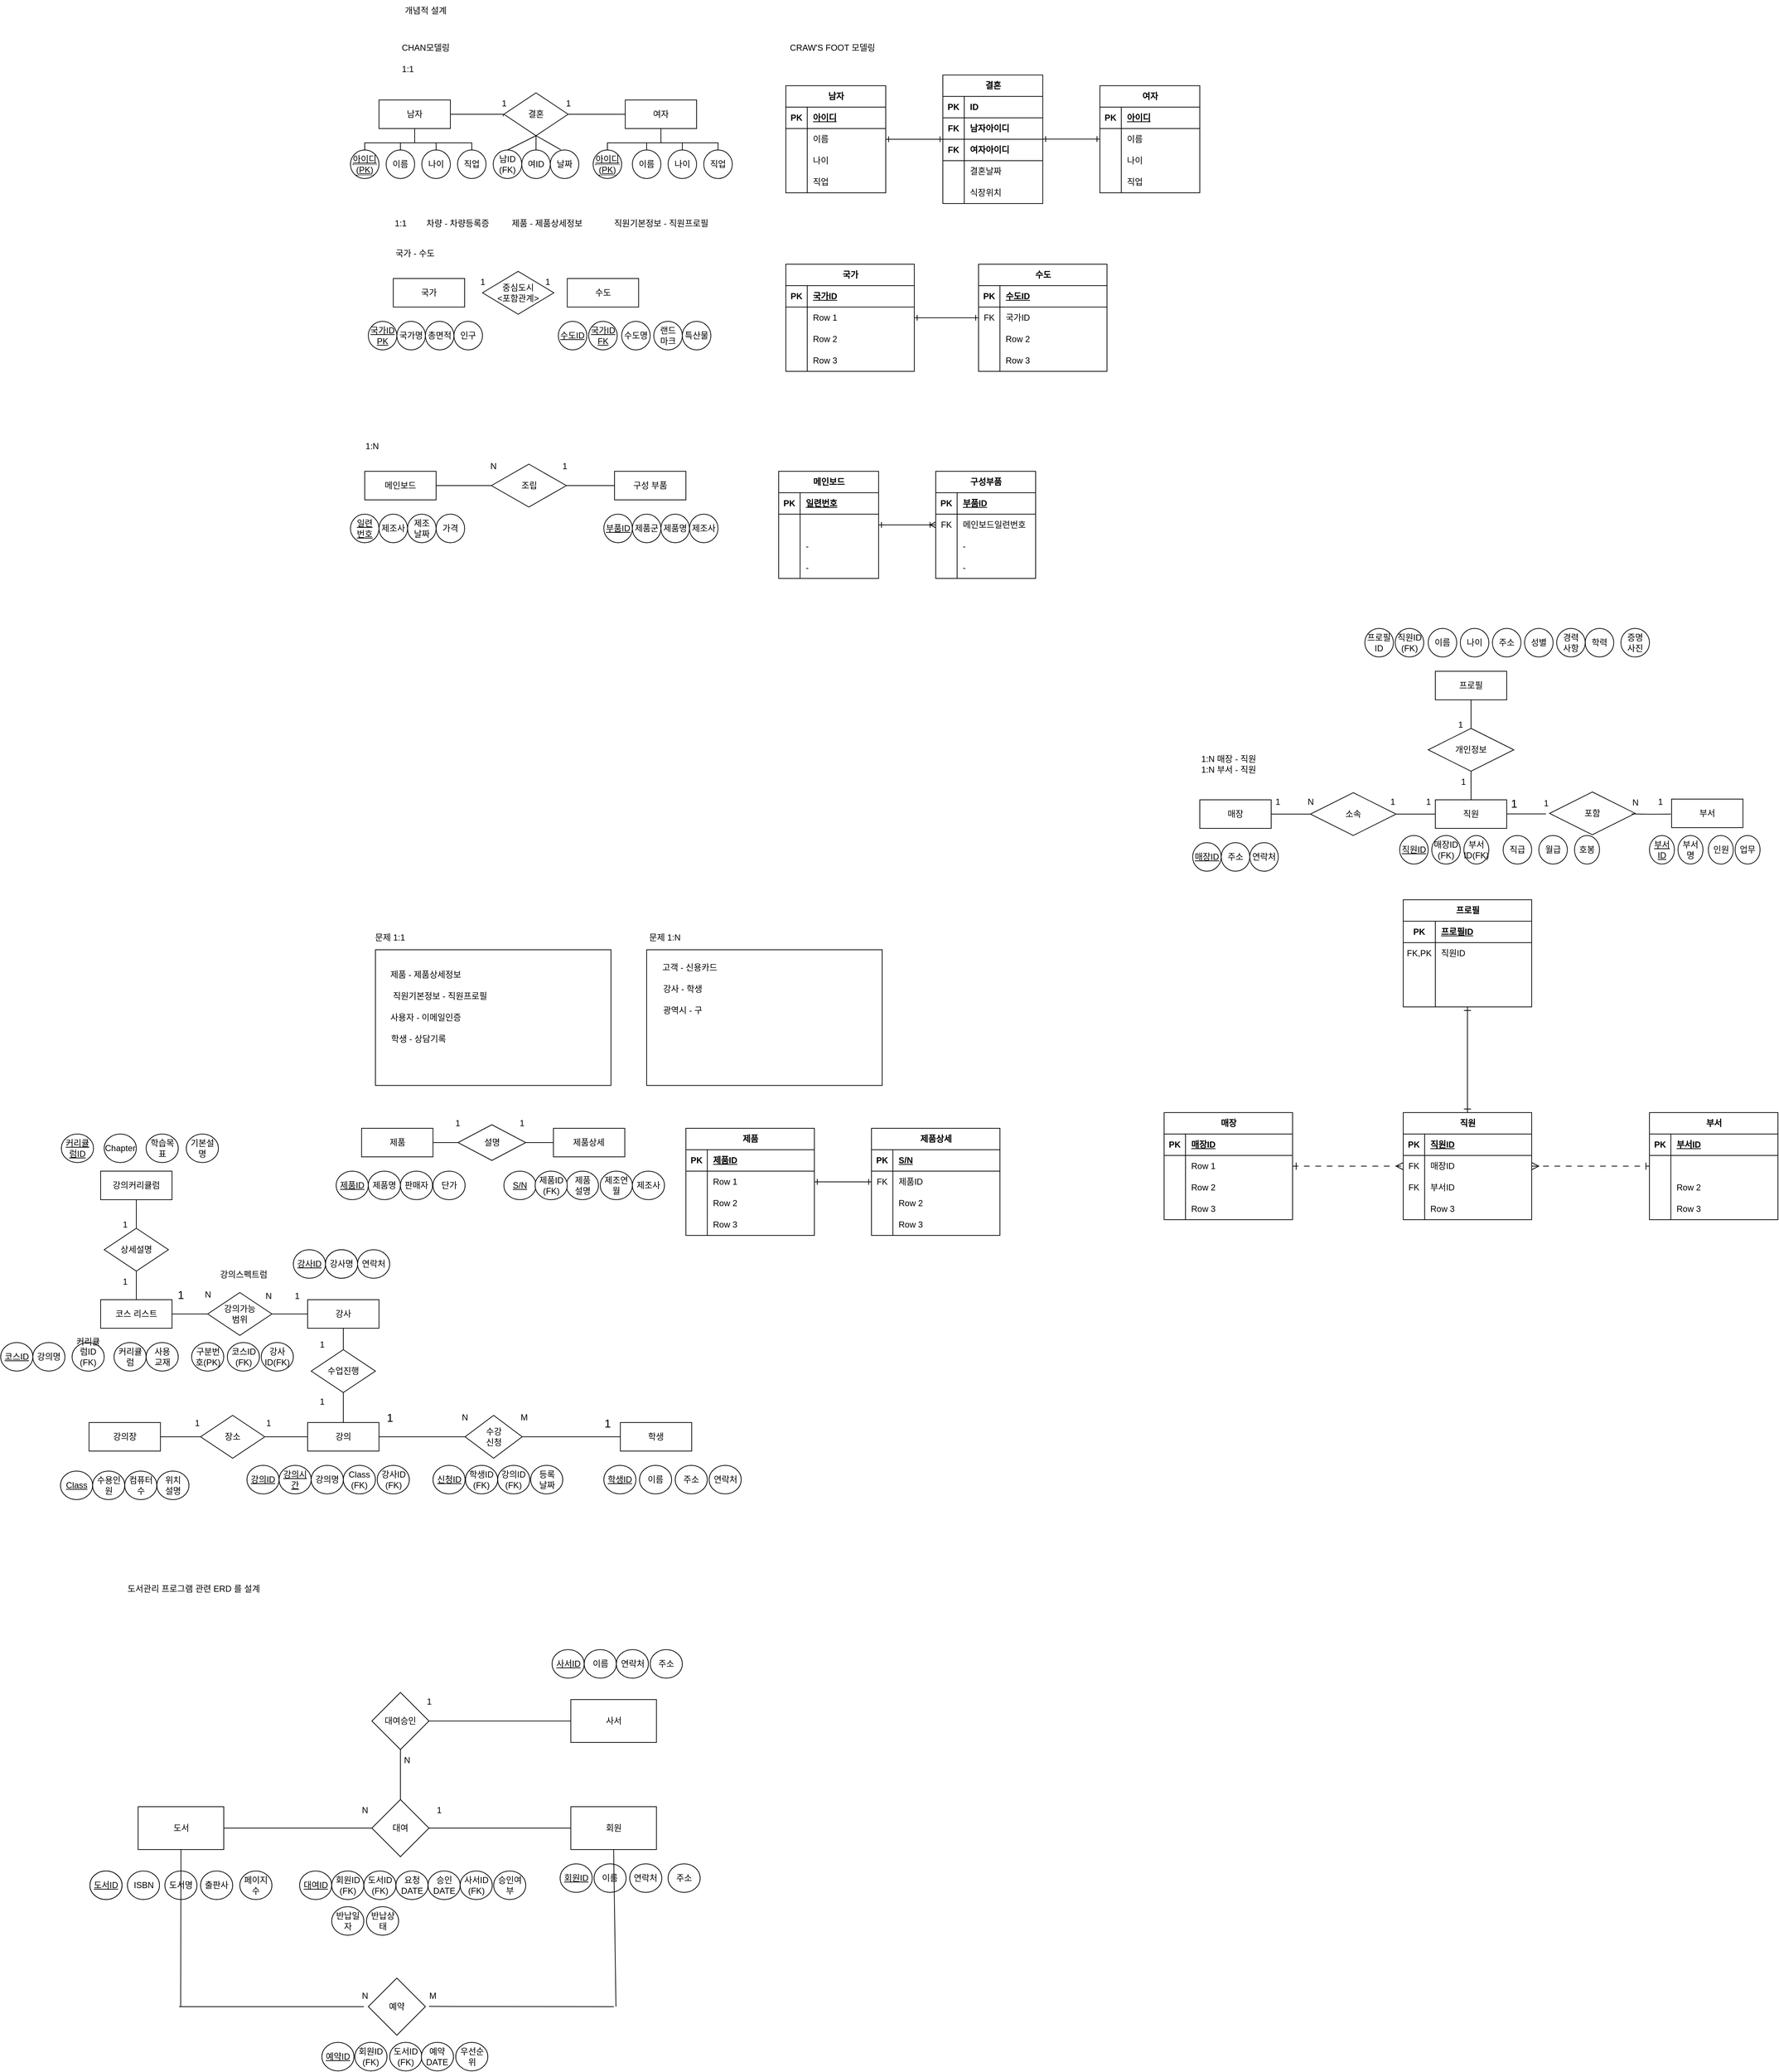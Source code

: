 <mxfile version="24.7.17" pages="4">
  <diagram name="예제" id="2kMVh4AChs_5C903fz1E">
    <mxGraphModel dx="4350" dy="650" grid="1" gridSize="10" guides="1" tooltips="1" connect="1" arrows="1" fold="1" page="1" pageScale="1" pageWidth="3300" pageHeight="4681" math="0" shadow="0">
      <root>
        <mxCell id="0" />
        <mxCell id="1" parent="0" />
        <mxCell id="kg-7mxeYcSGcEFVd8-3E-1" value="CHAN모델링" style="text;html=1;align=center;verticalAlign=middle;resizable=0;points=[];autosize=1;strokeColor=none;fillColor=none;" parent="1" vertex="1">
          <mxGeometry x="40" y="102" width="90" height="30" as="geometry" />
        </mxCell>
        <mxCell id="kg-7mxeYcSGcEFVd8-3E-2" value="CRAW&#39;S FOOT 모델링" style="text;html=1;align=center;verticalAlign=middle;resizable=0;points=[];autosize=1;strokeColor=none;fillColor=none;" parent="1" vertex="1">
          <mxGeometry x="580" y="102" width="150" height="30" as="geometry" />
        </mxCell>
        <mxCell id="kg-7mxeYcSGcEFVd8-3E-3" value="개념적 설계" style="text;html=1;align=center;verticalAlign=middle;resizable=0;points=[];autosize=1;strokeColor=none;fillColor=none;" parent="1" vertex="1">
          <mxGeometry x="40" y="50" width="90" height="30" as="geometry" />
        </mxCell>
        <mxCell id="kg-7mxeYcSGcEFVd8-3E-4" value="1:1" style="text;html=1;align=center;verticalAlign=middle;resizable=0;points=[];autosize=1;strokeColor=none;fillColor=none;" parent="1" vertex="1">
          <mxGeometry x="40" y="132" width="40" height="30" as="geometry" />
        </mxCell>
        <mxCell id="kg-7mxeYcSGcEFVd8-3E-22" value="" style="edgeStyle=orthogonalEdgeStyle;rounded=0;orthogonalLoop=1;jettySize=auto;html=1;endArrow=none;endFill=0;" parent="1" source="kg-7mxeYcSGcEFVd8-3E-5" target="kg-7mxeYcSGcEFVd8-3E-9" edge="1">
          <mxGeometry relative="1" as="geometry" />
        </mxCell>
        <mxCell id="kg-7mxeYcSGcEFVd8-3E-73" value="" style="edgeStyle=orthogonalEdgeStyle;rounded=0;orthogonalLoop=1;jettySize=auto;html=1;entryX=0.471;entryY=1.095;entryDx=0;entryDy=0;entryPerimeter=0;endArrow=none;endFill=0;" parent="1" source="kg-7mxeYcSGcEFVd8-3E-5" target="kg-7mxeYcSGcEFVd8-3E-26" edge="1">
          <mxGeometry relative="1" as="geometry">
            <Array as="points">
              <mxPoint x="194" y="210" />
            </Array>
          </mxGeometry>
        </mxCell>
        <mxCell id="kg-7mxeYcSGcEFVd8-3E-5" value="남자" style="whiteSpace=wrap;html=1;align=center;" parent="1" vertex="1">
          <mxGeometry x="20" y="190" width="100" height="40" as="geometry" />
        </mxCell>
        <mxCell id="kg-7mxeYcSGcEFVd8-3E-6" value="여자" style="whiteSpace=wrap;html=1;align=center;" parent="1" vertex="1">
          <mxGeometry x="365" y="190" width="100" height="40" as="geometry" />
        </mxCell>
        <mxCell id="kg-7mxeYcSGcEFVd8-3E-25" value="" style="edgeStyle=orthogonalEdgeStyle;rounded=0;orthogonalLoop=1;jettySize=auto;html=1;endArrow=none;endFill=0;" parent="1" source="kg-7mxeYcSGcEFVd8-3E-7" target="kg-7mxeYcSGcEFVd8-3E-5" edge="1">
          <mxGeometry relative="1" as="geometry">
            <Array as="points">
              <mxPoint y="250" />
              <mxPoint x="70" y="250" />
            </Array>
          </mxGeometry>
        </mxCell>
        <mxCell id="kg-7mxeYcSGcEFVd8-3E-7" value="&lt;span style=&quot;border-bottom: 1px dotted&quot;&gt;&lt;u&gt;아이디&lt;/u&gt;&lt;/span&gt;&lt;div&gt;&lt;span style=&quot;border-bottom: 1px dotted&quot;&gt;&lt;u&gt;(PK)&lt;/u&gt;&lt;/span&gt;&lt;/div&gt;" style="ellipse;whiteSpace=wrap;html=1;align=center;" parent="1" vertex="1">
          <mxGeometry x="-20" y="260" width="40" height="40" as="geometry" />
        </mxCell>
        <mxCell id="kg-7mxeYcSGcEFVd8-3E-23" value="" style="edgeStyle=orthogonalEdgeStyle;rounded=0;orthogonalLoop=1;jettySize=auto;html=1;endArrow=none;endFill=0;" parent="1" source="kg-7mxeYcSGcEFVd8-3E-8" target="kg-7mxeYcSGcEFVd8-3E-5" edge="1">
          <mxGeometry relative="1" as="geometry">
            <Array as="points">
              <mxPoint x="50" y="250" />
              <mxPoint x="70" y="250" />
            </Array>
          </mxGeometry>
        </mxCell>
        <mxCell id="kg-7mxeYcSGcEFVd8-3E-8" value="이름" style="ellipse;whiteSpace=wrap;html=1;align=center;" parent="1" vertex="1">
          <mxGeometry x="30" y="260" width="40" height="40" as="geometry" />
        </mxCell>
        <mxCell id="kg-7mxeYcSGcEFVd8-3E-9" value="나이" style="ellipse;whiteSpace=wrap;html=1;align=center;" parent="1" vertex="1">
          <mxGeometry x="80" y="260" width="40" height="40" as="geometry" />
        </mxCell>
        <mxCell id="kg-7mxeYcSGcEFVd8-3E-24" value="" style="edgeStyle=orthogonalEdgeStyle;rounded=0;orthogonalLoop=1;jettySize=auto;html=1;endArrow=none;endFill=0;" parent="1" target="kg-7mxeYcSGcEFVd8-3E-5" edge="1">
          <mxGeometry relative="1" as="geometry">
            <mxPoint x="150" y="260" as="sourcePoint" />
            <Array as="points">
              <mxPoint x="150" y="250" />
              <mxPoint x="70" y="250" />
            </Array>
          </mxGeometry>
        </mxCell>
        <mxCell id="kg-7mxeYcSGcEFVd8-3E-10" value="직업" style="ellipse;whiteSpace=wrap;html=1;align=center;" parent="1" vertex="1">
          <mxGeometry x="130" y="260" width="40" height="40" as="geometry" />
        </mxCell>
        <mxCell id="kg-7mxeYcSGcEFVd8-3E-28" value="" style="edgeStyle=orthogonalEdgeStyle;rounded=0;orthogonalLoop=1;jettySize=auto;html=1;endArrow=none;endFill=0;" parent="1" target="kg-7mxeYcSGcEFVd8-3E-6" edge="1">
          <mxGeometry relative="1" as="geometry">
            <mxPoint x="340" y="260" as="sourcePoint" />
            <Array as="points">
              <mxPoint x="340" y="250" />
              <mxPoint x="415" y="250" />
            </Array>
          </mxGeometry>
        </mxCell>
        <mxCell id="kg-7mxeYcSGcEFVd8-3E-15" value="&lt;span style=&quot;border-bottom: 1px dotted&quot;&gt;&lt;u&gt;아이디&lt;br&gt;(PK)&lt;/u&gt;&lt;/span&gt;" style="ellipse;whiteSpace=wrap;html=1;align=center;" parent="1" vertex="1">
          <mxGeometry x="320" y="260" width="40" height="40" as="geometry" />
        </mxCell>
        <mxCell id="kg-7mxeYcSGcEFVd8-3E-29" value="" style="edgeStyle=orthogonalEdgeStyle;rounded=0;orthogonalLoop=1;jettySize=auto;html=1;endArrow=none;endFill=0;" parent="1" source="kg-7mxeYcSGcEFVd8-3E-16" target="kg-7mxeYcSGcEFVd8-3E-6" edge="1">
          <mxGeometry relative="1" as="geometry">
            <Array as="points">
              <mxPoint x="395" y="250" />
              <mxPoint x="415" y="250" />
            </Array>
          </mxGeometry>
        </mxCell>
        <mxCell id="kg-7mxeYcSGcEFVd8-3E-16" value="이름" style="ellipse;whiteSpace=wrap;html=1;align=center;" parent="1" vertex="1">
          <mxGeometry x="375" y="260" width="40" height="40" as="geometry" />
        </mxCell>
        <mxCell id="kg-7mxeYcSGcEFVd8-3E-30" value="" style="edgeStyle=orthogonalEdgeStyle;rounded=0;orthogonalLoop=1;jettySize=auto;html=1;endArrow=none;endFill=0;" parent="1" source="kg-7mxeYcSGcEFVd8-3E-17" target="kg-7mxeYcSGcEFVd8-3E-6" edge="1">
          <mxGeometry relative="1" as="geometry">
            <Array as="points">
              <mxPoint x="445" y="250" />
              <mxPoint x="415" y="250" />
            </Array>
          </mxGeometry>
        </mxCell>
        <mxCell id="kg-7mxeYcSGcEFVd8-3E-17" value="나이" style="ellipse;whiteSpace=wrap;html=1;align=center;" parent="1" vertex="1">
          <mxGeometry x="425" y="260" width="40" height="40" as="geometry" />
        </mxCell>
        <mxCell id="kg-7mxeYcSGcEFVd8-3E-31" value="" style="edgeStyle=orthogonalEdgeStyle;rounded=0;orthogonalLoop=1;jettySize=auto;html=1;endArrow=none;endFill=0;" parent="1" source="kg-7mxeYcSGcEFVd8-3E-18" target="kg-7mxeYcSGcEFVd8-3E-6" edge="1">
          <mxGeometry relative="1" as="geometry">
            <Array as="points">
              <mxPoint x="495" y="250" />
              <mxPoint x="415" y="250" />
            </Array>
          </mxGeometry>
        </mxCell>
        <mxCell id="kg-7mxeYcSGcEFVd8-3E-18" value="직업" style="ellipse;whiteSpace=wrap;html=1;align=center;" parent="1" vertex="1">
          <mxGeometry x="475" y="260" width="40" height="40" as="geometry" />
        </mxCell>
        <mxCell id="kg-7mxeYcSGcEFVd8-3E-21" value="" style="edgeStyle=orthogonalEdgeStyle;rounded=0;orthogonalLoop=1;jettySize=auto;html=1;endArrow=none;endFill=0;" parent="1" source="kg-7mxeYcSGcEFVd8-3E-19" target="kg-7mxeYcSGcEFVd8-3E-6" edge="1">
          <mxGeometry relative="1" as="geometry" />
        </mxCell>
        <mxCell id="kg-7mxeYcSGcEFVd8-3E-19" value="결혼" style="shape=rhombus;perimeter=rhombusPerimeter;whiteSpace=wrap;html=1;align=center;" parent="1" vertex="1">
          <mxGeometry x="195" y="180" width="90" height="60" as="geometry" />
        </mxCell>
        <mxCell id="kg-7mxeYcSGcEFVd8-3E-26" value="1" style="text;html=1;align=center;verticalAlign=middle;resizable=0;points=[];autosize=1;strokeColor=none;fillColor=none;" parent="1" vertex="1">
          <mxGeometry x="180" y="180" width="30" height="30" as="geometry" />
        </mxCell>
        <mxCell id="kg-7mxeYcSGcEFVd8-3E-27" value="1" style="text;html=1;align=center;verticalAlign=middle;resizable=0;points=[];autosize=1;strokeColor=none;fillColor=none;" parent="1" vertex="1">
          <mxGeometry x="270" y="180" width="30" height="30" as="geometry" />
        </mxCell>
        <mxCell id="kg-7mxeYcSGcEFVd8-3E-96" value="" style="edgeStyle=orthogonalEdgeStyle;rounded=0;orthogonalLoop=1;jettySize=auto;html=1;endArrow=ERone;endFill=0;startArrow=ERone;startFill=0;" parent="1" source="kg-7mxeYcSGcEFVd8-3E-32" target="kg-7mxeYcSGcEFVd8-3E-83" edge="1">
          <mxGeometry relative="1" as="geometry" />
        </mxCell>
        <mxCell id="kg-7mxeYcSGcEFVd8-3E-32" value="남자" style="shape=table;startSize=30;container=1;collapsible=1;childLayout=tableLayout;fixedRows=1;rowLines=0;fontStyle=1;align=center;resizeLast=1;html=1;" parent="1" vertex="1">
          <mxGeometry x="590" y="170" width="140" height="150" as="geometry" />
        </mxCell>
        <mxCell id="kg-7mxeYcSGcEFVd8-3E-33" value="" style="shape=tableRow;horizontal=0;startSize=0;swimlaneHead=0;swimlaneBody=0;fillColor=none;collapsible=0;dropTarget=0;points=[[0,0.5],[1,0.5]];portConstraint=eastwest;top=0;left=0;right=0;bottom=1;" parent="kg-7mxeYcSGcEFVd8-3E-32" vertex="1">
          <mxGeometry y="30" width="140" height="30" as="geometry" />
        </mxCell>
        <mxCell id="kg-7mxeYcSGcEFVd8-3E-34" value="PK" style="shape=partialRectangle;connectable=0;fillColor=none;top=0;left=0;bottom=0;right=0;fontStyle=1;overflow=hidden;whiteSpace=wrap;html=1;" parent="kg-7mxeYcSGcEFVd8-3E-33" vertex="1">
          <mxGeometry width="30" height="30" as="geometry">
            <mxRectangle width="30" height="30" as="alternateBounds" />
          </mxGeometry>
        </mxCell>
        <mxCell id="kg-7mxeYcSGcEFVd8-3E-35" value="아이디" style="shape=partialRectangle;connectable=0;fillColor=none;top=0;left=0;bottom=0;right=0;align=left;spacingLeft=6;fontStyle=5;overflow=hidden;whiteSpace=wrap;html=1;" parent="kg-7mxeYcSGcEFVd8-3E-33" vertex="1">
          <mxGeometry x="30" width="110" height="30" as="geometry">
            <mxRectangle width="110" height="30" as="alternateBounds" />
          </mxGeometry>
        </mxCell>
        <mxCell id="kg-7mxeYcSGcEFVd8-3E-36" value="" style="shape=tableRow;horizontal=0;startSize=0;swimlaneHead=0;swimlaneBody=0;fillColor=none;collapsible=0;dropTarget=0;points=[[0,0.5],[1,0.5]];portConstraint=eastwest;top=0;left=0;right=0;bottom=0;" parent="kg-7mxeYcSGcEFVd8-3E-32" vertex="1">
          <mxGeometry y="60" width="140" height="30" as="geometry" />
        </mxCell>
        <mxCell id="kg-7mxeYcSGcEFVd8-3E-37" value="" style="shape=partialRectangle;connectable=0;fillColor=none;top=0;left=0;bottom=0;right=0;editable=1;overflow=hidden;whiteSpace=wrap;html=1;" parent="kg-7mxeYcSGcEFVd8-3E-36" vertex="1">
          <mxGeometry width="30" height="30" as="geometry">
            <mxRectangle width="30" height="30" as="alternateBounds" />
          </mxGeometry>
        </mxCell>
        <mxCell id="kg-7mxeYcSGcEFVd8-3E-38" value="이름" style="shape=partialRectangle;connectable=0;fillColor=none;top=0;left=0;bottom=0;right=0;align=left;spacingLeft=6;overflow=hidden;whiteSpace=wrap;html=1;" parent="kg-7mxeYcSGcEFVd8-3E-36" vertex="1">
          <mxGeometry x="30" width="110" height="30" as="geometry">
            <mxRectangle width="110" height="30" as="alternateBounds" />
          </mxGeometry>
        </mxCell>
        <mxCell id="kg-7mxeYcSGcEFVd8-3E-39" value="" style="shape=tableRow;horizontal=0;startSize=0;swimlaneHead=0;swimlaneBody=0;fillColor=none;collapsible=0;dropTarget=0;points=[[0,0.5],[1,0.5]];portConstraint=eastwest;top=0;left=0;right=0;bottom=0;" parent="kg-7mxeYcSGcEFVd8-3E-32" vertex="1">
          <mxGeometry y="90" width="140" height="30" as="geometry" />
        </mxCell>
        <mxCell id="kg-7mxeYcSGcEFVd8-3E-40" value="" style="shape=partialRectangle;connectable=0;fillColor=none;top=0;left=0;bottom=0;right=0;editable=1;overflow=hidden;whiteSpace=wrap;html=1;" parent="kg-7mxeYcSGcEFVd8-3E-39" vertex="1">
          <mxGeometry width="30" height="30" as="geometry">
            <mxRectangle width="30" height="30" as="alternateBounds" />
          </mxGeometry>
        </mxCell>
        <mxCell id="kg-7mxeYcSGcEFVd8-3E-41" value="나이" style="shape=partialRectangle;connectable=0;fillColor=none;top=0;left=0;bottom=0;right=0;align=left;spacingLeft=6;overflow=hidden;whiteSpace=wrap;html=1;" parent="kg-7mxeYcSGcEFVd8-3E-39" vertex="1">
          <mxGeometry x="30" width="110" height="30" as="geometry">
            <mxRectangle width="110" height="30" as="alternateBounds" />
          </mxGeometry>
        </mxCell>
        <mxCell id="kg-7mxeYcSGcEFVd8-3E-42" value="" style="shape=tableRow;horizontal=0;startSize=0;swimlaneHead=0;swimlaneBody=0;fillColor=none;collapsible=0;dropTarget=0;points=[[0,0.5],[1,0.5]];portConstraint=eastwest;top=0;left=0;right=0;bottom=0;" parent="kg-7mxeYcSGcEFVd8-3E-32" vertex="1">
          <mxGeometry y="120" width="140" height="30" as="geometry" />
        </mxCell>
        <mxCell id="kg-7mxeYcSGcEFVd8-3E-43" value="" style="shape=partialRectangle;connectable=0;fillColor=none;top=0;left=0;bottom=0;right=0;editable=1;overflow=hidden;whiteSpace=wrap;html=1;" parent="kg-7mxeYcSGcEFVd8-3E-42" vertex="1">
          <mxGeometry width="30" height="30" as="geometry">
            <mxRectangle width="30" height="30" as="alternateBounds" />
          </mxGeometry>
        </mxCell>
        <mxCell id="kg-7mxeYcSGcEFVd8-3E-44" value="직업" style="shape=partialRectangle;connectable=0;fillColor=none;top=0;left=0;bottom=0;right=0;align=left;spacingLeft=6;overflow=hidden;whiteSpace=wrap;html=1;" parent="kg-7mxeYcSGcEFVd8-3E-42" vertex="1">
          <mxGeometry x="30" width="110" height="30" as="geometry">
            <mxRectangle width="110" height="30" as="alternateBounds" />
          </mxGeometry>
        </mxCell>
        <mxCell id="kg-7mxeYcSGcEFVd8-3E-58" value="여자" style="shape=table;startSize=30;container=1;collapsible=1;childLayout=tableLayout;fixedRows=1;rowLines=0;fontStyle=1;align=center;resizeLast=1;html=1;" parent="1" vertex="1">
          <mxGeometry x="1030" y="170" width="140" height="150" as="geometry" />
        </mxCell>
        <mxCell id="kg-7mxeYcSGcEFVd8-3E-59" value="" style="shape=tableRow;horizontal=0;startSize=0;swimlaneHead=0;swimlaneBody=0;fillColor=none;collapsible=0;dropTarget=0;points=[[0,0.5],[1,0.5]];portConstraint=eastwest;top=0;left=0;right=0;bottom=1;" parent="kg-7mxeYcSGcEFVd8-3E-58" vertex="1">
          <mxGeometry y="30" width="140" height="30" as="geometry" />
        </mxCell>
        <mxCell id="kg-7mxeYcSGcEFVd8-3E-60" value="PK" style="shape=partialRectangle;connectable=0;fillColor=none;top=0;left=0;bottom=0;right=0;fontStyle=1;overflow=hidden;whiteSpace=wrap;html=1;" parent="kg-7mxeYcSGcEFVd8-3E-59" vertex="1">
          <mxGeometry width="30" height="30" as="geometry">
            <mxRectangle width="30" height="30" as="alternateBounds" />
          </mxGeometry>
        </mxCell>
        <mxCell id="kg-7mxeYcSGcEFVd8-3E-61" value="아이디" style="shape=partialRectangle;connectable=0;fillColor=none;top=0;left=0;bottom=0;right=0;align=left;spacingLeft=6;fontStyle=5;overflow=hidden;whiteSpace=wrap;html=1;" parent="kg-7mxeYcSGcEFVd8-3E-59" vertex="1">
          <mxGeometry x="30" width="110" height="30" as="geometry">
            <mxRectangle width="110" height="30" as="alternateBounds" />
          </mxGeometry>
        </mxCell>
        <mxCell id="kg-7mxeYcSGcEFVd8-3E-62" value="" style="shape=tableRow;horizontal=0;startSize=0;swimlaneHead=0;swimlaneBody=0;fillColor=none;collapsible=0;dropTarget=0;points=[[0,0.5],[1,0.5]];portConstraint=eastwest;top=0;left=0;right=0;bottom=0;" parent="kg-7mxeYcSGcEFVd8-3E-58" vertex="1">
          <mxGeometry y="60" width="140" height="30" as="geometry" />
        </mxCell>
        <mxCell id="kg-7mxeYcSGcEFVd8-3E-63" value="" style="shape=partialRectangle;connectable=0;fillColor=none;top=0;left=0;bottom=0;right=0;editable=1;overflow=hidden;whiteSpace=wrap;html=1;" parent="kg-7mxeYcSGcEFVd8-3E-62" vertex="1">
          <mxGeometry width="30" height="30" as="geometry">
            <mxRectangle width="30" height="30" as="alternateBounds" />
          </mxGeometry>
        </mxCell>
        <mxCell id="kg-7mxeYcSGcEFVd8-3E-64" value="이름" style="shape=partialRectangle;connectable=0;fillColor=none;top=0;left=0;bottom=0;right=0;align=left;spacingLeft=6;overflow=hidden;whiteSpace=wrap;html=1;" parent="kg-7mxeYcSGcEFVd8-3E-62" vertex="1">
          <mxGeometry x="30" width="110" height="30" as="geometry">
            <mxRectangle width="110" height="30" as="alternateBounds" />
          </mxGeometry>
        </mxCell>
        <mxCell id="kg-7mxeYcSGcEFVd8-3E-65" value="" style="shape=tableRow;horizontal=0;startSize=0;swimlaneHead=0;swimlaneBody=0;fillColor=none;collapsible=0;dropTarget=0;points=[[0,0.5],[1,0.5]];portConstraint=eastwest;top=0;left=0;right=0;bottom=0;" parent="kg-7mxeYcSGcEFVd8-3E-58" vertex="1">
          <mxGeometry y="90" width="140" height="30" as="geometry" />
        </mxCell>
        <mxCell id="kg-7mxeYcSGcEFVd8-3E-66" value="" style="shape=partialRectangle;connectable=0;fillColor=none;top=0;left=0;bottom=0;right=0;editable=1;overflow=hidden;whiteSpace=wrap;html=1;" parent="kg-7mxeYcSGcEFVd8-3E-65" vertex="1">
          <mxGeometry width="30" height="30" as="geometry">
            <mxRectangle width="30" height="30" as="alternateBounds" />
          </mxGeometry>
        </mxCell>
        <mxCell id="kg-7mxeYcSGcEFVd8-3E-67" value="나이" style="shape=partialRectangle;connectable=0;fillColor=none;top=0;left=0;bottom=0;right=0;align=left;spacingLeft=6;overflow=hidden;whiteSpace=wrap;html=1;" parent="kg-7mxeYcSGcEFVd8-3E-65" vertex="1">
          <mxGeometry x="30" width="110" height="30" as="geometry">
            <mxRectangle width="110" height="30" as="alternateBounds" />
          </mxGeometry>
        </mxCell>
        <mxCell id="kg-7mxeYcSGcEFVd8-3E-68" value="" style="shape=tableRow;horizontal=0;startSize=0;swimlaneHead=0;swimlaneBody=0;fillColor=none;collapsible=0;dropTarget=0;points=[[0,0.5],[1,0.5]];portConstraint=eastwest;top=0;left=0;right=0;bottom=0;" parent="kg-7mxeYcSGcEFVd8-3E-58" vertex="1">
          <mxGeometry y="120" width="140" height="30" as="geometry" />
        </mxCell>
        <mxCell id="kg-7mxeYcSGcEFVd8-3E-69" value="" style="shape=partialRectangle;connectable=0;fillColor=none;top=0;left=0;bottom=0;right=0;editable=1;overflow=hidden;whiteSpace=wrap;html=1;" parent="kg-7mxeYcSGcEFVd8-3E-68" vertex="1">
          <mxGeometry width="30" height="30" as="geometry">
            <mxRectangle width="30" height="30" as="alternateBounds" />
          </mxGeometry>
        </mxCell>
        <mxCell id="kg-7mxeYcSGcEFVd8-3E-70" value="직업" style="shape=partialRectangle;connectable=0;fillColor=none;top=0;left=0;bottom=0;right=0;align=left;spacingLeft=6;overflow=hidden;whiteSpace=wrap;html=1;" parent="kg-7mxeYcSGcEFVd8-3E-68" vertex="1">
          <mxGeometry x="30" width="110" height="30" as="geometry">
            <mxRectangle width="110" height="30" as="alternateBounds" />
          </mxGeometry>
        </mxCell>
        <mxCell id="kg-7mxeYcSGcEFVd8-3E-76" value="남ID&lt;div&gt;(FK)&lt;/div&gt;" style="ellipse;whiteSpace=wrap;html=1;align=center;" parent="1" vertex="1">
          <mxGeometry x="180" y="260" width="40" height="40" as="geometry" />
        </mxCell>
        <mxCell id="kg-7mxeYcSGcEFVd8-3E-77" value="여ID" style="ellipse;whiteSpace=wrap;html=1;align=center;" parent="1" vertex="1">
          <mxGeometry x="220" y="260" width="40" height="40" as="geometry" />
        </mxCell>
        <mxCell id="kg-7mxeYcSGcEFVd8-3E-78" value="날짜" style="ellipse;whiteSpace=wrap;html=1;align=center;" parent="1" vertex="1">
          <mxGeometry x="260" y="260" width="40" height="40" as="geometry" />
        </mxCell>
        <mxCell id="kg-7mxeYcSGcEFVd8-3E-80" value="" style="endArrow=none;html=1;rounded=0;exitX=0.5;exitY=0;exitDx=0;exitDy=0;" parent="1" source="kg-7mxeYcSGcEFVd8-3E-76" edge="1">
          <mxGeometry width="50" height="50" relative="1" as="geometry">
            <mxPoint x="190" y="290" as="sourcePoint" />
            <mxPoint x="240" y="240" as="targetPoint" />
          </mxGeometry>
        </mxCell>
        <mxCell id="kg-7mxeYcSGcEFVd8-3E-81" value="" style="endArrow=none;html=1;rounded=0;exitX=0.5;exitY=0;exitDx=0;exitDy=0;" parent="1" source="kg-7mxeYcSGcEFVd8-3E-77" edge="1">
          <mxGeometry width="50" height="50" relative="1" as="geometry">
            <mxPoint x="210" y="270" as="sourcePoint" />
            <mxPoint x="240" y="240" as="targetPoint" />
          </mxGeometry>
        </mxCell>
        <mxCell id="kg-7mxeYcSGcEFVd8-3E-82" value="" style="endArrow=none;html=1;rounded=0;exitX=0.368;exitY=-0.007;exitDx=0;exitDy=0;exitPerimeter=0;" parent="1" source="kg-7mxeYcSGcEFVd8-3E-78" edge="1">
          <mxGeometry width="50" height="50" relative="1" as="geometry">
            <mxPoint x="250" y="270" as="sourcePoint" />
            <mxPoint x="240" y="240" as="targetPoint" />
          </mxGeometry>
        </mxCell>
        <mxCell id="kg-7mxeYcSGcEFVd8-3E-83" value="결혼" style="shape=table;startSize=30;container=1;collapsible=1;childLayout=tableLayout;fixedRows=1;rowLines=0;fontStyle=1;align=center;resizeLast=1;html=1;" parent="1" vertex="1">
          <mxGeometry x="810" y="155" width="140" height="180" as="geometry" />
        </mxCell>
        <mxCell id="kg-7mxeYcSGcEFVd8-3E-84" value="" style="shape=tableRow;horizontal=0;startSize=0;swimlaneHead=0;swimlaneBody=0;fillColor=none;collapsible=0;dropTarget=0;points=[[0,0.5],[1,0.5]];portConstraint=eastwest;top=0;left=0;right=0;bottom=1;" parent="kg-7mxeYcSGcEFVd8-3E-83" vertex="1">
          <mxGeometry y="30" width="140" height="30" as="geometry" />
        </mxCell>
        <mxCell id="kg-7mxeYcSGcEFVd8-3E-85" value="PK" style="shape=partialRectangle;connectable=0;fillColor=none;top=0;left=0;bottom=0;right=0;fontStyle=1;overflow=hidden;whiteSpace=wrap;html=1;" parent="kg-7mxeYcSGcEFVd8-3E-84" vertex="1">
          <mxGeometry width="30" height="30" as="geometry">
            <mxRectangle width="30" height="30" as="alternateBounds" />
          </mxGeometry>
        </mxCell>
        <mxCell id="kg-7mxeYcSGcEFVd8-3E-86" value="ID" style="shape=partialRectangle;connectable=0;fillColor=none;top=0;left=0;bottom=0;right=0;align=left;spacingLeft=6;fontStyle=1;overflow=hidden;whiteSpace=wrap;html=1;" parent="kg-7mxeYcSGcEFVd8-3E-84" vertex="1">
          <mxGeometry x="30" width="110" height="30" as="geometry">
            <mxRectangle width="110" height="30" as="alternateBounds" />
          </mxGeometry>
        </mxCell>
        <mxCell id="kg-7mxeYcSGcEFVd8-3E-101" value="" style="shape=tableRow;horizontal=0;startSize=0;swimlaneHead=0;swimlaneBody=0;fillColor=none;collapsible=0;dropTarget=0;points=[[0,0.5],[1,0.5]];portConstraint=eastwest;top=0;left=0;right=0;bottom=1;" parent="kg-7mxeYcSGcEFVd8-3E-83" vertex="1">
          <mxGeometry y="60" width="140" height="30" as="geometry" />
        </mxCell>
        <mxCell id="kg-7mxeYcSGcEFVd8-3E-102" value="FK" style="shape=partialRectangle;connectable=0;fillColor=none;top=0;left=0;bottom=0;right=0;fontStyle=1;overflow=hidden;whiteSpace=wrap;html=1;" parent="kg-7mxeYcSGcEFVd8-3E-101" vertex="1">
          <mxGeometry width="30" height="30" as="geometry">
            <mxRectangle width="30" height="30" as="alternateBounds" />
          </mxGeometry>
        </mxCell>
        <mxCell id="kg-7mxeYcSGcEFVd8-3E-103" value="남자아이디" style="shape=partialRectangle;connectable=0;fillColor=none;top=0;left=0;bottom=0;right=0;align=left;spacingLeft=6;fontStyle=1;overflow=hidden;whiteSpace=wrap;html=1;" parent="kg-7mxeYcSGcEFVd8-3E-101" vertex="1">
          <mxGeometry x="30" width="110" height="30" as="geometry">
            <mxRectangle width="110" height="30" as="alternateBounds" />
          </mxGeometry>
        </mxCell>
        <mxCell id="kg-7mxeYcSGcEFVd8-3E-98" value="" style="shape=tableRow;horizontal=0;startSize=0;swimlaneHead=0;swimlaneBody=0;fillColor=none;collapsible=0;dropTarget=0;points=[[0,0.5],[1,0.5]];portConstraint=eastwest;top=0;left=0;right=0;bottom=1;" parent="kg-7mxeYcSGcEFVd8-3E-83" vertex="1">
          <mxGeometry y="90" width="140" height="30" as="geometry" />
        </mxCell>
        <mxCell id="kg-7mxeYcSGcEFVd8-3E-99" value="FK" style="shape=partialRectangle;connectable=0;fillColor=none;top=0;left=0;bottom=0;right=0;fontStyle=1;overflow=hidden;whiteSpace=wrap;html=1;" parent="kg-7mxeYcSGcEFVd8-3E-98" vertex="1">
          <mxGeometry width="30" height="30" as="geometry">
            <mxRectangle width="30" height="30" as="alternateBounds" />
          </mxGeometry>
        </mxCell>
        <mxCell id="kg-7mxeYcSGcEFVd8-3E-100" value="여자아이디" style="shape=partialRectangle;connectable=0;fillColor=none;top=0;left=0;bottom=0;right=0;align=left;spacingLeft=6;fontStyle=1;overflow=hidden;whiteSpace=wrap;html=1;" parent="kg-7mxeYcSGcEFVd8-3E-98" vertex="1">
          <mxGeometry x="30" width="110" height="30" as="geometry">
            <mxRectangle width="110" height="30" as="alternateBounds" />
          </mxGeometry>
        </mxCell>
        <mxCell id="kg-7mxeYcSGcEFVd8-3E-87" value="" style="shape=tableRow;horizontal=0;startSize=0;swimlaneHead=0;swimlaneBody=0;fillColor=none;collapsible=0;dropTarget=0;points=[[0,0.5],[1,0.5]];portConstraint=eastwest;top=0;left=0;right=0;bottom=0;" parent="kg-7mxeYcSGcEFVd8-3E-83" vertex="1">
          <mxGeometry y="120" width="140" height="30" as="geometry" />
        </mxCell>
        <mxCell id="kg-7mxeYcSGcEFVd8-3E-88" value="" style="shape=partialRectangle;connectable=0;fillColor=none;top=0;left=0;bottom=0;right=0;editable=1;overflow=hidden;whiteSpace=wrap;html=1;" parent="kg-7mxeYcSGcEFVd8-3E-87" vertex="1">
          <mxGeometry width="30" height="30" as="geometry">
            <mxRectangle width="30" height="30" as="alternateBounds" />
          </mxGeometry>
        </mxCell>
        <mxCell id="kg-7mxeYcSGcEFVd8-3E-89" value="결혼날짜" style="shape=partialRectangle;connectable=0;fillColor=none;top=0;left=0;bottom=0;right=0;align=left;spacingLeft=6;overflow=hidden;whiteSpace=wrap;html=1;" parent="kg-7mxeYcSGcEFVd8-3E-87" vertex="1">
          <mxGeometry x="30" width="110" height="30" as="geometry">
            <mxRectangle width="110" height="30" as="alternateBounds" />
          </mxGeometry>
        </mxCell>
        <mxCell id="kg-7mxeYcSGcEFVd8-3E-90" value="" style="shape=tableRow;horizontal=0;startSize=0;swimlaneHead=0;swimlaneBody=0;fillColor=none;collapsible=0;dropTarget=0;points=[[0,0.5],[1,0.5]];portConstraint=eastwest;top=0;left=0;right=0;bottom=0;" parent="kg-7mxeYcSGcEFVd8-3E-83" vertex="1">
          <mxGeometry y="150" width="140" height="30" as="geometry" />
        </mxCell>
        <mxCell id="kg-7mxeYcSGcEFVd8-3E-91" value="" style="shape=partialRectangle;connectable=0;fillColor=none;top=0;left=0;bottom=0;right=0;editable=1;overflow=hidden;whiteSpace=wrap;html=1;" parent="kg-7mxeYcSGcEFVd8-3E-90" vertex="1">
          <mxGeometry width="30" height="30" as="geometry">
            <mxRectangle width="30" height="30" as="alternateBounds" />
          </mxGeometry>
        </mxCell>
        <mxCell id="kg-7mxeYcSGcEFVd8-3E-92" value="식장위치" style="shape=partialRectangle;connectable=0;fillColor=none;top=0;left=0;bottom=0;right=0;align=left;spacingLeft=6;overflow=hidden;whiteSpace=wrap;html=1;" parent="kg-7mxeYcSGcEFVd8-3E-90" vertex="1">
          <mxGeometry x="30" width="110" height="30" as="geometry">
            <mxRectangle width="110" height="30" as="alternateBounds" />
          </mxGeometry>
        </mxCell>
        <mxCell id="kg-7mxeYcSGcEFVd8-3E-97" value="" style="edgeStyle=orthogonalEdgeStyle;rounded=0;orthogonalLoop=1;jettySize=auto;html=1;endArrow=ERone;endFill=0;startArrow=ERone;startFill=0;" parent="1" edge="1">
          <mxGeometry relative="1" as="geometry">
            <mxPoint x="950" y="244.71" as="sourcePoint" />
            <mxPoint x="1030" y="244.71" as="targetPoint" />
          </mxGeometry>
        </mxCell>
        <mxCell id="kg-7mxeYcSGcEFVd8-3E-104" value="1:N" style="text;html=1;align=center;verticalAlign=middle;resizable=0;points=[];autosize=1;strokeColor=none;fillColor=none;" parent="1" vertex="1">
          <mxGeometry x="-10" y="660" width="40" height="30" as="geometry" />
        </mxCell>
        <mxCell id="kg-7mxeYcSGcEFVd8-3E-105" value="메인보드" style="whiteSpace=wrap;html=1;align=center;" parent="1" vertex="1">
          <mxGeometry y="710" width="100" height="40" as="geometry" />
        </mxCell>
        <mxCell id="kg-7mxeYcSGcEFVd8-3E-106" value="구성 부품" style="whiteSpace=wrap;html=1;align=center;" parent="1" vertex="1">
          <mxGeometry x="350" y="710" width="100" height="40" as="geometry" />
        </mxCell>
        <mxCell id="kg-7mxeYcSGcEFVd8-3E-108" value="" style="edgeStyle=orthogonalEdgeStyle;rounded=0;orthogonalLoop=1;jettySize=auto;html=1;endArrow=none;endFill=0;" parent="1" source="kg-7mxeYcSGcEFVd8-3E-107" target="kg-7mxeYcSGcEFVd8-3E-105" edge="1">
          <mxGeometry relative="1" as="geometry" />
        </mxCell>
        <mxCell id="kg-7mxeYcSGcEFVd8-3E-109" value="" style="edgeStyle=orthogonalEdgeStyle;rounded=0;orthogonalLoop=1;jettySize=auto;html=1;endArrow=none;endFill=0;" parent="1" source="kg-7mxeYcSGcEFVd8-3E-107" target="kg-7mxeYcSGcEFVd8-3E-106" edge="1">
          <mxGeometry relative="1" as="geometry" />
        </mxCell>
        <mxCell id="kg-7mxeYcSGcEFVd8-3E-107" value="조립" style="shape=rhombus;perimeter=rhombusPerimeter;whiteSpace=wrap;html=1;align=center;" parent="1" vertex="1">
          <mxGeometry x="177.5" y="700" width="105" height="60" as="geometry" />
        </mxCell>
        <mxCell id="kg-7mxeYcSGcEFVd8-3E-110" value="가격" style="ellipse;whiteSpace=wrap;html=1;align=center;" parent="1" vertex="1">
          <mxGeometry x="100" y="770" width="40" height="40" as="geometry" />
        </mxCell>
        <mxCell id="kg-7mxeYcSGcEFVd8-3E-111" value="제조&lt;div&gt;날짜&lt;/div&gt;" style="ellipse;whiteSpace=wrap;html=1;align=center;" parent="1" vertex="1">
          <mxGeometry x="60" y="770" width="40" height="40" as="geometry" />
        </mxCell>
        <mxCell id="kg-7mxeYcSGcEFVd8-3E-112" value="제조사" style="ellipse;whiteSpace=wrap;html=1;align=center;" parent="1" vertex="1">
          <mxGeometry x="20" y="770" width="40" height="40" as="geometry" />
        </mxCell>
        <mxCell id="kg-7mxeYcSGcEFVd8-3E-113" value="일련&lt;div&gt;번호&lt;/div&gt;" style="ellipse;whiteSpace=wrap;html=1;align=center;fontStyle=4" parent="1" vertex="1">
          <mxGeometry x="-20" y="770" width="40" height="40" as="geometry" />
        </mxCell>
        <mxCell id="kg-7mxeYcSGcEFVd8-3E-114" value="제품군" style="ellipse;whiteSpace=wrap;html=1;align=center;" parent="1" vertex="1">
          <mxGeometry x="375" y="770" width="40" height="40" as="geometry" />
        </mxCell>
        <mxCell id="kg-7mxeYcSGcEFVd8-3E-115" value="제품명" style="ellipse;whiteSpace=wrap;html=1;align=center;" parent="1" vertex="1">
          <mxGeometry x="415" y="770" width="40" height="40" as="geometry" />
        </mxCell>
        <mxCell id="kg-7mxeYcSGcEFVd8-3E-116" value="제조사" style="ellipse;whiteSpace=wrap;html=1;align=center;" parent="1" vertex="1">
          <mxGeometry x="455" y="770" width="40" height="40" as="geometry" />
        </mxCell>
        <mxCell id="kg-7mxeYcSGcEFVd8-3E-118" value="부품ID" style="ellipse;whiteSpace=wrap;html=1;align=center;fontStyle=4" parent="1" vertex="1">
          <mxGeometry x="335" y="770" width="40" height="40" as="geometry" />
        </mxCell>
        <mxCell id="kg-7mxeYcSGcEFVd8-3E-121" value="N" style="text;html=1;align=center;verticalAlign=middle;resizable=0;points=[];autosize=1;strokeColor=none;fillColor=none;" parent="1" vertex="1">
          <mxGeometry x="165" y="688" width="30" height="30" as="geometry" />
        </mxCell>
        <mxCell id="kg-7mxeYcSGcEFVd8-3E-122" value="1" style="text;html=1;align=center;verticalAlign=middle;resizable=0;points=[];autosize=1;strokeColor=none;fillColor=none;" parent="1" vertex="1">
          <mxGeometry x="265" y="688" width="30" height="30" as="geometry" />
        </mxCell>
        <mxCell id="kg-7mxeYcSGcEFVd8-3E-155" value="" style="edgeStyle=orthogonalEdgeStyle;rounded=0;orthogonalLoop=1;jettySize=auto;html=1;endArrow=ERoneToMany;endFill=0;startArrow=ERone;startFill=0;" parent="1" source="kg-7mxeYcSGcEFVd8-3E-123" target="kg-7mxeYcSGcEFVd8-3E-142" edge="1">
          <mxGeometry relative="1" as="geometry" />
        </mxCell>
        <mxCell id="kg-7mxeYcSGcEFVd8-3E-123" value="메인보드" style="shape=table;startSize=30;container=1;collapsible=1;childLayout=tableLayout;fixedRows=1;rowLines=0;fontStyle=1;align=center;resizeLast=1;html=1;" parent="1" vertex="1">
          <mxGeometry x="580" y="710" width="140" height="150" as="geometry" />
        </mxCell>
        <mxCell id="kg-7mxeYcSGcEFVd8-3E-124" value="" style="shape=tableRow;horizontal=0;startSize=0;swimlaneHead=0;swimlaneBody=0;fillColor=none;collapsible=0;dropTarget=0;points=[[0,0.5],[1,0.5]];portConstraint=eastwest;top=0;left=0;right=0;bottom=1;" parent="kg-7mxeYcSGcEFVd8-3E-123" vertex="1">
          <mxGeometry y="30" width="140" height="30" as="geometry" />
        </mxCell>
        <mxCell id="kg-7mxeYcSGcEFVd8-3E-125" value="PK" style="shape=partialRectangle;connectable=0;fillColor=none;top=0;left=0;bottom=0;right=0;fontStyle=1;overflow=hidden;whiteSpace=wrap;html=1;" parent="kg-7mxeYcSGcEFVd8-3E-124" vertex="1">
          <mxGeometry width="30" height="30" as="geometry">
            <mxRectangle width="30" height="30" as="alternateBounds" />
          </mxGeometry>
        </mxCell>
        <mxCell id="kg-7mxeYcSGcEFVd8-3E-126" value="일련번호" style="shape=partialRectangle;connectable=0;fillColor=none;top=0;left=0;bottom=0;right=0;align=left;spacingLeft=6;fontStyle=5;overflow=hidden;whiteSpace=wrap;html=1;" parent="kg-7mxeYcSGcEFVd8-3E-124" vertex="1">
          <mxGeometry x="30" width="110" height="30" as="geometry">
            <mxRectangle width="110" height="30" as="alternateBounds" />
          </mxGeometry>
        </mxCell>
        <mxCell id="kg-7mxeYcSGcEFVd8-3E-127" value="" style="shape=tableRow;horizontal=0;startSize=0;swimlaneHead=0;swimlaneBody=0;fillColor=none;collapsible=0;dropTarget=0;points=[[0,0.5],[1,0.5]];portConstraint=eastwest;top=0;left=0;right=0;bottom=0;" parent="kg-7mxeYcSGcEFVd8-3E-123" vertex="1">
          <mxGeometry y="60" width="140" height="30" as="geometry" />
        </mxCell>
        <mxCell id="kg-7mxeYcSGcEFVd8-3E-128" value="" style="shape=partialRectangle;connectable=0;fillColor=none;top=0;left=0;bottom=0;right=0;editable=1;overflow=hidden;whiteSpace=wrap;html=1;" parent="kg-7mxeYcSGcEFVd8-3E-127" vertex="1">
          <mxGeometry width="30" height="30" as="geometry">
            <mxRectangle width="30" height="30" as="alternateBounds" />
          </mxGeometry>
        </mxCell>
        <mxCell id="kg-7mxeYcSGcEFVd8-3E-129" value="" style="shape=partialRectangle;connectable=0;fillColor=none;top=0;left=0;bottom=0;right=0;align=left;spacingLeft=6;overflow=hidden;whiteSpace=wrap;html=1;" parent="kg-7mxeYcSGcEFVd8-3E-127" vertex="1">
          <mxGeometry x="30" width="110" height="30" as="geometry">
            <mxRectangle width="110" height="30" as="alternateBounds" />
          </mxGeometry>
        </mxCell>
        <mxCell id="kg-7mxeYcSGcEFVd8-3E-130" value="" style="shape=tableRow;horizontal=0;startSize=0;swimlaneHead=0;swimlaneBody=0;fillColor=none;collapsible=0;dropTarget=0;points=[[0,0.5],[1,0.5]];portConstraint=eastwest;top=0;left=0;right=0;bottom=0;" parent="kg-7mxeYcSGcEFVd8-3E-123" vertex="1">
          <mxGeometry y="90" width="140" height="30" as="geometry" />
        </mxCell>
        <mxCell id="kg-7mxeYcSGcEFVd8-3E-131" value="" style="shape=partialRectangle;connectable=0;fillColor=none;top=0;left=0;bottom=0;right=0;editable=1;overflow=hidden;whiteSpace=wrap;html=1;" parent="kg-7mxeYcSGcEFVd8-3E-130" vertex="1">
          <mxGeometry width="30" height="30" as="geometry">
            <mxRectangle width="30" height="30" as="alternateBounds" />
          </mxGeometry>
        </mxCell>
        <mxCell id="kg-7mxeYcSGcEFVd8-3E-132" value="-" style="shape=partialRectangle;connectable=0;fillColor=none;top=0;left=0;bottom=0;right=0;align=left;spacingLeft=6;overflow=hidden;whiteSpace=wrap;html=1;" parent="kg-7mxeYcSGcEFVd8-3E-130" vertex="1">
          <mxGeometry x="30" width="110" height="30" as="geometry">
            <mxRectangle width="110" height="30" as="alternateBounds" />
          </mxGeometry>
        </mxCell>
        <mxCell id="kg-7mxeYcSGcEFVd8-3E-133" value="" style="shape=tableRow;horizontal=0;startSize=0;swimlaneHead=0;swimlaneBody=0;fillColor=none;collapsible=0;dropTarget=0;points=[[0,0.5],[1,0.5]];portConstraint=eastwest;top=0;left=0;right=0;bottom=0;" parent="kg-7mxeYcSGcEFVd8-3E-123" vertex="1">
          <mxGeometry y="120" width="140" height="30" as="geometry" />
        </mxCell>
        <mxCell id="kg-7mxeYcSGcEFVd8-3E-134" value="" style="shape=partialRectangle;connectable=0;fillColor=none;top=0;left=0;bottom=0;right=0;editable=1;overflow=hidden;whiteSpace=wrap;html=1;" parent="kg-7mxeYcSGcEFVd8-3E-133" vertex="1">
          <mxGeometry width="30" height="30" as="geometry">
            <mxRectangle width="30" height="30" as="alternateBounds" />
          </mxGeometry>
        </mxCell>
        <mxCell id="kg-7mxeYcSGcEFVd8-3E-135" value="-" style="shape=partialRectangle;connectable=0;fillColor=none;top=0;left=0;bottom=0;right=0;align=left;spacingLeft=6;overflow=hidden;whiteSpace=wrap;html=1;" parent="kg-7mxeYcSGcEFVd8-3E-133" vertex="1">
          <mxGeometry x="30" width="110" height="30" as="geometry">
            <mxRectangle width="110" height="30" as="alternateBounds" />
          </mxGeometry>
        </mxCell>
        <mxCell id="kg-7mxeYcSGcEFVd8-3E-142" value="구성부품" style="shape=table;startSize=30;container=1;collapsible=1;childLayout=tableLayout;fixedRows=1;rowLines=0;fontStyle=1;align=center;resizeLast=1;html=1;" parent="1" vertex="1">
          <mxGeometry x="800" y="710" width="140" height="150" as="geometry" />
        </mxCell>
        <mxCell id="kg-7mxeYcSGcEFVd8-3E-143" value="" style="shape=tableRow;horizontal=0;startSize=0;swimlaneHead=0;swimlaneBody=0;fillColor=none;collapsible=0;dropTarget=0;points=[[0,0.5],[1,0.5]];portConstraint=eastwest;top=0;left=0;right=0;bottom=1;" parent="kg-7mxeYcSGcEFVd8-3E-142" vertex="1">
          <mxGeometry y="30" width="140" height="30" as="geometry" />
        </mxCell>
        <mxCell id="kg-7mxeYcSGcEFVd8-3E-144" value="PK" style="shape=partialRectangle;connectable=0;fillColor=none;top=0;left=0;bottom=0;right=0;fontStyle=1;overflow=hidden;whiteSpace=wrap;html=1;" parent="kg-7mxeYcSGcEFVd8-3E-143" vertex="1">
          <mxGeometry width="30" height="30" as="geometry">
            <mxRectangle width="30" height="30" as="alternateBounds" />
          </mxGeometry>
        </mxCell>
        <mxCell id="kg-7mxeYcSGcEFVd8-3E-145" value="부품ID" style="shape=partialRectangle;connectable=0;fillColor=none;top=0;left=0;bottom=0;right=0;align=left;spacingLeft=6;fontStyle=5;overflow=hidden;whiteSpace=wrap;html=1;" parent="kg-7mxeYcSGcEFVd8-3E-143" vertex="1">
          <mxGeometry x="30" width="110" height="30" as="geometry">
            <mxRectangle width="110" height="30" as="alternateBounds" />
          </mxGeometry>
        </mxCell>
        <mxCell id="kg-7mxeYcSGcEFVd8-3E-146" value="" style="shape=tableRow;horizontal=0;startSize=0;swimlaneHead=0;swimlaneBody=0;fillColor=none;collapsible=0;dropTarget=0;points=[[0,0.5],[1,0.5]];portConstraint=eastwest;top=0;left=0;right=0;bottom=0;" parent="kg-7mxeYcSGcEFVd8-3E-142" vertex="1">
          <mxGeometry y="60" width="140" height="30" as="geometry" />
        </mxCell>
        <mxCell id="kg-7mxeYcSGcEFVd8-3E-147" value="FK" style="shape=partialRectangle;connectable=0;fillColor=none;top=0;left=0;bottom=0;right=0;editable=1;overflow=hidden;whiteSpace=wrap;html=1;" parent="kg-7mxeYcSGcEFVd8-3E-146" vertex="1">
          <mxGeometry width="30" height="30" as="geometry">
            <mxRectangle width="30" height="30" as="alternateBounds" />
          </mxGeometry>
        </mxCell>
        <mxCell id="kg-7mxeYcSGcEFVd8-3E-148" value="메인보드일련번호" style="shape=partialRectangle;connectable=0;fillColor=none;top=0;left=0;bottom=0;right=0;align=left;spacingLeft=6;overflow=hidden;whiteSpace=wrap;html=1;" parent="kg-7mxeYcSGcEFVd8-3E-146" vertex="1">
          <mxGeometry x="30" width="110" height="30" as="geometry">
            <mxRectangle width="110" height="30" as="alternateBounds" />
          </mxGeometry>
        </mxCell>
        <mxCell id="kg-7mxeYcSGcEFVd8-3E-149" value="" style="shape=tableRow;horizontal=0;startSize=0;swimlaneHead=0;swimlaneBody=0;fillColor=none;collapsible=0;dropTarget=0;points=[[0,0.5],[1,0.5]];portConstraint=eastwest;top=0;left=0;right=0;bottom=0;" parent="kg-7mxeYcSGcEFVd8-3E-142" vertex="1">
          <mxGeometry y="90" width="140" height="30" as="geometry" />
        </mxCell>
        <mxCell id="kg-7mxeYcSGcEFVd8-3E-150" value="" style="shape=partialRectangle;connectable=0;fillColor=none;top=0;left=0;bottom=0;right=0;editable=1;overflow=hidden;whiteSpace=wrap;html=1;" parent="kg-7mxeYcSGcEFVd8-3E-149" vertex="1">
          <mxGeometry width="30" height="30" as="geometry">
            <mxRectangle width="30" height="30" as="alternateBounds" />
          </mxGeometry>
        </mxCell>
        <mxCell id="kg-7mxeYcSGcEFVd8-3E-151" value="-" style="shape=partialRectangle;connectable=0;fillColor=none;top=0;left=0;bottom=0;right=0;align=left;spacingLeft=6;overflow=hidden;whiteSpace=wrap;html=1;" parent="kg-7mxeYcSGcEFVd8-3E-149" vertex="1">
          <mxGeometry x="30" width="110" height="30" as="geometry">
            <mxRectangle width="110" height="30" as="alternateBounds" />
          </mxGeometry>
        </mxCell>
        <mxCell id="kg-7mxeYcSGcEFVd8-3E-152" value="" style="shape=tableRow;horizontal=0;startSize=0;swimlaneHead=0;swimlaneBody=0;fillColor=none;collapsible=0;dropTarget=0;points=[[0,0.5],[1,0.5]];portConstraint=eastwest;top=0;left=0;right=0;bottom=0;" parent="kg-7mxeYcSGcEFVd8-3E-142" vertex="1">
          <mxGeometry y="120" width="140" height="30" as="geometry" />
        </mxCell>
        <mxCell id="kg-7mxeYcSGcEFVd8-3E-153" value="" style="shape=partialRectangle;connectable=0;fillColor=none;top=0;left=0;bottom=0;right=0;editable=1;overflow=hidden;whiteSpace=wrap;html=1;" parent="kg-7mxeYcSGcEFVd8-3E-152" vertex="1">
          <mxGeometry width="30" height="30" as="geometry">
            <mxRectangle width="30" height="30" as="alternateBounds" />
          </mxGeometry>
        </mxCell>
        <mxCell id="kg-7mxeYcSGcEFVd8-3E-154" value="-" style="shape=partialRectangle;connectable=0;fillColor=none;top=0;left=0;bottom=0;right=0;align=left;spacingLeft=6;overflow=hidden;whiteSpace=wrap;html=1;" parent="kg-7mxeYcSGcEFVd8-3E-152" vertex="1">
          <mxGeometry x="30" width="110" height="30" as="geometry">
            <mxRectangle width="110" height="30" as="alternateBounds" />
          </mxGeometry>
        </mxCell>
        <mxCell id="kg-7mxeYcSGcEFVd8-3E-156" value="1:1" style="text;html=1;align=center;verticalAlign=middle;resizable=0;points=[];autosize=1;strokeColor=none;fillColor=none;" parent="1" vertex="1">
          <mxGeometry x="30" y="348" width="40" height="30" as="geometry" />
        </mxCell>
        <mxCell id="kg-7mxeYcSGcEFVd8-3E-157" value="차량 - 차량등록증" style="text;html=1;align=center;verticalAlign=middle;resizable=0;points=[];autosize=1;strokeColor=none;fillColor=none;" parent="1" vertex="1">
          <mxGeometry x="70" y="348" width="120" height="30" as="geometry" />
        </mxCell>
        <mxCell id="kg-7mxeYcSGcEFVd8-3E-158" value="국가 - 수도" style="text;html=1;align=center;verticalAlign=middle;resizable=0;points=[];autosize=1;strokeColor=none;fillColor=none;" parent="1" vertex="1">
          <mxGeometry x="30" y="390" width="80" height="30" as="geometry" />
        </mxCell>
        <mxCell id="kg-7mxeYcSGcEFVd8-3E-159" value="제품 - 제품상세정보" style="text;html=1;align=center;verticalAlign=middle;resizable=0;points=[];autosize=1;strokeColor=none;fillColor=none;" parent="1" vertex="1">
          <mxGeometry x="190" y="348" width="130" height="30" as="geometry" />
        </mxCell>
        <mxCell id="kg-7mxeYcSGcEFVd8-3E-160" value="국가" style="whiteSpace=wrap;html=1;align=center;" parent="1" vertex="1">
          <mxGeometry x="40" y="440" width="100" height="40" as="geometry" />
        </mxCell>
        <mxCell id="kg-7mxeYcSGcEFVd8-3E-161" value="국가명" style="ellipse;whiteSpace=wrap;html=1;align=center;" parent="1" vertex="1">
          <mxGeometry x="45" y="500" width="40" height="40" as="geometry" />
        </mxCell>
        <mxCell id="kg-7mxeYcSGcEFVd8-3E-163" value="수도" style="whiteSpace=wrap;html=1;align=center;" parent="1" vertex="1">
          <mxGeometry x="283.75" y="440" width="100" height="40" as="geometry" />
        </mxCell>
        <mxCell id="kg-7mxeYcSGcEFVd8-3E-164" value="총면적" style="ellipse;whiteSpace=wrap;html=1;align=center;" parent="1" vertex="1">
          <mxGeometry x="85" y="500" width="40" height="40" as="geometry" />
        </mxCell>
        <mxCell id="kg-7mxeYcSGcEFVd8-3E-165" value="인구" style="ellipse;whiteSpace=wrap;html=1;align=center;" parent="1" vertex="1">
          <mxGeometry x="125" y="500" width="40" height="40" as="geometry" />
        </mxCell>
        <mxCell id="kg-7mxeYcSGcEFVd8-3E-166" value="수도명" style="ellipse;whiteSpace=wrap;html=1;align=center;" parent="1" vertex="1">
          <mxGeometry x="360" y="500" width="40" height="40" as="geometry" />
        </mxCell>
        <mxCell id="kg-7mxeYcSGcEFVd8-3E-167" value="랜드&lt;div&gt;마크&lt;/div&gt;" style="ellipse;whiteSpace=wrap;html=1;align=center;" parent="1" vertex="1">
          <mxGeometry x="405" y="500" width="40" height="40" as="geometry" />
        </mxCell>
        <mxCell id="kg-7mxeYcSGcEFVd8-3E-168" value="특산물" style="ellipse;whiteSpace=wrap;html=1;align=center;" parent="1" vertex="1">
          <mxGeometry x="445" y="500" width="40" height="40" as="geometry" />
        </mxCell>
        <mxCell id="kg-7mxeYcSGcEFVd8-3E-169" value="수도ID" style="ellipse;whiteSpace=wrap;html=1;align=center;fontStyle=4" parent="1" vertex="1">
          <mxGeometry x="271.25" y="500" width="40" height="40" as="geometry" />
        </mxCell>
        <mxCell id="kg-7mxeYcSGcEFVd8-3E-170" value="국가ID&lt;br&gt;PK" style="ellipse;whiteSpace=wrap;html=1;align=center;fontStyle=4" parent="1" vertex="1">
          <mxGeometry x="5" y="500" width="40" height="40" as="geometry" />
        </mxCell>
        <mxCell id="kg-7mxeYcSGcEFVd8-3E-171" value="중심도시&lt;div&gt;&amp;lt;포함관계&amp;gt;&lt;/div&gt;" style="shape=rhombus;perimeter=rhombusPerimeter;whiteSpace=wrap;html=1;align=center;" parent="1" vertex="1">
          <mxGeometry x="165" y="430" width="100" height="60" as="geometry" />
        </mxCell>
        <mxCell id="kg-7mxeYcSGcEFVd8-3E-172" value="1" style="text;html=1;align=center;verticalAlign=middle;resizable=0;points=[];autosize=1;strokeColor=none;fillColor=none;" parent="1" vertex="1">
          <mxGeometry x="150" y="430" width="30" height="30" as="geometry" />
        </mxCell>
        <mxCell id="kg-7mxeYcSGcEFVd8-3E-173" value="1" style="text;html=1;align=center;verticalAlign=middle;resizable=0;points=[];autosize=1;strokeColor=none;fillColor=none;" parent="1" vertex="1">
          <mxGeometry x="241.25" y="430" width="30" height="30" as="geometry" />
        </mxCell>
        <mxCell id="kg-7mxeYcSGcEFVd8-3E-174" value="국가ID&lt;div&gt;FK&lt;/div&gt;" style="ellipse;whiteSpace=wrap;html=1;align=center;fontStyle=4" parent="1" vertex="1">
          <mxGeometry x="313.75" y="500" width="40" height="40" as="geometry" />
        </mxCell>
        <mxCell id="kg-7mxeYcSGcEFVd8-3E-201" value="" style="edgeStyle=orthogonalEdgeStyle;rounded=0;orthogonalLoop=1;jettySize=auto;html=1;endArrow=ERone;endFill=0;startArrow=ERone;startFill=0;" parent="1" source="kg-7mxeYcSGcEFVd8-3E-175" target="kg-7mxeYcSGcEFVd8-3E-188" edge="1">
          <mxGeometry relative="1" as="geometry" />
        </mxCell>
        <mxCell id="kg-7mxeYcSGcEFVd8-3E-175" value="국가" style="shape=table;startSize=30;container=1;collapsible=1;childLayout=tableLayout;fixedRows=1;rowLines=0;fontStyle=1;align=center;resizeLast=1;html=1;" parent="1" vertex="1">
          <mxGeometry x="590" y="420" width="180" height="150" as="geometry" />
        </mxCell>
        <mxCell id="kg-7mxeYcSGcEFVd8-3E-176" value="" style="shape=tableRow;horizontal=0;startSize=0;swimlaneHead=0;swimlaneBody=0;fillColor=none;collapsible=0;dropTarget=0;points=[[0,0.5],[1,0.5]];portConstraint=eastwest;top=0;left=0;right=0;bottom=1;" parent="kg-7mxeYcSGcEFVd8-3E-175" vertex="1">
          <mxGeometry y="30" width="180" height="30" as="geometry" />
        </mxCell>
        <mxCell id="kg-7mxeYcSGcEFVd8-3E-177" value="PK" style="shape=partialRectangle;connectable=0;fillColor=none;top=0;left=0;bottom=0;right=0;fontStyle=1;overflow=hidden;whiteSpace=wrap;html=1;" parent="kg-7mxeYcSGcEFVd8-3E-176" vertex="1">
          <mxGeometry width="30" height="30" as="geometry">
            <mxRectangle width="30" height="30" as="alternateBounds" />
          </mxGeometry>
        </mxCell>
        <mxCell id="kg-7mxeYcSGcEFVd8-3E-178" value="국가ID" style="shape=partialRectangle;connectable=0;fillColor=none;top=0;left=0;bottom=0;right=0;align=left;spacingLeft=6;fontStyle=5;overflow=hidden;whiteSpace=wrap;html=1;" parent="kg-7mxeYcSGcEFVd8-3E-176" vertex="1">
          <mxGeometry x="30" width="150" height="30" as="geometry">
            <mxRectangle width="150" height="30" as="alternateBounds" />
          </mxGeometry>
        </mxCell>
        <mxCell id="kg-7mxeYcSGcEFVd8-3E-179" value="" style="shape=tableRow;horizontal=0;startSize=0;swimlaneHead=0;swimlaneBody=0;fillColor=none;collapsible=0;dropTarget=0;points=[[0,0.5],[1,0.5]];portConstraint=eastwest;top=0;left=0;right=0;bottom=0;" parent="kg-7mxeYcSGcEFVd8-3E-175" vertex="1">
          <mxGeometry y="60" width="180" height="30" as="geometry" />
        </mxCell>
        <mxCell id="kg-7mxeYcSGcEFVd8-3E-180" value="" style="shape=partialRectangle;connectable=0;fillColor=none;top=0;left=0;bottom=0;right=0;editable=1;overflow=hidden;whiteSpace=wrap;html=1;" parent="kg-7mxeYcSGcEFVd8-3E-179" vertex="1">
          <mxGeometry width="30" height="30" as="geometry">
            <mxRectangle width="30" height="30" as="alternateBounds" />
          </mxGeometry>
        </mxCell>
        <mxCell id="kg-7mxeYcSGcEFVd8-3E-181" value="Row 1" style="shape=partialRectangle;connectable=0;fillColor=none;top=0;left=0;bottom=0;right=0;align=left;spacingLeft=6;overflow=hidden;whiteSpace=wrap;html=1;" parent="kg-7mxeYcSGcEFVd8-3E-179" vertex="1">
          <mxGeometry x="30" width="150" height="30" as="geometry">
            <mxRectangle width="150" height="30" as="alternateBounds" />
          </mxGeometry>
        </mxCell>
        <mxCell id="kg-7mxeYcSGcEFVd8-3E-182" value="" style="shape=tableRow;horizontal=0;startSize=0;swimlaneHead=0;swimlaneBody=0;fillColor=none;collapsible=0;dropTarget=0;points=[[0,0.5],[1,0.5]];portConstraint=eastwest;top=0;left=0;right=0;bottom=0;" parent="kg-7mxeYcSGcEFVd8-3E-175" vertex="1">
          <mxGeometry y="90" width="180" height="30" as="geometry" />
        </mxCell>
        <mxCell id="kg-7mxeYcSGcEFVd8-3E-183" value="" style="shape=partialRectangle;connectable=0;fillColor=none;top=0;left=0;bottom=0;right=0;editable=1;overflow=hidden;whiteSpace=wrap;html=1;" parent="kg-7mxeYcSGcEFVd8-3E-182" vertex="1">
          <mxGeometry width="30" height="30" as="geometry">
            <mxRectangle width="30" height="30" as="alternateBounds" />
          </mxGeometry>
        </mxCell>
        <mxCell id="kg-7mxeYcSGcEFVd8-3E-184" value="Row 2" style="shape=partialRectangle;connectable=0;fillColor=none;top=0;left=0;bottom=0;right=0;align=left;spacingLeft=6;overflow=hidden;whiteSpace=wrap;html=1;" parent="kg-7mxeYcSGcEFVd8-3E-182" vertex="1">
          <mxGeometry x="30" width="150" height="30" as="geometry">
            <mxRectangle width="150" height="30" as="alternateBounds" />
          </mxGeometry>
        </mxCell>
        <mxCell id="kg-7mxeYcSGcEFVd8-3E-185" value="" style="shape=tableRow;horizontal=0;startSize=0;swimlaneHead=0;swimlaneBody=0;fillColor=none;collapsible=0;dropTarget=0;points=[[0,0.5],[1,0.5]];portConstraint=eastwest;top=0;left=0;right=0;bottom=0;" parent="kg-7mxeYcSGcEFVd8-3E-175" vertex="1">
          <mxGeometry y="120" width="180" height="30" as="geometry" />
        </mxCell>
        <mxCell id="kg-7mxeYcSGcEFVd8-3E-186" value="" style="shape=partialRectangle;connectable=0;fillColor=none;top=0;left=0;bottom=0;right=0;editable=1;overflow=hidden;whiteSpace=wrap;html=1;" parent="kg-7mxeYcSGcEFVd8-3E-185" vertex="1">
          <mxGeometry width="30" height="30" as="geometry">
            <mxRectangle width="30" height="30" as="alternateBounds" />
          </mxGeometry>
        </mxCell>
        <mxCell id="kg-7mxeYcSGcEFVd8-3E-187" value="Row 3" style="shape=partialRectangle;connectable=0;fillColor=none;top=0;left=0;bottom=0;right=0;align=left;spacingLeft=6;overflow=hidden;whiteSpace=wrap;html=1;" parent="kg-7mxeYcSGcEFVd8-3E-185" vertex="1">
          <mxGeometry x="30" width="150" height="30" as="geometry">
            <mxRectangle width="150" height="30" as="alternateBounds" />
          </mxGeometry>
        </mxCell>
        <mxCell id="kg-7mxeYcSGcEFVd8-3E-188" value="수도" style="shape=table;startSize=30;container=1;collapsible=1;childLayout=tableLayout;fixedRows=1;rowLines=0;fontStyle=1;align=center;resizeLast=1;html=1;" parent="1" vertex="1">
          <mxGeometry x="860" y="420" width="180" height="150" as="geometry" />
        </mxCell>
        <mxCell id="kg-7mxeYcSGcEFVd8-3E-189" value="" style="shape=tableRow;horizontal=0;startSize=0;swimlaneHead=0;swimlaneBody=0;fillColor=none;collapsible=0;dropTarget=0;points=[[0,0.5],[1,0.5]];portConstraint=eastwest;top=0;left=0;right=0;bottom=1;" parent="kg-7mxeYcSGcEFVd8-3E-188" vertex="1">
          <mxGeometry y="30" width="180" height="30" as="geometry" />
        </mxCell>
        <mxCell id="kg-7mxeYcSGcEFVd8-3E-190" value="PK" style="shape=partialRectangle;connectable=0;fillColor=none;top=0;left=0;bottom=0;right=0;fontStyle=1;overflow=hidden;whiteSpace=wrap;html=1;" parent="kg-7mxeYcSGcEFVd8-3E-189" vertex="1">
          <mxGeometry width="30" height="30" as="geometry">
            <mxRectangle width="30" height="30" as="alternateBounds" />
          </mxGeometry>
        </mxCell>
        <mxCell id="kg-7mxeYcSGcEFVd8-3E-191" value="수도ID" style="shape=partialRectangle;connectable=0;fillColor=none;top=0;left=0;bottom=0;right=0;align=left;spacingLeft=6;fontStyle=5;overflow=hidden;whiteSpace=wrap;html=1;" parent="kg-7mxeYcSGcEFVd8-3E-189" vertex="1">
          <mxGeometry x="30" width="150" height="30" as="geometry">
            <mxRectangle width="150" height="30" as="alternateBounds" />
          </mxGeometry>
        </mxCell>
        <mxCell id="kg-7mxeYcSGcEFVd8-3E-192" value="" style="shape=tableRow;horizontal=0;startSize=0;swimlaneHead=0;swimlaneBody=0;fillColor=none;collapsible=0;dropTarget=0;points=[[0,0.5],[1,0.5]];portConstraint=eastwest;top=0;left=0;right=0;bottom=0;" parent="kg-7mxeYcSGcEFVd8-3E-188" vertex="1">
          <mxGeometry y="60" width="180" height="30" as="geometry" />
        </mxCell>
        <mxCell id="kg-7mxeYcSGcEFVd8-3E-193" value="FK" style="shape=partialRectangle;connectable=0;fillColor=none;top=0;left=0;bottom=0;right=0;editable=1;overflow=hidden;whiteSpace=wrap;html=1;" parent="kg-7mxeYcSGcEFVd8-3E-192" vertex="1">
          <mxGeometry width="30" height="30" as="geometry">
            <mxRectangle width="30" height="30" as="alternateBounds" />
          </mxGeometry>
        </mxCell>
        <mxCell id="kg-7mxeYcSGcEFVd8-3E-194" value="국가ID" style="shape=partialRectangle;connectable=0;fillColor=none;top=0;left=0;bottom=0;right=0;align=left;spacingLeft=6;overflow=hidden;whiteSpace=wrap;html=1;" parent="kg-7mxeYcSGcEFVd8-3E-192" vertex="1">
          <mxGeometry x="30" width="150" height="30" as="geometry">
            <mxRectangle width="150" height="30" as="alternateBounds" />
          </mxGeometry>
        </mxCell>
        <mxCell id="kg-7mxeYcSGcEFVd8-3E-195" value="" style="shape=tableRow;horizontal=0;startSize=0;swimlaneHead=0;swimlaneBody=0;fillColor=none;collapsible=0;dropTarget=0;points=[[0,0.5],[1,0.5]];portConstraint=eastwest;top=0;left=0;right=0;bottom=0;" parent="kg-7mxeYcSGcEFVd8-3E-188" vertex="1">
          <mxGeometry y="90" width="180" height="30" as="geometry" />
        </mxCell>
        <mxCell id="kg-7mxeYcSGcEFVd8-3E-196" value="" style="shape=partialRectangle;connectable=0;fillColor=none;top=0;left=0;bottom=0;right=0;editable=1;overflow=hidden;whiteSpace=wrap;html=1;" parent="kg-7mxeYcSGcEFVd8-3E-195" vertex="1">
          <mxGeometry width="30" height="30" as="geometry">
            <mxRectangle width="30" height="30" as="alternateBounds" />
          </mxGeometry>
        </mxCell>
        <mxCell id="kg-7mxeYcSGcEFVd8-3E-197" value="Row 2" style="shape=partialRectangle;connectable=0;fillColor=none;top=0;left=0;bottom=0;right=0;align=left;spacingLeft=6;overflow=hidden;whiteSpace=wrap;html=1;" parent="kg-7mxeYcSGcEFVd8-3E-195" vertex="1">
          <mxGeometry x="30" width="150" height="30" as="geometry">
            <mxRectangle width="150" height="30" as="alternateBounds" />
          </mxGeometry>
        </mxCell>
        <mxCell id="kg-7mxeYcSGcEFVd8-3E-198" value="" style="shape=tableRow;horizontal=0;startSize=0;swimlaneHead=0;swimlaneBody=0;fillColor=none;collapsible=0;dropTarget=0;points=[[0,0.5],[1,0.5]];portConstraint=eastwest;top=0;left=0;right=0;bottom=0;" parent="kg-7mxeYcSGcEFVd8-3E-188" vertex="1">
          <mxGeometry y="120" width="180" height="30" as="geometry" />
        </mxCell>
        <mxCell id="kg-7mxeYcSGcEFVd8-3E-199" value="" style="shape=partialRectangle;connectable=0;fillColor=none;top=0;left=0;bottom=0;right=0;editable=1;overflow=hidden;whiteSpace=wrap;html=1;" parent="kg-7mxeYcSGcEFVd8-3E-198" vertex="1">
          <mxGeometry width="30" height="30" as="geometry">
            <mxRectangle width="30" height="30" as="alternateBounds" />
          </mxGeometry>
        </mxCell>
        <mxCell id="kg-7mxeYcSGcEFVd8-3E-200" value="Row 3" style="shape=partialRectangle;connectable=0;fillColor=none;top=0;left=0;bottom=0;right=0;align=left;spacingLeft=6;overflow=hidden;whiteSpace=wrap;html=1;" parent="kg-7mxeYcSGcEFVd8-3E-198" vertex="1">
          <mxGeometry x="30" width="150" height="30" as="geometry">
            <mxRectangle width="150" height="30" as="alternateBounds" />
          </mxGeometry>
        </mxCell>
        <mxCell id="kg-7mxeYcSGcEFVd8-3E-204" value="1:N 매장 - 직원&lt;div&gt;1:N 부서 - 직원&lt;/div&gt;" style="text;html=1;align=center;verticalAlign=middle;resizable=0;points=[];autosize=1;strokeColor=none;fillColor=none;" parent="1" vertex="1">
          <mxGeometry x="1160" y="1100" width="100" height="40" as="geometry" />
        </mxCell>
        <mxCell id="kg-7mxeYcSGcEFVd8-3E-206" value="직원기본정보 - 직원프로필" style="text;html=1;align=center;verticalAlign=middle;resizable=0;points=[];autosize=1;strokeColor=none;fillColor=none;" parent="1" vertex="1">
          <mxGeometry x="330" y="348" width="170" height="30" as="geometry" />
        </mxCell>
        <mxCell id="kg-7mxeYcSGcEFVd8-3E-207" value="매장" style="whiteSpace=wrap;html=1;align=center;" parent="1" vertex="1">
          <mxGeometry x="1170" y="1170" width="100" height="40" as="geometry" />
        </mxCell>
        <mxCell id="kg-7mxeYcSGcEFVd8-3E-208" value="직원" style="whiteSpace=wrap;html=1;align=center;" parent="1" vertex="1">
          <mxGeometry x="1500" y="1170" width="100" height="40" as="geometry" />
        </mxCell>
        <mxCell id="kg-7mxeYcSGcEFVd8-3E-210" value="" style="edgeStyle=orthogonalEdgeStyle;rounded=0;orthogonalLoop=1;jettySize=auto;html=1;endArrow=none;endFill=0;" parent="1" source="kg-7mxeYcSGcEFVd8-3E-209" target="kg-7mxeYcSGcEFVd8-3E-207" edge="1">
          <mxGeometry relative="1" as="geometry" />
        </mxCell>
        <mxCell id="kg-7mxeYcSGcEFVd8-3E-211" value="" style="edgeStyle=orthogonalEdgeStyle;rounded=0;orthogonalLoop=1;jettySize=auto;html=1;endArrow=none;endFill=0;" parent="1" source="kg-7mxeYcSGcEFVd8-3E-209" target="kg-7mxeYcSGcEFVd8-3E-208" edge="1">
          <mxGeometry relative="1" as="geometry" />
        </mxCell>
        <mxCell id="kg-7mxeYcSGcEFVd8-3E-209" value="소속" style="shape=rhombus;perimeter=rhombusPerimeter;whiteSpace=wrap;html=1;align=center;" parent="1" vertex="1">
          <mxGeometry x="1325" y="1160" width="120" height="60" as="geometry" />
        </mxCell>
        <mxCell id="kg-7mxeYcSGcEFVd8-3E-212" value="1" style="text;html=1;align=center;verticalAlign=middle;resizable=0;points=[];autosize=1;strokeColor=none;fillColor=none;" parent="1" vertex="1">
          <mxGeometry x="1264.38" y="1158" width="30" height="30" as="geometry" />
        </mxCell>
        <mxCell id="kg-7mxeYcSGcEFVd8-3E-213" value="1" style="text;html=1;align=center;verticalAlign=middle;resizable=0;points=[];autosize=1;strokeColor=none;fillColor=none;" parent="1" vertex="1">
          <mxGeometry x="1475" y="1158" width="30" height="30" as="geometry" />
        </mxCell>
        <mxCell id="kg-7mxeYcSGcEFVd8-3E-214" value="매장ID" style="ellipse;whiteSpace=wrap;html=1;align=center;fontStyle=4" parent="1" vertex="1">
          <mxGeometry x="1160" y="1230" width="40" height="40" as="geometry" />
        </mxCell>
        <mxCell id="kg-7mxeYcSGcEFVd8-3E-215" value="주소" style="ellipse;whiteSpace=wrap;html=1;align=center;" parent="1" vertex="1">
          <mxGeometry x="1200" y="1230" width="40" height="40" as="geometry" />
        </mxCell>
        <mxCell id="kg-7mxeYcSGcEFVd8-3E-216" value="연락처" style="ellipse;whiteSpace=wrap;html=1;align=center;" parent="1" vertex="1">
          <mxGeometry x="1240" y="1230" width="40" height="40" as="geometry" />
        </mxCell>
        <mxCell id="kg-7mxeYcSGcEFVd8-3E-217" value="직원ID" style="ellipse;whiteSpace=wrap;html=1;align=center;fontStyle=4" parent="1" vertex="1">
          <mxGeometry x="1450" y="1220" width="40" height="40" as="geometry" />
        </mxCell>
        <mxCell id="kg-7mxeYcSGcEFVd8-3E-219" value="직급" style="ellipse;whiteSpace=wrap;html=1;align=center;fontStyle=0" parent="1" vertex="1">
          <mxGeometry x="1595" y="1220" width="40" height="40" as="geometry" />
        </mxCell>
        <mxCell id="kg-7mxeYcSGcEFVd8-3E-221" value="프로필" style="whiteSpace=wrap;html=1;align=center;" parent="1" vertex="1">
          <mxGeometry x="1500" y="990" width="100" height="40" as="geometry" />
        </mxCell>
        <mxCell id="kg-7mxeYcSGcEFVd8-3E-222" value="개인정보" style="shape=rhombus;perimeter=rhombusPerimeter;whiteSpace=wrap;html=1;align=center;" parent="1" vertex="1">
          <mxGeometry x="1490" y="1070" width="120" height="60" as="geometry" />
        </mxCell>
        <mxCell id="kg-7mxeYcSGcEFVd8-3E-224" value="" style="endArrow=none;html=1;rounded=0;entryX=0.5;entryY=1;entryDx=0;entryDy=0;exitX=0.5;exitY=0;exitDx=0;exitDy=0;" parent="1" source="kg-7mxeYcSGcEFVd8-3E-208" target="kg-7mxeYcSGcEFVd8-3E-222" edge="1">
          <mxGeometry width="50" height="50" relative="1" as="geometry">
            <mxPoint x="1510" y="1170" as="sourcePoint" />
            <mxPoint x="1560" y="1120" as="targetPoint" />
          </mxGeometry>
        </mxCell>
        <mxCell id="kg-7mxeYcSGcEFVd8-3E-225" value="" style="endArrow=none;html=1;rounded=0;entryX=0.5;entryY=1;entryDx=0;entryDy=0;exitX=0.5;exitY=0;exitDx=0;exitDy=0;" parent="1" source="kg-7mxeYcSGcEFVd8-3E-222" target="kg-7mxeYcSGcEFVd8-3E-221" edge="1">
          <mxGeometry width="50" height="50" relative="1" as="geometry">
            <mxPoint x="1560" y="1180" as="sourcePoint" />
            <mxPoint x="1560" y="1140" as="targetPoint" />
          </mxGeometry>
        </mxCell>
        <mxCell id="kg-7mxeYcSGcEFVd8-3E-226" value="1" style="text;html=1;align=center;verticalAlign=middle;resizable=0;points=[];autosize=1;strokeColor=none;fillColor=none;" parent="1" vertex="1">
          <mxGeometry x="1523.75" y="1130" width="30" height="30" as="geometry" />
        </mxCell>
        <mxCell id="kg-7mxeYcSGcEFVd8-3E-227" value="1" style="text;html=1;align=center;verticalAlign=middle;resizable=0;points=[];autosize=1;strokeColor=none;fillColor=none;" parent="1" vertex="1">
          <mxGeometry x="1520" y="1050" width="30" height="30" as="geometry" />
        </mxCell>
        <mxCell id="kg-7mxeYcSGcEFVd8-3E-230" value="이름" style="ellipse;whiteSpace=wrap;html=1;align=center;fontStyle=0" parent="1" vertex="1">
          <mxGeometry x="1490" y="930" width="40" height="40" as="geometry" />
        </mxCell>
        <mxCell id="kg-7mxeYcSGcEFVd8-3E-231" value="나이" style="ellipse;whiteSpace=wrap;html=1;align=center;fontStyle=0" parent="1" vertex="1">
          <mxGeometry x="1535" y="930" width="40" height="40" as="geometry" />
        </mxCell>
        <mxCell id="kg-7mxeYcSGcEFVd8-3E-232" value="주소" style="ellipse;whiteSpace=wrap;html=1;align=center;fontStyle=0" parent="1" vertex="1">
          <mxGeometry x="1580" y="930" width="40" height="40" as="geometry" />
        </mxCell>
        <mxCell id="kg-7mxeYcSGcEFVd8-3E-233" value="성별" style="ellipse;whiteSpace=wrap;html=1;align=center;fontStyle=0" parent="1" vertex="1">
          <mxGeometry x="1625" y="930" width="40" height="40" as="geometry" />
        </mxCell>
        <mxCell id="kg-7mxeYcSGcEFVd8-3E-234" value="경력&lt;div&gt;사항&lt;/div&gt;" style="ellipse;whiteSpace=wrap;html=1;align=center;fontStyle=0" parent="1" vertex="1">
          <mxGeometry x="1670" y="930" width="40" height="40" as="geometry" />
        </mxCell>
        <mxCell id="kg-7mxeYcSGcEFVd8-3E-235" value="학력" style="ellipse;whiteSpace=wrap;html=1;align=center;fontStyle=0" parent="1" vertex="1">
          <mxGeometry x="1710" y="930" width="40" height="40" as="geometry" />
        </mxCell>
        <mxCell id="kg-7mxeYcSGcEFVd8-3E-236" value="증명&lt;div&gt;사진&lt;/div&gt;" style="ellipse;whiteSpace=wrap;html=1;align=center;fontStyle=0" parent="1" vertex="1">
          <mxGeometry x="1760" y="930" width="40" height="40" as="geometry" />
        </mxCell>
        <mxCell id="kg-7mxeYcSGcEFVd8-3E-237" value="프로필ID" style="ellipse;whiteSpace=wrap;html=1;align=center;fontStyle=0" parent="1" vertex="1">
          <mxGeometry x="1401.25" y="930" width="40" height="40" as="geometry" />
        </mxCell>
        <mxCell id="kg-7mxeYcSGcEFVd8-3E-238" value="직원ID&lt;div&gt;(FK)&lt;/div&gt;" style="ellipse;whiteSpace=wrap;html=1;align=center;fontStyle=0" parent="1" vertex="1">
          <mxGeometry x="1443.75" y="930" width="40" height="40" as="geometry" />
        </mxCell>
        <mxCell id="kg-7mxeYcSGcEFVd8-3E-239" value="월급" style="ellipse;whiteSpace=wrap;html=1;align=center;fontStyle=0" parent="1" vertex="1">
          <mxGeometry x="1645" y="1220" width="40" height="40" as="geometry" />
        </mxCell>
        <mxCell id="kg-7mxeYcSGcEFVd8-3E-240" value="호봉" style="ellipse;whiteSpace=wrap;html=1;align=center;fontStyle=0" parent="1" vertex="1">
          <mxGeometry x="1695" y="1220" width="35" height="40" as="geometry" />
        </mxCell>
        <mxCell id="kg-7mxeYcSGcEFVd8-3E-241" value="매장ID&lt;div&gt;(FK)&lt;/div&gt;" style="ellipse;whiteSpace=wrap;html=1;align=center;fontStyle=0" parent="1" vertex="1">
          <mxGeometry x="1495" y="1220" width="40" height="40" as="geometry" />
        </mxCell>
        <mxCell id="kg-7mxeYcSGcEFVd8-3E-242" value="부서" style="whiteSpace=wrap;html=1;align=center;" parent="1" vertex="1">
          <mxGeometry x="1831" y="1169" width="100" height="40" as="geometry" />
        </mxCell>
        <mxCell id="kg-7mxeYcSGcEFVd8-3E-243" value="부서명" style="ellipse;whiteSpace=wrap;html=1;align=center;fontStyle=0" parent="1" vertex="1">
          <mxGeometry x="1840" y="1220" width="35" height="40" as="geometry" />
        </mxCell>
        <mxCell id="kg-7mxeYcSGcEFVd8-3E-244" value="인원" style="ellipse;whiteSpace=wrap;html=1;align=center;fontStyle=0" parent="1" vertex="1">
          <mxGeometry x="1882.5" y="1220" width="35" height="40" as="geometry" />
        </mxCell>
        <mxCell id="kg-7mxeYcSGcEFVd8-3E-245" value="업무" style="ellipse;whiteSpace=wrap;html=1;align=center;fontStyle=0" parent="1" vertex="1">
          <mxGeometry x="1920" y="1220" width="35" height="40" as="geometry" />
        </mxCell>
        <mxCell id="kg-7mxeYcSGcEFVd8-3E-246" value="부서ID" style="ellipse;whiteSpace=wrap;html=1;align=center;fontStyle=4" parent="1" vertex="1">
          <mxGeometry x="1800" y="1220" width="35" height="40" as="geometry" />
        </mxCell>
        <mxCell id="kg-7mxeYcSGcEFVd8-3E-247" value="포함" style="shape=rhombus;perimeter=rhombusPerimeter;whiteSpace=wrap;html=1;align=center;" parent="1" vertex="1">
          <mxGeometry x="1660" y="1159" width="120" height="60" as="geometry" />
        </mxCell>
        <mxCell id="kg-7mxeYcSGcEFVd8-3E-249" value="" style="edgeStyle=orthogonalEdgeStyle;rounded=0;orthogonalLoop=1;jettySize=auto;html=1;endArrow=none;endFill=0;" parent="1" edge="1">
          <mxGeometry relative="1" as="geometry">
            <mxPoint x="1775" y="1189.71" as="sourcePoint" />
            <mxPoint x="1830" y="1190" as="targetPoint" />
          </mxGeometry>
        </mxCell>
        <mxCell id="kg-7mxeYcSGcEFVd8-3E-250" value="" style="edgeStyle=orthogonalEdgeStyle;rounded=0;orthogonalLoop=1;jettySize=auto;html=1;endArrow=none;endFill=0;" parent="1" edge="1">
          <mxGeometry relative="1" as="geometry">
            <mxPoint x="1600" y="1189.71" as="sourcePoint" />
            <mxPoint x="1655" y="1189.71" as="targetPoint" />
          </mxGeometry>
        </mxCell>
        <mxCell id="kg-7mxeYcSGcEFVd8-3E-251" value="1" style="text;html=1;align=center;verticalAlign=middle;resizable=0;points=[];autosize=1;strokeColor=none;fillColor=none;" parent="1" vertex="1">
          <mxGeometry x="1800" y="1158" width="30" height="30" as="geometry" />
        </mxCell>
        <mxCell id="kg-7mxeYcSGcEFVd8-3E-252" value="1" style="text;html=1;align=center;verticalAlign=middle;resizable=0;points=[];autosize=1;strokeColor=none;fillColor=none;" parent="1" vertex="1">
          <mxGeometry x="1640" y="1160" width="30" height="30" as="geometry" />
        </mxCell>
        <mxCell id="kg-7mxeYcSGcEFVd8-3E-253" value="부서ID(FK)" style="ellipse;whiteSpace=wrap;html=1;align=center;fontStyle=0" parent="1" vertex="1">
          <mxGeometry x="1540" y="1220" width="35" height="40" as="geometry" />
        </mxCell>
        <mxCell id="Cjz674rgcyXxBMaDM-vM-1" value="문제 1:1" style="text;html=1;align=center;verticalAlign=middle;resizable=0;points=[];autosize=1;strokeColor=none;fillColor=none;" parent="1" vertex="1">
          <mxGeometry y="1348" width="70" height="30" as="geometry" />
        </mxCell>
        <mxCell id="Cjz674rgcyXxBMaDM-vM-2" value="" style="rounded=0;whiteSpace=wrap;html=1;" parent="1" vertex="1">
          <mxGeometry x="15" y="1380" width="330" height="190" as="geometry" />
        </mxCell>
        <mxCell id="Cjz674rgcyXxBMaDM-vM-3" value="제품 - 제품상세정보" style="text;html=1;align=center;verticalAlign=middle;resizable=0;points=[];autosize=1;strokeColor=none;fillColor=none;" parent="1" vertex="1">
          <mxGeometry x="20" y="1400" width="130" height="30" as="geometry" />
        </mxCell>
        <mxCell id="Cjz674rgcyXxBMaDM-vM-4" value="직원기본정보 - 직원프로필" style="text;html=1;align=center;verticalAlign=middle;resizable=0;points=[];autosize=1;strokeColor=none;fillColor=none;" parent="1" vertex="1">
          <mxGeometry x="20" y="1430" width="170" height="30" as="geometry" />
        </mxCell>
        <mxCell id="Cjz674rgcyXxBMaDM-vM-5" value="사용자 - 이메일인증" style="text;html=1;align=center;verticalAlign=middle;resizable=0;points=[];autosize=1;strokeColor=none;fillColor=none;" parent="1" vertex="1">
          <mxGeometry x="20" y="1460" width="130" height="30" as="geometry" />
        </mxCell>
        <mxCell id="Cjz674rgcyXxBMaDM-vM-7" value="" style="rounded=0;whiteSpace=wrap;html=1;" parent="1" vertex="1">
          <mxGeometry x="395" y="1380" width="330" height="190" as="geometry" />
        </mxCell>
        <mxCell id="Cjz674rgcyXxBMaDM-vM-8" value="고객 - 신용카드" style="text;html=1;align=center;verticalAlign=middle;resizable=0;points=[];autosize=1;strokeColor=none;fillColor=none;" parent="1" vertex="1">
          <mxGeometry x="400" y="1390" width="110" height="30" as="geometry" />
        </mxCell>
        <mxCell id="Cjz674rgcyXxBMaDM-vM-9" value="문제 1:N" style="text;html=1;align=center;verticalAlign=middle;resizable=0;points=[];autosize=1;strokeColor=none;fillColor=none;" parent="1" vertex="1">
          <mxGeometry x="385" y="1348" width="70" height="30" as="geometry" />
        </mxCell>
        <mxCell id="Cjz674rgcyXxBMaDM-vM-10" value="학생 - 상담기록" style="text;html=1;align=center;verticalAlign=middle;resizable=0;points=[];autosize=1;strokeColor=none;fillColor=none;" parent="1" vertex="1">
          <mxGeometry x="20" y="1490" width="110" height="30" as="geometry" />
        </mxCell>
        <mxCell id="Cjz674rgcyXxBMaDM-vM-11" value="강사 - 학생" style="text;html=1;align=center;verticalAlign=middle;resizable=0;points=[];autosize=1;strokeColor=none;fillColor=none;" parent="1" vertex="1">
          <mxGeometry x="405" y="1420" width="80" height="30" as="geometry" />
        </mxCell>
        <mxCell id="Cjz674rgcyXxBMaDM-vM-12" value="광역시 - 구" style="text;html=1;align=center;verticalAlign=middle;resizable=0;points=[];autosize=1;strokeColor=none;fillColor=none;" parent="1" vertex="1">
          <mxGeometry x="405" y="1450" width="80" height="30" as="geometry" />
        </mxCell>
        <mxCell id="kcCt1qEZTi8nBflzGKC5-2" value="제품" style="whiteSpace=wrap;html=1;align=center;" parent="1" vertex="1">
          <mxGeometry x="-4.37" y="1630" width="100" height="40" as="geometry" />
        </mxCell>
        <mxCell id="kcCt1qEZTi8nBflzGKC5-3" value="제품상세" style="whiteSpace=wrap;html=1;align=center;" parent="1" vertex="1">
          <mxGeometry x="264.38" y="1630" width="100" height="40" as="geometry" />
        </mxCell>
        <mxCell id="kcCt1qEZTi8nBflzGKC5-5" value="" style="edgeStyle=orthogonalEdgeStyle;rounded=0;orthogonalLoop=1;jettySize=auto;html=1;endArrow=none;endFill=0;" parent="1" source="kcCt1qEZTi8nBflzGKC5-4" target="kcCt1qEZTi8nBflzGKC5-2" edge="1">
          <mxGeometry relative="1" as="geometry" />
        </mxCell>
        <mxCell id="kcCt1qEZTi8nBflzGKC5-6" value="" style="edgeStyle=orthogonalEdgeStyle;rounded=0;orthogonalLoop=1;jettySize=auto;html=1;endArrow=none;endFill=0;" parent="1" source="kcCt1qEZTi8nBflzGKC5-4" target="kcCt1qEZTi8nBflzGKC5-3" edge="1">
          <mxGeometry relative="1" as="geometry" />
        </mxCell>
        <mxCell id="kcCt1qEZTi8nBflzGKC5-4" value="설명" style="shape=rhombus;perimeter=rhombusPerimeter;whiteSpace=wrap;html=1;align=center;" parent="1" vertex="1">
          <mxGeometry x="130.63" y="1625" width="95" height="50" as="geometry" />
        </mxCell>
        <mxCell id="kcCt1qEZTi8nBflzGKC5-8" value="&lt;u&gt;제품ID&lt;/u&gt;" style="ellipse;whiteSpace=wrap;html=1;align=center;" parent="1" vertex="1">
          <mxGeometry x="-40" y="1690" width="45" height="40" as="geometry" />
        </mxCell>
        <mxCell id="kcCt1qEZTi8nBflzGKC5-9" value="제품명" style="ellipse;whiteSpace=wrap;html=1;align=center;" parent="1" vertex="1">
          <mxGeometry x="5" y="1690" width="45" height="40" as="geometry" />
        </mxCell>
        <mxCell id="kcCt1qEZTi8nBflzGKC5-10" value="제조사" style="ellipse;whiteSpace=wrap;html=1;align=center;" parent="1" vertex="1">
          <mxGeometry x="375" y="1690" width="45" height="40" as="geometry" />
        </mxCell>
        <mxCell id="kcCt1qEZTi8nBflzGKC5-11" value="단가" style="ellipse;whiteSpace=wrap;html=1;align=center;" parent="1" vertex="1">
          <mxGeometry x="95.63" y="1690" width="45" height="40" as="geometry" />
        </mxCell>
        <mxCell id="kcCt1qEZTi8nBflzGKC5-12" value="제조연월" style="ellipse;whiteSpace=wrap;html=1;align=center;" parent="1" vertex="1">
          <mxGeometry x="330" y="1690" width="45" height="40" as="geometry" />
        </mxCell>
        <mxCell id="kcCt1qEZTi8nBflzGKC5-13" value="제품&lt;br&gt;설명" style="ellipse;whiteSpace=wrap;html=1;align=center;" parent="1" vertex="1">
          <mxGeometry x="282.5" y="1690" width="45" height="40" as="geometry" />
        </mxCell>
        <mxCell id="kcCt1qEZTi8nBflzGKC5-14" value="&lt;u&gt;S/N&lt;/u&gt;" style="ellipse;whiteSpace=wrap;html=1;align=center;" parent="1" vertex="1">
          <mxGeometry x="195" y="1690" width="45" height="40" as="geometry" />
        </mxCell>
        <mxCell id="kcCt1qEZTi8nBflzGKC5-16" value="판매자" style="ellipse;whiteSpace=wrap;html=1;align=center;" parent="1" vertex="1">
          <mxGeometry x="50" y="1690" width="45" height="40" as="geometry" />
        </mxCell>
        <mxCell id="kcCt1qEZTi8nBflzGKC5-17" value="1" style="text;html=1;align=center;verticalAlign=middle;resizable=0;points=[];autosize=1;strokeColor=none;fillColor=none;" parent="1" vertex="1">
          <mxGeometry x="115" y="1608" width="30" height="30" as="geometry" />
        </mxCell>
        <mxCell id="kcCt1qEZTi8nBflzGKC5-18" value="1" style="text;html=1;align=center;verticalAlign=middle;resizable=0;points=[];autosize=1;strokeColor=none;fillColor=none;" parent="1" vertex="1">
          <mxGeometry x="205" y="1608" width="30" height="30" as="geometry" />
        </mxCell>
        <mxCell id="kcCt1qEZTi8nBflzGKC5-19" value="제품ID&lt;br&gt;(FK)" style="ellipse;whiteSpace=wrap;html=1;align=center;" parent="1" vertex="1">
          <mxGeometry x="238.75" y="1690" width="45" height="40" as="geometry" />
        </mxCell>
        <mxCell id="kcCt1qEZTi8nBflzGKC5-46" value="" style="edgeStyle=orthogonalEdgeStyle;rounded=0;orthogonalLoop=1;jettySize=auto;html=1;endArrow=ERone;endFill=0;startArrow=ERone;startFill=0;" parent="1" source="kcCt1qEZTi8nBflzGKC5-20" target="kcCt1qEZTi8nBflzGKC5-33" edge="1">
          <mxGeometry relative="1" as="geometry" />
        </mxCell>
        <mxCell id="kcCt1qEZTi8nBflzGKC5-20" value="제품" style="shape=table;startSize=30;container=1;collapsible=1;childLayout=tableLayout;fixedRows=1;rowLines=0;fontStyle=1;align=center;resizeLast=1;html=1;" parent="1" vertex="1">
          <mxGeometry x="450" y="1630" width="180" height="150" as="geometry" />
        </mxCell>
        <mxCell id="kcCt1qEZTi8nBflzGKC5-21" value="" style="shape=tableRow;horizontal=0;startSize=0;swimlaneHead=0;swimlaneBody=0;fillColor=none;collapsible=0;dropTarget=0;points=[[0,0.5],[1,0.5]];portConstraint=eastwest;top=0;left=0;right=0;bottom=1;" parent="kcCt1qEZTi8nBflzGKC5-20" vertex="1">
          <mxGeometry y="30" width="180" height="30" as="geometry" />
        </mxCell>
        <mxCell id="kcCt1qEZTi8nBflzGKC5-22" value="PK" style="shape=partialRectangle;connectable=0;fillColor=none;top=0;left=0;bottom=0;right=0;fontStyle=1;overflow=hidden;whiteSpace=wrap;html=1;" parent="kcCt1qEZTi8nBflzGKC5-21" vertex="1">
          <mxGeometry width="30" height="30" as="geometry">
            <mxRectangle width="30" height="30" as="alternateBounds" />
          </mxGeometry>
        </mxCell>
        <mxCell id="kcCt1qEZTi8nBflzGKC5-23" value="제품ID" style="shape=partialRectangle;connectable=0;fillColor=none;top=0;left=0;bottom=0;right=0;align=left;spacingLeft=6;fontStyle=5;overflow=hidden;whiteSpace=wrap;html=1;" parent="kcCt1qEZTi8nBflzGKC5-21" vertex="1">
          <mxGeometry x="30" width="150" height="30" as="geometry">
            <mxRectangle width="150" height="30" as="alternateBounds" />
          </mxGeometry>
        </mxCell>
        <mxCell id="kcCt1qEZTi8nBflzGKC5-24" value="" style="shape=tableRow;horizontal=0;startSize=0;swimlaneHead=0;swimlaneBody=0;fillColor=none;collapsible=0;dropTarget=0;points=[[0,0.5],[1,0.5]];portConstraint=eastwest;top=0;left=0;right=0;bottom=0;" parent="kcCt1qEZTi8nBflzGKC5-20" vertex="1">
          <mxGeometry y="60" width="180" height="30" as="geometry" />
        </mxCell>
        <mxCell id="kcCt1qEZTi8nBflzGKC5-25" value="" style="shape=partialRectangle;connectable=0;fillColor=none;top=0;left=0;bottom=0;right=0;editable=1;overflow=hidden;whiteSpace=wrap;html=1;" parent="kcCt1qEZTi8nBflzGKC5-24" vertex="1">
          <mxGeometry width="30" height="30" as="geometry">
            <mxRectangle width="30" height="30" as="alternateBounds" />
          </mxGeometry>
        </mxCell>
        <mxCell id="kcCt1qEZTi8nBflzGKC5-26" value="Row 1" style="shape=partialRectangle;connectable=0;fillColor=none;top=0;left=0;bottom=0;right=0;align=left;spacingLeft=6;overflow=hidden;whiteSpace=wrap;html=1;" parent="kcCt1qEZTi8nBflzGKC5-24" vertex="1">
          <mxGeometry x="30" width="150" height="30" as="geometry">
            <mxRectangle width="150" height="30" as="alternateBounds" />
          </mxGeometry>
        </mxCell>
        <mxCell id="kcCt1qEZTi8nBflzGKC5-27" value="" style="shape=tableRow;horizontal=0;startSize=0;swimlaneHead=0;swimlaneBody=0;fillColor=none;collapsible=0;dropTarget=0;points=[[0,0.5],[1,0.5]];portConstraint=eastwest;top=0;left=0;right=0;bottom=0;" parent="kcCt1qEZTi8nBflzGKC5-20" vertex="1">
          <mxGeometry y="90" width="180" height="30" as="geometry" />
        </mxCell>
        <mxCell id="kcCt1qEZTi8nBflzGKC5-28" value="" style="shape=partialRectangle;connectable=0;fillColor=none;top=0;left=0;bottom=0;right=0;editable=1;overflow=hidden;whiteSpace=wrap;html=1;" parent="kcCt1qEZTi8nBflzGKC5-27" vertex="1">
          <mxGeometry width="30" height="30" as="geometry">
            <mxRectangle width="30" height="30" as="alternateBounds" />
          </mxGeometry>
        </mxCell>
        <mxCell id="kcCt1qEZTi8nBflzGKC5-29" value="Row 2" style="shape=partialRectangle;connectable=0;fillColor=none;top=0;left=0;bottom=0;right=0;align=left;spacingLeft=6;overflow=hidden;whiteSpace=wrap;html=1;" parent="kcCt1qEZTi8nBflzGKC5-27" vertex="1">
          <mxGeometry x="30" width="150" height="30" as="geometry">
            <mxRectangle width="150" height="30" as="alternateBounds" />
          </mxGeometry>
        </mxCell>
        <mxCell id="kcCt1qEZTi8nBflzGKC5-30" value="" style="shape=tableRow;horizontal=0;startSize=0;swimlaneHead=0;swimlaneBody=0;fillColor=none;collapsible=0;dropTarget=0;points=[[0,0.5],[1,0.5]];portConstraint=eastwest;top=0;left=0;right=0;bottom=0;" parent="kcCt1qEZTi8nBflzGKC5-20" vertex="1">
          <mxGeometry y="120" width="180" height="30" as="geometry" />
        </mxCell>
        <mxCell id="kcCt1qEZTi8nBflzGKC5-31" value="" style="shape=partialRectangle;connectable=0;fillColor=none;top=0;left=0;bottom=0;right=0;editable=1;overflow=hidden;whiteSpace=wrap;html=1;" parent="kcCt1qEZTi8nBflzGKC5-30" vertex="1">
          <mxGeometry width="30" height="30" as="geometry">
            <mxRectangle width="30" height="30" as="alternateBounds" />
          </mxGeometry>
        </mxCell>
        <mxCell id="kcCt1qEZTi8nBflzGKC5-32" value="Row 3" style="shape=partialRectangle;connectable=0;fillColor=none;top=0;left=0;bottom=0;right=0;align=left;spacingLeft=6;overflow=hidden;whiteSpace=wrap;html=1;" parent="kcCt1qEZTi8nBflzGKC5-30" vertex="1">
          <mxGeometry x="30" width="150" height="30" as="geometry">
            <mxRectangle width="150" height="30" as="alternateBounds" />
          </mxGeometry>
        </mxCell>
        <mxCell id="kcCt1qEZTi8nBflzGKC5-33" value="제품상세" style="shape=table;startSize=30;container=1;collapsible=1;childLayout=tableLayout;fixedRows=1;rowLines=0;fontStyle=1;align=center;resizeLast=1;html=1;" parent="1" vertex="1">
          <mxGeometry x="710" y="1630" width="180" height="150" as="geometry" />
        </mxCell>
        <mxCell id="kcCt1qEZTi8nBflzGKC5-34" value="" style="shape=tableRow;horizontal=0;startSize=0;swimlaneHead=0;swimlaneBody=0;fillColor=none;collapsible=0;dropTarget=0;points=[[0,0.5],[1,0.5]];portConstraint=eastwest;top=0;left=0;right=0;bottom=1;" parent="kcCt1qEZTi8nBflzGKC5-33" vertex="1">
          <mxGeometry y="30" width="180" height="30" as="geometry" />
        </mxCell>
        <mxCell id="kcCt1qEZTi8nBflzGKC5-35" value="PK" style="shape=partialRectangle;connectable=0;fillColor=none;top=0;left=0;bottom=0;right=0;fontStyle=1;overflow=hidden;whiteSpace=wrap;html=1;" parent="kcCt1qEZTi8nBflzGKC5-34" vertex="1">
          <mxGeometry width="30" height="30" as="geometry">
            <mxRectangle width="30" height="30" as="alternateBounds" />
          </mxGeometry>
        </mxCell>
        <mxCell id="kcCt1qEZTi8nBflzGKC5-36" value="S/N" style="shape=partialRectangle;connectable=0;fillColor=none;top=0;left=0;bottom=0;right=0;align=left;spacingLeft=6;fontStyle=5;overflow=hidden;whiteSpace=wrap;html=1;" parent="kcCt1qEZTi8nBflzGKC5-34" vertex="1">
          <mxGeometry x="30" width="150" height="30" as="geometry">
            <mxRectangle width="150" height="30" as="alternateBounds" />
          </mxGeometry>
        </mxCell>
        <mxCell id="kcCt1qEZTi8nBflzGKC5-37" value="" style="shape=tableRow;horizontal=0;startSize=0;swimlaneHead=0;swimlaneBody=0;fillColor=none;collapsible=0;dropTarget=0;points=[[0,0.5],[1,0.5]];portConstraint=eastwest;top=0;left=0;right=0;bottom=0;" parent="kcCt1qEZTi8nBflzGKC5-33" vertex="1">
          <mxGeometry y="60" width="180" height="30" as="geometry" />
        </mxCell>
        <mxCell id="kcCt1qEZTi8nBflzGKC5-38" value="FK" style="shape=partialRectangle;connectable=0;fillColor=none;top=0;left=0;bottom=0;right=0;editable=1;overflow=hidden;whiteSpace=wrap;html=1;" parent="kcCt1qEZTi8nBflzGKC5-37" vertex="1">
          <mxGeometry width="30" height="30" as="geometry">
            <mxRectangle width="30" height="30" as="alternateBounds" />
          </mxGeometry>
        </mxCell>
        <mxCell id="kcCt1qEZTi8nBflzGKC5-39" value="제품ID" style="shape=partialRectangle;connectable=0;fillColor=none;top=0;left=0;bottom=0;right=0;align=left;spacingLeft=6;overflow=hidden;whiteSpace=wrap;html=1;" parent="kcCt1qEZTi8nBflzGKC5-37" vertex="1">
          <mxGeometry x="30" width="150" height="30" as="geometry">
            <mxRectangle width="150" height="30" as="alternateBounds" />
          </mxGeometry>
        </mxCell>
        <mxCell id="kcCt1qEZTi8nBflzGKC5-40" value="" style="shape=tableRow;horizontal=0;startSize=0;swimlaneHead=0;swimlaneBody=0;fillColor=none;collapsible=0;dropTarget=0;points=[[0,0.5],[1,0.5]];portConstraint=eastwest;top=0;left=0;right=0;bottom=0;" parent="kcCt1qEZTi8nBflzGKC5-33" vertex="1">
          <mxGeometry y="90" width="180" height="30" as="geometry" />
        </mxCell>
        <mxCell id="kcCt1qEZTi8nBflzGKC5-41" value="" style="shape=partialRectangle;connectable=0;fillColor=none;top=0;left=0;bottom=0;right=0;editable=1;overflow=hidden;whiteSpace=wrap;html=1;" parent="kcCt1qEZTi8nBflzGKC5-40" vertex="1">
          <mxGeometry width="30" height="30" as="geometry">
            <mxRectangle width="30" height="30" as="alternateBounds" />
          </mxGeometry>
        </mxCell>
        <mxCell id="kcCt1qEZTi8nBflzGKC5-42" value="Row 2" style="shape=partialRectangle;connectable=0;fillColor=none;top=0;left=0;bottom=0;right=0;align=left;spacingLeft=6;overflow=hidden;whiteSpace=wrap;html=1;" parent="kcCt1qEZTi8nBflzGKC5-40" vertex="1">
          <mxGeometry x="30" width="150" height="30" as="geometry">
            <mxRectangle width="150" height="30" as="alternateBounds" />
          </mxGeometry>
        </mxCell>
        <mxCell id="kcCt1qEZTi8nBflzGKC5-43" value="" style="shape=tableRow;horizontal=0;startSize=0;swimlaneHead=0;swimlaneBody=0;fillColor=none;collapsible=0;dropTarget=0;points=[[0,0.5],[1,0.5]];portConstraint=eastwest;top=0;left=0;right=0;bottom=0;" parent="kcCt1qEZTi8nBflzGKC5-33" vertex="1">
          <mxGeometry y="120" width="180" height="30" as="geometry" />
        </mxCell>
        <mxCell id="kcCt1qEZTi8nBflzGKC5-44" value="" style="shape=partialRectangle;connectable=0;fillColor=none;top=0;left=0;bottom=0;right=0;editable=1;overflow=hidden;whiteSpace=wrap;html=1;" parent="kcCt1qEZTi8nBflzGKC5-43" vertex="1">
          <mxGeometry width="30" height="30" as="geometry">
            <mxRectangle width="30" height="30" as="alternateBounds" />
          </mxGeometry>
        </mxCell>
        <mxCell id="kcCt1qEZTi8nBflzGKC5-45" value="Row 3" style="shape=partialRectangle;connectable=0;fillColor=none;top=0;left=0;bottom=0;right=0;align=left;spacingLeft=6;overflow=hidden;whiteSpace=wrap;html=1;" parent="kcCt1qEZTi8nBflzGKC5-43" vertex="1">
          <mxGeometry x="30" width="150" height="30" as="geometry">
            <mxRectangle width="150" height="30" as="alternateBounds" />
          </mxGeometry>
        </mxCell>
        <mxCell id="kcCt1qEZTi8nBflzGKC5-49" value="" style="edgeStyle=orthogonalEdgeStyle;rounded=0;orthogonalLoop=1;jettySize=auto;html=1;endArrow=none;endFill=0;" parent="1" source="kcCt1qEZTi8nBflzGKC5-47" target="kcCt1qEZTi8nBflzGKC5-48" edge="1">
          <mxGeometry relative="1" as="geometry" />
        </mxCell>
        <mxCell id="kcCt1qEZTi8nBflzGKC5-47" value="강의" style="whiteSpace=wrap;html=1;align=center;" parent="1" vertex="1">
          <mxGeometry x="-80" y="2042" width="100" height="40" as="geometry" />
        </mxCell>
        <mxCell id="kcCt1qEZTi8nBflzGKC5-51" value="" style="edgeStyle=orthogonalEdgeStyle;rounded=0;orthogonalLoop=1;jettySize=auto;html=1;startArrow=none;startFill=0;endArrow=none;endFill=0;" parent="1" source="kcCt1qEZTi8nBflzGKC5-48" target="kcCt1qEZTi8nBflzGKC5-50" edge="1">
          <mxGeometry relative="1" as="geometry" />
        </mxCell>
        <mxCell id="kcCt1qEZTi8nBflzGKC5-48" value="수강&lt;br&gt;신청" style="rhombus;whiteSpace=wrap;html=1;" parent="1" vertex="1">
          <mxGeometry x="140.63" y="2032" width="80" height="60" as="geometry" />
        </mxCell>
        <mxCell id="kcCt1qEZTi8nBflzGKC5-50" value="학생" style="whiteSpace=wrap;html=1;" parent="1" vertex="1">
          <mxGeometry x="358.13" y="2042" width="100" height="40" as="geometry" />
        </mxCell>
        <mxCell id="kcCt1qEZTi8nBflzGKC5-54" value="&lt;u&gt;강의ID&lt;/u&gt;" style="ellipse;whiteSpace=wrap;html=1;align=center;" parent="1" vertex="1">
          <mxGeometry x="-165" y="2102" width="45" height="40" as="geometry" />
        </mxCell>
        <mxCell id="kcCt1qEZTi8nBflzGKC5-55" value="강사ID&lt;br&gt;(FK)" style="ellipse;whiteSpace=wrap;html=1;align=center;" parent="1" vertex="1">
          <mxGeometry x="17.5" y="2102" width="45" height="40" as="geometry" />
        </mxCell>
        <mxCell id="kcCt1qEZTi8nBflzGKC5-56" value="강의명" style="ellipse;whiteSpace=wrap;html=1;align=center;" parent="1" vertex="1">
          <mxGeometry x="-75" y="2102" width="45" height="40" as="geometry" />
        </mxCell>
        <mxCell id="kcCt1qEZTi8nBflzGKC5-57" value="Class&lt;br&gt;(FK)" style="ellipse;whiteSpace=wrap;html=1;align=center;" parent="1" vertex="1">
          <mxGeometry x="-30" y="2102" width="45" height="40" as="geometry" />
        </mxCell>
        <mxCell id="kcCt1qEZTi8nBflzGKC5-58" value="&lt;u&gt;강의시간&lt;/u&gt;" style="ellipse;whiteSpace=wrap;html=1;align=center;" parent="1" vertex="1">
          <mxGeometry x="-120" y="2102" width="45" height="40" as="geometry" />
        </mxCell>
        <mxCell id="kcCt1qEZTi8nBflzGKC5-59" value="&lt;u&gt;학생ID&lt;/u&gt;" style="ellipse;whiteSpace=wrap;html=1;align=center;" parent="1" vertex="1">
          <mxGeometry x="335" y="2102" width="45" height="40" as="geometry" />
        </mxCell>
        <mxCell id="kcCt1qEZTi8nBflzGKC5-60" value="이름" style="ellipse;whiteSpace=wrap;html=1;align=center;" parent="1" vertex="1">
          <mxGeometry x="385" y="2102" width="45" height="40" as="geometry" />
        </mxCell>
        <mxCell id="kcCt1qEZTi8nBflzGKC5-61" value="주소" style="ellipse;whiteSpace=wrap;html=1;align=center;" parent="1" vertex="1">
          <mxGeometry x="435" y="2102" width="45" height="40" as="geometry" />
        </mxCell>
        <mxCell id="kcCt1qEZTi8nBflzGKC5-62" value="연락처" style="ellipse;whiteSpace=wrap;html=1;align=center;" parent="1" vertex="1">
          <mxGeometry x="482.5" y="2102" width="45" height="40" as="geometry" />
        </mxCell>
        <mxCell id="kcCt1qEZTi8nBflzGKC5-63" value="N" style="text;html=1;align=center;verticalAlign=middle;resizable=0;points=[];autosize=1;strokeColor=none;fillColor=none;" parent="1" vertex="1">
          <mxGeometry x="125" y="2020" width="30" height="30" as="geometry" />
        </mxCell>
        <mxCell id="kcCt1qEZTi8nBflzGKC5-64" value="M" style="text;html=1;align=center;verticalAlign=middle;resizable=0;points=[];autosize=1;strokeColor=none;fillColor=none;" parent="1" vertex="1">
          <mxGeometry x="207.5" y="2020" width="30" height="30" as="geometry" />
        </mxCell>
        <mxCell id="kcCt1qEZTi8nBflzGKC5-65" value="신청ID" style="ellipse;whiteSpace=wrap;html=1;align=center;fontStyle=4" parent="1" vertex="1">
          <mxGeometry x="95.63" y="2102" width="45" height="40" as="geometry" />
        </mxCell>
        <mxCell id="kcCt1qEZTi8nBflzGKC5-66" value="학생ID&lt;br&gt;(FK)" style="ellipse;whiteSpace=wrap;html=1;align=center;" parent="1" vertex="1">
          <mxGeometry x="141.25" y="2102" width="45" height="40" as="geometry" />
        </mxCell>
        <mxCell id="kcCt1qEZTi8nBflzGKC5-68" value="강의ID&lt;br&gt;(FK)" style="ellipse;whiteSpace=wrap;html=1;align=center;" parent="1" vertex="1">
          <mxGeometry x="186.25" y="2102" width="45" height="40" as="geometry" />
        </mxCell>
        <mxCell id="kcCt1qEZTi8nBflzGKC5-69" value="등록&lt;br&gt;날짜" style="ellipse;whiteSpace=wrap;html=1;align=center;" parent="1" vertex="1">
          <mxGeometry x="232.5" y="2102" width="45" height="40" as="geometry" />
        </mxCell>
        <mxCell id="kcCt1qEZTi8nBflzGKC5-70" value="강사" style="whiteSpace=wrap;html=1;align=center;" parent="1" vertex="1">
          <mxGeometry x="-80" y="1870" width="100" height="40" as="geometry" />
        </mxCell>
        <mxCell id="kcCt1qEZTi8nBflzGKC5-71" value="강사ID" style="ellipse;whiteSpace=wrap;html=1;align=center;fontStyle=4" parent="1" vertex="1">
          <mxGeometry x="-100" y="1800" width="45" height="40" as="geometry" />
        </mxCell>
        <mxCell id="kcCt1qEZTi8nBflzGKC5-72" value="강사명" style="ellipse;whiteSpace=wrap;html=1;align=center;" parent="1" vertex="1">
          <mxGeometry x="-55" y="1800" width="45" height="40" as="geometry" />
        </mxCell>
        <mxCell id="kcCt1qEZTi8nBflzGKC5-73" value="연락처" style="ellipse;whiteSpace=wrap;html=1;align=center;" parent="1" vertex="1">
          <mxGeometry x="-10" y="1800" width="45" height="40" as="geometry" />
        </mxCell>
        <mxCell id="kcCt1qEZTi8nBflzGKC5-76" value="수업진행" style="shape=rhombus;perimeter=rhombusPerimeter;whiteSpace=wrap;html=1;align=center;" parent="1" vertex="1">
          <mxGeometry x="-75" y="1940" width="90" height="60" as="geometry" />
        </mxCell>
        <mxCell id="kcCt1qEZTi8nBflzGKC5-78" value="" style="endArrow=none;html=1;rounded=0;entryX=0.5;entryY=1;entryDx=0;entryDy=0;" parent="1" source="kcCt1qEZTi8nBflzGKC5-76" target="kcCt1qEZTi8nBflzGKC5-70" edge="1">
          <mxGeometry width="50" height="50" relative="1" as="geometry">
            <mxPoint x="250" y="2060" as="sourcePoint" />
            <mxPoint x="300" y="2010" as="targetPoint" />
          </mxGeometry>
        </mxCell>
        <mxCell id="kcCt1qEZTi8nBflzGKC5-80" value="" style="endArrow=none;html=1;rounded=0;exitX=0.5;exitY=1;exitDx=0;exitDy=0;" parent="1" source="kcCt1qEZTi8nBflzGKC5-76" target="kcCt1qEZTi8nBflzGKC5-47" edge="1">
          <mxGeometry width="50" height="50" relative="1" as="geometry">
            <mxPoint x="-20" y="1950" as="sourcePoint" />
            <mxPoint x="-20" y="1920" as="targetPoint" />
          </mxGeometry>
        </mxCell>
        <mxCell id="kcCt1qEZTi8nBflzGKC5-81" value="1" style="text;html=1;align=center;verticalAlign=middle;resizable=0;points=[];autosize=1;strokeColor=none;fillColor=none;" parent="1" vertex="1">
          <mxGeometry x="-75" y="1918" width="30" height="30" as="geometry" />
        </mxCell>
        <mxCell id="kcCt1qEZTi8nBflzGKC5-82" value="1" style="text;html=1;align=center;verticalAlign=middle;resizable=0;points=[];autosize=1;strokeColor=none;fillColor=none;" parent="1" vertex="1">
          <mxGeometry x="-75" y="1998" width="30" height="30" as="geometry" />
        </mxCell>
        <mxCell id="kcCt1qEZTi8nBflzGKC5-83" value="강의스펙트럼" style="text;html=1;align=center;verticalAlign=middle;resizable=0;points=[];autosize=1;strokeColor=none;fillColor=none;" parent="1" vertex="1">
          <mxGeometry x="-220" y="1820" width="100" height="30" as="geometry" />
        </mxCell>
        <mxCell id="kcCt1qEZTi8nBflzGKC5-86" value="코스 리스트" style="whiteSpace=wrap;html=1;align=center;" parent="1" vertex="1">
          <mxGeometry x="-370" y="1870" width="100" height="40" as="geometry" />
        </mxCell>
        <mxCell id="kcCt1qEZTi8nBflzGKC5-88" value="" style="edgeStyle=orthogonalEdgeStyle;rounded=0;orthogonalLoop=1;jettySize=auto;html=1;endArrow=none;endFill=0;" parent="1" source="kcCt1qEZTi8nBflzGKC5-87" target="kcCt1qEZTi8nBflzGKC5-86" edge="1">
          <mxGeometry relative="1" as="geometry" />
        </mxCell>
        <mxCell id="kcCt1qEZTi8nBflzGKC5-89" value="" style="edgeStyle=orthogonalEdgeStyle;rounded=0;orthogonalLoop=1;jettySize=auto;html=1;entryX=0;entryY=0.5;entryDx=0;entryDy=0;endArrow=none;endFill=0;" parent="1" source="kcCt1qEZTi8nBflzGKC5-87" target="kcCt1qEZTi8nBflzGKC5-70" edge="1">
          <mxGeometry relative="1" as="geometry" />
        </mxCell>
        <mxCell id="kcCt1qEZTi8nBflzGKC5-87" value="강의가능&lt;br&gt;범위" style="shape=rhombus;perimeter=rhombusPerimeter;whiteSpace=wrap;html=1;align=center;" parent="1" vertex="1">
          <mxGeometry x="-220" y="1860" width="90" height="60" as="geometry" />
        </mxCell>
        <mxCell id="kcCt1qEZTi8nBflzGKC5-90" value="N" style="text;html=1;align=center;verticalAlign=middle;resizable=0;points=[];autosize=1;strokeColor=none;fillColor=none;" parent="1" vertex="1">
          <mxGeometry x="-235" y="1848" width="30" height="30" as="geometry" />
        </mxCell>
        <mxCell id="kcCt1qEZTi8nBflzGKC5-91" value="N" style="text;html=1;align=center;verticalAlign=middle;resizable=0;points=[];autosize=1;strokeColor=none;fillColor=none;" parent="1" vertex="1">
          <mxGeometry x="-150" y="1850" width="30" height="30" as="geometry" />
        </mxCell>
        <mxCell id="kcCt1qEZTi8nBflzGKC5-92" value="강사명" style="ellipse;whiteSpace=wrap;html=1;align=center;" parent="1" vertex="1">
          <mxGeometry x="-55" y="1800" width="45" height="40" as="geometry" />
        </mxCell>
        <mxCell id="kcCt1qEZTi8nBflzGKC5-93" value="강의명" style="ellipse;whiteSpace=wrap;html=1;align=center;" parent="1" vertex="1">
          <mxGeometry x="-465" y="1930" width="45" height="40" as="geometry" />
        </mxCell>
        <mxCell id="kcCt1qEZTi8nBflzGKC5-94" value="커리큘럼" style="ellipse;whiteSpace=wrap;html=1;align=center;" parent="1" vertex="1">
          <mxGeometry x="-351.25" y="1930" width="45" height="40" as="geometry" />
        </mxCell>
        <mxCell id="kcCt1qEZTi8nBflzGKC5-95" value="코스ID" style="ellipse;whiteSpace=wrap;html=1;align=center;fontStyle=4" parent="1" vertex="1">
          <mxGeometry x="-510" y="1930" width="45" height="40" as="geometry" />
        </mxCell>
        <mxCell id="kcCt1qEZTi8nBflzGKC5-96" value="사용&lt;br&gt;교재" style="ellipse;whiteSpace=wrap;html=1;align=center;" parent="1" vertex="1">
          <mxGeometry x="-306.25" y="1930" width="45" height="40" as="geometry" />
        </mxCell>
        <mxCell id="kcCt1qEZTi8nBflzGKC5-97" value="강의커리큘럼" style="whiteSpace=wrap;html=1;align=center;" parent="1" vertex="1">
          <mxGeometry x="-370" y="1690" width="100" height="40" as="geometry" />
        </mxCell>
        <mxCell id="kcCt1qEZTi8nBflzGKC5-98" value="Chapter" style="ellipse;whiteSpace=wrap;html=1;align=center;" parent="1" vertex="1">
          <mxGeometry x="-365" y="1638" width="45" height="40" as="geometry" />
        </mxCell>
        <mxCell id="kcCt1qEZTi8nBflzGKC5-99" value="기본설명" style="ellipse;whiteSpace=wrap;html=1;align=center;" parent="1" vertex="1">
          <mxGeometry x="-250" y="1638" width="45" height="40" as="geometry" />
        </mxCell>
        <mxCell id="kcCt1qEZTi8nBflzGKC5-100" value="학습목표" style="ellipse;whiteSpace=wrap;html=1;align=center;" parent="1" vertex="1">
          <mxGeometry x="-306.25" y="1638" width="45" height="40" as="geometry" />
        </mxCell>
        <mxCell id="kcCt1qEZTi8nBflzGKC5-101" value="&lt;u&gt;커리큘럼ID&lt;/u&gt;" style="ellipse;whiteSpace=wrap;html=1;align=center;" parent="1" vertex="1">
          <mxGeometry x="-425" y="1638" width="45" height="40" as="geometry" />
        </mxCell>
        <mxCell id="kcCt1qEZTi8nBflzGKC5-103" value="" style="edgeStyle=orthogonalEdgeStyle;rounded=0;orthogonalLoop=1;jettySize=auto;html=1;endArrow=none;endFill=0;" parent="1" source="kcCt1qEZTi8nBflzGKC5-102" edge="1">
          <mxGeometry relative="1" as="geometry">
            <mxPoint x="-320" y="1870" as="targetPoint" />
          </mxGeometry>
        </mxCell>
        <mxCell id="kcCt1qEZTi8nBflzGKC5-104" value="" style="edgeStyle=orthogonalEdgeStyle;rounded=0;orthogonalLoop=1;jettySize=auto;html=1;endArrow=none;endFill=0;entryX=0.5;entryY=1;entryDx=0;entryDy=0;" parent="1" source="kcCt1qEZTi8nBflzGKC5-102" target="kcCt1qEZTi8nBflzGKC5-97" edge="1">
          <mxGeometry relative="1" as="geometry">
            <mxPoint x="-320" y="1740" as="targetPoint" />
          </mxGeometry>
        </mxCell>
        <mxCell id="kcCt1qEZTi8nBflzGKC5-102" value="상세설명" style="shape=rhombus;perimeter=rhombusPerimeter;whiteSpace=wrap;html=1;align=center;" parent="1" vertex="1">
          <mxGeometry x="-365" y="1770" width="90" height="60" as="geometry" />
        </mxCell>
        <mxCell id="kcCt1qEZTi8nBflzGKC5-105" value="1" style="text;html=1;align=center;verticalAlign=middle;resizable=0;points=[];autosize=1;strokeColor=none;fillColor=none;" parent="1" vertex="1">
          <mxGeometry x="-351.25" y="1830" width="30" height="30" as="geometry" />
        </mxCell>
        <mxCell id="kcCt1qEZTi8nBflzGKC5-107" value="1" style="text;html=1;align=center;verticalAlign=middle;resizable=0;points=[];autosize=1;strokeColor=none;fillColor=none;" parent="1" vertex="1">
          <mxGeometry x="-351.25" y="1750" width="30" height="30" as="geometry" />
        </mxCell>
        <mxCell id="kcCt1qEZTi8nBflzGKC5-110" value="강의장" style="whiteSpace=wrap;html=1;align=center;" parent="1" vertex="1">
          <mxGeometry x="-386.25" y="2042" width="100" height="40" as="geometry" />
        </mxCell>
        <mxCell id="kcCt1qEZTi8nBflzGKC5-111" value="&lt;u&gt;Class&lt;/u&gt;" style="ellipse;whiteSpace=wrap;html=1;align=center;" parent="1" vertex="1">
          <mxGeometry x="-426.25" y="2110" width="45" height="40" as="geometry" />
        </mxCell>
        <mxCell id="kcCt1qEZTi8nBflzGKC5-112" value="수용인원" style="ellipse;whiteSpace=wrap;html=1;align=center;" parent="1" vertex="1">
          <mxGeometry x="-381.25" y="2110" width="45" height="40" as="geometry" />
        </mxCell>
        <mxCell id="kcCt1qEZTi8nBflzGKC5-113" value="컴퓨터수" style="ellipse;whiteSpace=wrap;html=1;align=center;" parent="1" vertex="1">
          <mxGeometry x="-336.25" y="2110" width="45" height="40" as="geometry" />
        </mxCell>
        <mxCell id="kcCt1qEZTi8nBflzGKC5-114" value="위치&lt;br&gt;설명" style="ellipse;whiteSpace=wrap;html=1;align=center;" parent="1" vertex="1">
          <mxGeometry x="-291.25" y="2110" width="45" height="40" as="geometry" />
        </mxCell>
        <mxCell id="kcCt1qEZTi8nBflzGKC5-116" value="" style="edgeStyle=orthogonalEdgeStyle;rounded=0;orthogonalLoop=1;jettySize=auto;html=1;endArrow=none;endFill=0;" parent="1" source="kcCt1qEZTi8nBflzGKC5-115" target="kcCt1qEZTi8nBflzGKC5-110" edge="1">
          <mxGeometry relative="1" as="geometry" />
        </mxCell>
        <mxCell id="kcCt1qEZTi8nBflzGKC5-117" value="" style="edgeStyle=orthogonalEdgeStyle;rounded=0;orthogonalLoop=1;jettySize=auto;html=1;entryX=0;entryY=0.5;entryDx=0;entryDy=0;endArrow=none;endFill=0;" parent="1" source="kcCt1qEZTi8nBflzGKC5-115" target="kcCt1qEZTi8nBflzGKC5-47" edge="1">
          <mxGeometry relative="1" as="geometry" />
        </mxCell>
        <mxCell id="kcCt1qEZTi8nBflzGKC5-115" value="장소" style="shape=rhombus;perimeter=rhombusPerimeter;whiteSpace=wrap;html=1;align=center;" parent="1" vertex="1">
          <mxGeometry x="-230" y="2032" width="90" height="60" as="geometry" />
        </mxCell>
        <mxCell id="kcCt1qEZTi8nBflzGKC5-118" value="도서관리 프로그램 관련 ERD 를 설계&lt;br&gt;" style="text;html=1;align=center;verticalAlign=middle;resizable=0;points=[];autosize=1;strokeColor=none;fillColor=none;" parent="1" vertex="1">
          <mxGeometry x="-350" y="2260" width="220" height="30" as="geometry" />
        </mxCell>
        <mxCell id="kcCt1qEZTi8nBflzGKC5-126" value="도서" style="rounded=0;whiteSpace=wrap;html=1;" parent="1" vertex="1">
          <mxGeometry x="-317.5" y="2580" width="120" height="60" as="geometry" />
        </mxCell>
        <mxCell id="kcCt1qEZTi8nBflzGKC5-127" value="회원" style="rounded=0;whiteSpace=wrap;html=1;" parent="1" vertex="1">
          <mxGeometry x="288.75" y="2580" width="120" height="60" as="geometry" />
        </mxCell>
        <mxCell id="kcCt1qEZTi8nBflzGKC5-137" value="" style="edgeStyle=orthogonalEdgeStyle;rounded=0;orthogonalLoop=1;jettySize=auto;html=1;endArrow=none;endFill=0;" parent="1" source="kcCt1qEZTi8nBflzGKC5-128" target="kcCt1qEZTi8nBflzGKC5-126" edge="1">
          <mxGeometry relative="1" as="geometry" />
        </mxCell>
        <mxCell id="kcCt1qEZTi8nBflzGKC5-138" value="" style="edgeStyle=orthogonalEdgeStyle;rounded=0;orthogonalLoop=1;jettySize=auto;html=1;endArrow=none;endFill=0;" parent="1" source="kcCt1qEZTi8nBflzGKC5-128" target="kcCt1qEZTi8nBflzGKC5-127" edge="1">
          <mxGeometry relative="1" as="geometry" />
        </mxCell>
        <mxCell id="kcCt1qEZTi8nBflzGKC5-128" value="대여" style="rhombus;whiteSpace=wrap;html=1;" parent="1" vertex="1">
          <mxGeometry x="10" y="2570" width="80" height="80" as="geometry" />
        </mxCell>
        <mxCell id="kcCt1qEZTi8nBflzGKC5-129" value="예약" style="rhombus;whiteSpace=wrap;html=1;" parent="1" vertex="1">
          <mxGeometry x="5" y="2820" width="80" height="80" as="geometry" />
        </mxCell>
        <mxCell id="kcCt1qEZTi8nBflzGKC5-156" value="" style="edgeStyle=orthogonalEdgeStyle;rounded=0;orthogonalLoop=1;jettySize=auto;html=1;endArrow=none;endFill=0;" parent="1" source="kcCt1qEZTi8nBflzGKC5-130" target="kcCt1qEZTi8nBflzGKC5-134" edge="1">
          <mxGeometry relative="1" as="geometry" />
        </mxCell>
        <mxCell id="kcCt1qEZTi8nBflzGKC5-130" value="사서" style="rounded=0;whiteSpace=wrap;html=1;" parent="1" vertex="1">
          <mxGeometry x="288.75" y="2430" width="120" height="60" as="geometry" />
        </mxCell>
        <mxCell id="kcCt1qEZTi8nBflzGKC5-157" value="" style="edgeStyle=orthogonalEdgeStyle;rounded=0;orthogonalLoop=1;jettySize=auto;html=1;endArrow=none;endFill=0;" parent="1" source="kcCt1qEZTi8nBflzGKC5-134" target="kcCt1qEZTi8nBflzGKC5-128" edge="1">
          <mxGeometry relative="1" as="geometry" />
        </mxCell>
        <mxCell id="kcCt1qEZTi8nBflzGKC5-134" value="대여승인" style="rhombus;whiteSpace=wrap;html=1;" parent="1" vertex="1">
          <mxGeometry x="10" y="2420" width="80" height="80" as="geometry" />
        </mxCell>
        <mxCell id="kcCt1qEZTi8nBflzGKC5-135" value="1" style="text;html=1;align=center;verticalAlign=middle;resizable=0;points=[];autosize=1;strokeColor=none;fillColor=none;" parent="1" vertex="1">
          <mxGeometry x="-150" y="2028" width="30" height="30" as="geometry" />
        </mxCell>
        <mxCell id="kcCt1qEZTi8nBflzGKC5-136" value="1" style="text;html=1;align=center;verticalAlign=middle;resizable=0;points=[];autosize=1;strokeColor=none;fillColor=none;" parent="1" vertex="1">
          <mxGeometry x="-250" y="2028" width="30" height="30" as="geometry" />
        </mxCell>
        <mxCell id="kcCt1qEZTi8nBflzGKC5-139" value="ISBN" style="ellipse;whiteSpace=wrap;html=1;align=center;" parent="1" vertex="1">
          <mxGeometry x="-332.5" y="2670" width="45" height="40" as="geometry" />
        </mxCell>
        <mxCell id="kcCt1qEZTi8nBflzGKC5-140" value="도서명" style="ellipse;whiteSpace=wrap;html=1;align=center;" parent="1" vertex="1">
          <mxGeometry x="-280" y="2670" width="45" height="40" as="geometry" />
        </mxCell>
        <mxCell id="kcCt1qEZTi8nBflzGKC5-141" value="출판사" style="ellipse;whiteSpace=wrap;html=1;align=center;" parent="1" vertex="1">
          <mxGeometry x="-230" y="2670" width="45" height="40" as="geometry" />
        </mxCell>
        <mxCell id="kcCt1qEZTi8nBflzGKC5-142" value="페이지수" style="ellipse;whiteSpace=wrap;html=1;align=center;" parent="1" vertex="1">
          <mxGeometry x="-175" y="2670" width="45" height="40" as="geometry" />
        </mxCell>
        <mxCell id="kcCt1qEZTi8nBflzGKC5-143" value="도서ID" style="ellipse;whiteSpace=wrap;html=1;align=center;fontStyle=4" parent="1" vertex="1">
          <mxGeometry x="-385" y="2670" width="45" height="40" as="geometry" />
        </mxCell>
        <mxCell id="kcCt1qEZTi8nBflzGKC5-144" value="도서ID" style="ellipse;whiteSpace=wrap;html=1;align=center;fontStyle=4" parent="1" vertex="1">
          <mxGeometry x="-385" y="2670" width="45" height="40" as="geometry" />
        </mxCell>
        <mxCell id="kcCt1qEZTi8nBflzGKC5-145" value="회원ID" style="ellipse;whiteSpace=wrap;html=1;align=center;fontStyle=4" parent="1" vertex="1">
          <mxGeometry x="273.75" y="2660" width="45" height="40" as="geometry" />
        </mxCell>
        <mxCell id="kcCt1qEZTi8nBflzGKC5-146" value="이름" style="ellipse;whiteSpace=wrap;html=1;align=center;" parent="1" vertex="1">
          <mxGeometry x="321.25" y="2660" width="45" height="40" as="geometry" />
        </mxCell>
        <mxCell id="kcCt1qEZTi8nBflzGKC5-147" value="연락처" style="ellipse;whiteSpace=wrap;html=1;align=center;" parent="1" vertex="1">
          <mxGeometry x="371.25" y="2660" width="45" height="40" as="geometry" />
        </mxCell>
        <mxCell id="kcCt1qEZTi8nBflzGKC5-148" value="주소" style="ellipse;whiteSpace=wrap;html=1;align=center;" parent="1" vertex="1">
          <mxGeometry x="425" y="2660" width="45" height="40" as="geometry" />
        </mxCell>
        <mxCell id="kcCt1qEZTi8nBflzGKC5-149" value="대여ID" style="ellipse;whiteSpace=wrap;html=1;align=center;fontStyle=4" parent="1" vertex="1">
          <mxGeometry x="-91.25" y="2670" width="45" height="40" as="geometry" />
        </mxCell>
        <mxCell id="kcCt1qEZTi8nBflzGKC5-150" value="회원ID&lt;br&gt;(FK)" style="ellipse;whiteSpace=wrap;html=1;align=center;fontStyle=0" parent="1" vertex="1">
          <mxGeometry x="-46.25" y="2670" width="45" height="40" as="geometry" />
        </mxCell>
        <mxCell id="kcCt1qEZTi8nBflzGKC5-151" value="도서ID&lt;br&gt;(FK)" style="ellipse;whiteSpace=wrap;html=1;align=center;fontStyle=0" parent="1" vertex="1">
          <mxGeometry x="-1.25" y="2670" width="45" height="40" as="geometry" />
        </mxCell>
        <mxCell id="kcCt1qEZTi8nBflzGKC5-152" value="요청&lt;br&gt;DATE" style="ellipse;whiteSpace=wrap;html=1;align=center;fontStyle=0" parent="1" vertex="1">
          <mxGeometry x="43.75" y="2670" width="45" height="40" as="geometry" />
        </mxCell>
        <mxCell id="kcCt1qEZTi8nBflzGKC5-153" value="승인&lt;br&gt;DATE" style="ellipse;whiteSpace=wrap;html=1;align=center;fontStyle=0" parent="1" vertex="1">
          <mxGeometry x="88.75" y="2670" width="45" height="40" as="geometry" />
        </mxCell>
        <mxCell id="kcCt1qEZTi8nBflzGKC5-154" value="사서ID&lt;br&gt;(FK)" style="ellipse;whiteSpace=wrap;html=1;align=center;fontStyle=0" parent="1" vertex="1">
          <mxGeometry x="133.75" y="2670" width="45" height="40" as="geometry" />
        </mxCell>
        <mxCell id="kcCt1qEZTi8nBflzGKC5-155" value="승인여부" style="ellipse;whiteSpace=wrap;html=1;align=center;fontStyle=0" parent="1" vertex="1">
          <mxGeometry x="180.63" y="2670" width="45" height="40" as="geometry" />
        </mxCell>
        <mxCell id="kcCt1qEZTi8nBflzGKC5-158" value="1" style="text;html=1;align=center;verticalAlign=middle;resizable=0;points=[];autosize=1;strokeColor=none;fillColor=none;" parent="1" vertex="1">
          <mxGeometry x="75" y="2418" width="30" height="30" as="geometry" />
        </mxCell>
        <mxCell id="kcCt1qEZTi8nBflzGKC5-159" value="N" style="text;html=1;align=center;verticalAlign=middle;resizable=0;points=[];autosize=1;strokeColor=none;fillColor=none;" parent="1" vertex="1">
          <mxGeometry x="43.75" y="2500" width="30" height="30" as="geometry" />
        </mxCell>
        <mxCell id="kcCt1qEZTi8nBflzGKC5-160" value="1" style="text;html=1;align=center;verticalAlign=middle;resizable=0;points=[];autosize=1;strokeColor=none;fillColor=none;" parent="1" vertex="1">
          <mxGeometry x="88.75" y="2570" width="30" height="30" as="geometry" />
        </mxCell>
        <mxCell id="kcCt1qEZTi8nBflzGKC5-161" value="N" style="text;html=1;align=center;verticalAlign=middle;resizable=0;points=[];autosize=1;strokeColor=none;fillColor=none;" parent="1" vertex="1">
          <mxGeometry x="-15" y="2570" width="30" height="30" as="geometry" />
        </mxCell>
        <mxCell id="kcCt1qEZTi8nBflzGKC5-162" value="사서ID" style="ellipse;whiteSpace=wrap;html=1;align=center;fontStyle=4" parent="1" vertex="1">
          <mxGeometry x="262.5" y="2360" width="45" height="40" as="geometry" />
        </mxCell>
        <mxCell id="kcCt1qEZTi8nBflzGKC5-163" value="이름" style="ellipse;whiteSpace=wrap;html=1;align=center;" parent="1" vertex="1">
          <mxGeometry x="307.5" y="2360" width="45" height="40" as="geometry" />
        </mxCell>
        <mxCell id="kcCt1qEZTi8nBflzGKC5-164" value="연락처" style="ellipse;whiteSpace=wrap;html=1;align=center;" parent="1" vertex="1">
          <mxGeometry x="352.5" y="2360" width="45" height="40" as="geometry" />
        </mxCell>
        <mxCell id="kcCt1qEZTi8nBflzGKC5-165" value="주소" style="ellipse;whiteSpace=wrap;html=1;align=center;" parent="1" vertex="1">
          <mxGeometry x="400" y="2360" width="45" height="40" as="geometry" />
        </mxCell>
        <mxCell id="kcCt1qEZTi8nBflzGKC5-166" value="" style="endArrow=none;html=1;rounded=0;entryX=0.5;entryY=1;entryDx=0;entryDy=0;" parent="1" target="kcCt1qEZTi8nBflzGKC5-127" edge="1">
          <mxGeometry width="50" height="50" relative="1" as="geometry">
            <mxPoint x="352" y="2860" as="sourcePoint" />
            <mxPoint x="350.0" y="2650.0" as="targetPoint" />
          </mxGeometry>
        </mxCell>
        <mxCell id="kcCt1qEZTi8nBflzGKC5-167" value="" style="endArrow=none;html=1;rounded=0;entryX=1;entryY=1;entryDx=0;entryDy=0;" parent="1" edge="1">
          <mxGeometry width="50" height="50" relative="1" as="geometry">
            <mxPoint x="-257.84" y="2860" as="sourcePoint" />
            <mxPoint x="-257.46" y="2640" as="targetPoint" />
          </mxGeometry>
        </mxCell>
        <mxCell id="kcCt1qEZTi8nBflzGKC5-169" value="N" style="text;html=1;align=center;verticalAlign=middle;resizable=0;points=[];autosize=1;strokeColor=none;fillColor=none;" parent="1" vertex="1">
          <mxGeometry x="-15" y="2830" width="30" height="30" as="geometry" />
        </mxCell>
        <mxCell id="kcCt1qEZTi8nBflzGKC5-170" value="M" style="text;html=1;align=center;verticalAlign=middle;resizable=0;points=[];autosize=1;strokeColor=none;fillColor=none;" parent="1" vertex="1">
          <mxGeometry x="80" y="2830" width="30" height="30" as="geometry" />
        </mxCell>
        <mxCell id="kcCt1qEZTi8nBflzGKC5-172" value="" style="endArrow=none;html=1;rounded=0;entryX=0;entryY=0.5;entryDx=0;entryDy=0;" parent="1" edge="1">
          <mxGeometry width="50" height="50" relative="1" as="geometry">
            <mxPoint x="-260" y="2860" as="sourcePoint" />
            <mxPoint x="-1.25" y="2860" as="targetPoint" />
          </mxGeometry>
        </mxCell>
        <mxCell id="kcCt1qEZTi8nBflzGKC5-173" value="" style="endArrow=none;html=1;rounded=0;" parent="1" edge="1">
          <mxGeometry width="50" height="50" relative="1" as="geometry">
            <mxPoint x="90" y="2859.66" as="sourcePoint" />
            <mxPoint x="349" y="2860" as="targetPoint" />
          </mxGeometry>
        </mxCell>
        <mxCell id="kcCt1qEZTi8nBflzGKC5-174" value="예약ID" style="ellipse;whiteSpace=wrap;html=1;align=center;fontStyle=4" parent="1" vertex="1">
          <mxGeometry x="-60" y="2910" width="45" height="40" as="geometry" />
        </mxCell>
        <mxCell id="kcCt1qEZTi8nBflzGKC5-175" value="회원ID&lt;br&gt;(FK)" style="ellipse;whiteSpace=wrap;html=1;align=center;fontStyle=0" parent="1" vertex="1">
          <mxGeometry x="-13.75" y="2910" width="45" height="40" as="geometry" />
        </mxCell>
        <mxCell id="kcCt1qEZTi8nBflzGKC5-176" value="도서ID&lt;br&gt;(FK)" style="ellipse;whiteSpace=wrap;html=1;align=center;fontStyle=0" parent="1" vertex="1">
          <mxGeometry x="35" y="2910" width="45" height="40" as="geometry" />
        </mxCell>
        <mxCell id="kcCt1qEZTi8nBflzGKC5-177" value="예약&lt;br&gt;DATE" style="ellipse;whiteSpace=wrap;html=1;align=center;fontStyle=0" parent="1" vertex="1">
          <mxGeometry x="79.38" y="2910" width="45" height="40" as="geometry" />
        </mxCell>
        <mxCell id="kcCt1qEZTi8nBflzGKC5-178" value="우선순위" style="ellipse;whiteSpace=wrap;html=1;align=center;fontStyle=0" parent="1" vertex="1">
          <mxGeometry x="127.5" y="2910" width="45" height="40" as="geometry" />
        </mxCell>
        <mxCell id="kcCt1qEZTi8nBflzGKC5-179" value="반납상태" style="ellipse;whiteSpace=wrap;html=1;align=center;fontStyle=0" parent="1" vertex="1">
          <mxGeometry x="2.5" y="2720" width="45" height="40" as="geometry" />
        </mxCell>
        <mxCell id="kcCt1qEZTi8nBflzGKC5-180" value="반납일자" style="ellipse;whiteSpace=wrap;html=1;align=center;fontStyle=0" parent="1" vertex="1">
          <mxGeometry x="-46.25" y="2720" width="45" height="40" as="geometry" />
        </mxCell>
        <mxCell id="Os_dil1jleH5zetd-c9d-1" value="N" style="text;html=1;align=center;verticalAlign=middle;resizable=0;points=[];autosize=1;strokeColor=none;fillColor=none;" vertex="1" parent="1">
          <mxGeometry x="1310" y="1158" width="30" height="30" as="geometry" />
        </mxCell>
        <mxCell id="Os_dil1jleH5zetd-c9d-3" value="1" style="text;html=1;align=center;verticalAlign=middle;resizable=0;points=[];autosize=1;strokeColor=none;fillColor=none;" vertex="1" parent="1">
          <mxGeometry x="1425" y="1158" width="30" height="30" as="geometry" />
        </mxCell>
        <mxCell id="Os_dil1jleH5zetd-c9d-30" value="" style="edgeStyle=none;curved=1;rounded=0;orthogonalLoop=1;jettySize=auto;html=1;fontSize=12;startSize=8;endSize=8;endArrow=ERmany;endFill=0;startArrow=ERone;startFill=0;dashed=1;dashPattern=8 8;" edge="1" parent="1" source="Os_dil1jleH5zetd-c9d-4" target="Os_dil1jleH5zetd-c9d-17">
          <mxGeometry relative="1" as="geometry" />
        </mxCell>
        <mxCell id="Os_dil1jleH5zetd-c9d-4" value="매장" style="shape=table;startSize=30;container=1;collapsible=1;childLayout=tableLayout;fixedRows=1;rowLines=0;fontStyle=1;align=center;resizeLast=1;html=1;" vertex="1" parent="1">
          <mxGeometry x="1120" y="1608" width="180" height="150" as="geometry" />
        </mxCell>
        <mxCell id="Os_dil1jleH5zetd-c9d-5" value="" style="shape=tableRow;horizontal=0;startSize=0;swimlaneHead=0;swimlaneBody=0;fillColor=none;collapsible=0;dropTarget=0;points=[[0,0.5],[1,0.5]];portConstraint=eastwest;top=0;left=0;right=0;bottom=1;" vertex="1" parent="Os_dil1jleH5zetd-c9d-4">
          <mxGeometry y="30" width="180" height="30" as="geometry" />
        </mxCell>
        <mxCell id="Os_dil1jleH5zetd-c9d-6" value="PK" style="shape=partialRectangle;connectable=0;fillColor=none;top=0;left=0;bottom=0;right=0;fontStyle=1;overflow=hidden;whiteSpace=wrap;html=1;" vertex="1" parent="Os_dil1jleH5zetd-c9d-5">
          <mxGeometry width="30" height="30" as="geometry">
            <mxRectangle width="30" height="30" as="alternateBounds" />
          </mxGeometry>
        </mxCell>
        <mxCell id="Os_dil1jleH5zetd-c9d-7" value="매장ID" style="shape=partialRectangle;connectable=0;fillColor=none;top=0;left=0;bottom=0;right=0;align=left;spacingLeft=6;fontStyle=5;overflow=hidden;whiteSpace=wrap;html=1;" vertex="1" parent="Os_dil1jleH5zetd-c9d-5">
          <mxGeometry x="30" width="150" height="30" as="geometry">
            <mxRectangle width="150" height="30" as="alternateBounds" />
          </mxGeometry>
        </mxCell>
        <mxCell id="Os_dil1jleH5zetd-c9d-8" value="" style="shape=tableRow;horizontal=0;startSize=0;swimlaneHead=0;swimlaneBody=0;fillColor=none;collapsible=0;dropTarget=0;points=[[0,0.5],[1,0.5]];portConstraint=eastwest;top=0;left=0;right=0;bottom=0;" vertex="1" parent="Os_dil1jleH5zetd-c9d-4">
          <mxGeometry y="60" width="180" height="30" as="geometry" />
        </mxCell>
        <mxCell id="Os_dil1jleH5zetd-c9d-9" value="" style="shape=partialRectangle;connectable=0;fillColor=none;top=0;left=0;bottom=0;right=0;editable=1;overflow=hidden;whiteSpace=wrap;html=1;" vertex="1" parent="Os_dil1jleH5zetd-c9d-8">
          <mxGeometry width="30" height="30" as="geometry">
            <mxRectangle width="30" height="30" as="alternateBounds" />
          </mxGeometry>
        </mxCell>
        <mxCell id="Os_dil1jleH5zetd-c9d-10" value="Row 1" style="shape=partialRectangle;connectable=0;fillColor=none;top=0;left=0;bottom=0;right=0;align=left;spacingLeft=6;overflow=hidden;whiteSpace=wrap;html=1;" vertex="1" parent="Os_dil1jleH5zetd-c9d-8">
          <mxGeometry x="30" width="150" height="30" as="geometry">
            <mxRectangle width="150" height="30" as="alternateBounds" />
          </mxGeometry>
        </mxCell>
        <mxCell id="Os_dil1jleH5zetd-c9d-11" value="" style="shape=tableRow;horizontal=0;startSize=0;swimlaneHead=0;swimlaneBody=0;fillColor=none;collapsible=0;dropTarget=0;points=[[0,0.5],[1,0.5]];portConstraint=eastwest;top=0;left=0;right=0;bottom=0;" vertex="1" parent="Os_dil1jleH5zetd-c9d-4">
          <mxGeometry y="90" width="180" height="30" as="geometry" />
        </mxCell>
        <mxCell id="Os_dil1jleH5zetd-c9d-12" value="" style="shape=partialRectangle;connectable=0;fillColor=none;top=0;left=0;bottom=0;right=0;editable=1;overflow=hidden;whiteSpace=wrap;html=1;" vertex="1" parent="Os_dil1jleH5zetd-c9d-11">
          <mxGeometry width="30" height="30" as="geometry">
            <mxRectangle width="30" height="30" as="alternateBounds" />
          </mxGeometry>
        </mxCell>
        <mxCell id="Os_dil1jleH5zetd-c9d-13" value="Row 2" style="shape=partialRectangle;connectable=0;fillColor=none;top=0;left=0;bottom=0;right=0;align=left;spacingLeft=6;overflow=hidden;whiteSpace=wrap;html=1;" vertex="1" parent="Os_dil1jleH5zetd-c9d-11">
          <mxGeometry x="30" width="150" height="30" as="geometry">
            <mxRectangle width="150" height="30" as="alternateBounds" />
          </mxGeometry>
        </mxCell>
        <mxCell id="Os_dil1jleH5zetd-c9d-14" value="" style="shape=tableRow;horizontal=0;startSize=0;swimlaneHead=0;swimlaneBody=0;fillColor=none;collapsible=0;dropTarget=0;points=[[0,0.5],[1,0.5]];portConstraint=eastwest;top=0;left=0;right=0;bottom=0;" vertex="1" parent="Os_dil1jleH5zetd-c9d-4">
          <mxGeometry y="120" width="180" height="30" as="geometry" />
        </mxCell>
        <mxCell id="Os_dil1jleH5zetd-c9d-15" value="" style="shape=partialRectangle;connectable=0;fillColor=none;top=0;left=0;bottom=0;right=0;editable=1;overflow=hidden;whiteSpace=wrap;html=1;" vertex="1" parent="Os_dil1jleH5zetd-c9d-14">
          <mxGeometry width="30" height="30" as="geometry">
            <mxRectangle width="30" height="30" as="alternateBounds" />
          </mxGeometry>
        </mxCell>
        <mxCell id="Os_dil1jleH5zetd-c9d-16" value="Row 3" style="shape=partialRectangle;connectable=0;fillColor=none;top=0;left=0;bottom=0;right=0;align=left;spacingLeft=6;overflow=hidden;whiteSpace=wrap;html=1;" vertex="1" parent="Os_dil1jleH5zetd-c9d-14">
          <mxGeometry x="30" width="150" height="30" as="geometry">
            <mxRectangle width="150" height="30" as="alternateBounds" />
          </mxGeometry>
        </mxCell>
        <mxCell id="Os_dil1jleH5zetd-c9d-48" value="" style="edgeStyle=none;curved=1;rounded=0;orthogonalLoop=1;jettySize=auto;html=1;fontSize=12;startSize=8;endSize=8;endArrow=ERone;endFill=0;startArrow=ERmany;startFill=0;dashed=1;dashPattern=8 8;" edge="1" parent="1" source="Os_dil1jleH5zetd-c9d-17" target="Os_dil1jleH5zetd-c9d-35">
          <mxGeometry relative="1" as="geometry" />
        </mxCell>
        <mxCell id="Os_dil1jleH5zetd-c9d-62" value="" style="edgeStyle=none;curved=1;rounded=0;orthogonalLoop=1;jettySize=auto;html=1;fontSize=12;startSize=8;endSize=8;startArrow=ERone;startFill=0;endArrow=ERone;endFill=0;" edge="1" parent="1" source="Os_dil1jleH5zetd-c9d-17" target="Os_dil1jleH5zetd-c9d-49">
          <mxGeometry relative="1" as="geometry" />
        </mxCell>
        <mxCell id="Os_dil1jleH5zetd-c9d-17" value="직원" style="shape=table;startSize=30;container=1;collapsible=1;childLayout=tableLayout;fixedRows=1;rowLines=0;fontStyle=1;align=center;resizeLast=1;html=1;" vertex="1" parent="1">
          <mxGeometry x="1455" y="1608" width="180" height="150" as="geometry" />
        </mxCell>
        <mxCell id="Os_dil1jleH5zetd-c9d-18" value="" style="shape=tableRow;horizontal=0;startSize=0;swimlaneHead=0;swimlaneBody=0;fillColor=none;collapsible=0;dropTarget=0;points=[[0,0.5],[1,0.5]];portConstraint=eastwest;top=0;left=0;right=0;bottom=1;" vertex="1" parent="Os_dil1jleH5zetd-c9d-17">
          <mxGeometry y="30" width="180" height="30" as="geometry" />
        </mxCell>
        <mxCell id="Os_dil1jleH5zetd-c9d-19" value="PK" style="shape=partialRectangle;connectable=0;fillColor=none;top=0;left=0;bottom=0;right=0;fontStyle=1;overflow=hidden;whiteSpace=wrap;html=1;" vertex="1" parent="Os_dil1jleH5zetd-c9d-18">
          <mxGeometry width="30" height="30" as="geometry">
            <mxRectangle width="30" height="30" as="alternateBounds" />
          </mxGeometry>
        </mxCell>
        <mxCell id="Os_dil1jleH5zetd-c9d-20" value="직원ID" style="shape=partialRectangle;connectable=0;fillColor=none;top=0;left=0;bottom=0;right=0;align=left;spacingLeft=6;fontStyle=5;overflow=hidden;whiteSpace=wrap;html=1;" vertex="1" parent="Os_dil1jleH5zetd-c9d-18">
          <mxGeometry x="30" width="150" height="30" as="geometry">
            <mxRectangle width="150" height="30" as="alternateBounds" />
          </mxGeometry>
        </mxCell>
        <mxCell id="Os_dil1jleH5zetd-c9d-21" value="" style="shape=tableRow;horizontal=0;startSize=0;swimlaneHead=0;swimlaneBody=0;fillColor=none;collapsible=0;dropTarget=0;points=[[0,0.5],[1,0.5]];portConstraint=eastwest;top=0;left=0;right=0;bottom=0;" vertex="1" parent="Os_dil1jleH5zetd-c9d-17">
          <mxGeometry y="60" width="180" height="30" as="geometry" />
        </mxCell>
        <mxCell id="Os_dil1jleH5zetd-c9d-22" value="FK" style="shape=partialRectangle;connectable=0;fillColor=none;top=0;left=0;bottom=0;right=0;editable=1;overflow=hidden;whiteSpace=wrap;html=1;" vertex="1" parent="Os_dil1jleH5zetd-c9d-21">
          <mxGeometry width="30" height="30" as="geometry">
            <mxRectangle width="30" height="30" as="alternateBounds" />
          </mxGeometry>
        </mxCell>
        <mxCell id="Os_dil1jleH5zetd-c9d-23" value="매장ID" style="shape=partialRectangle;connectable=0;fillColor=none;top=0;left=0;bottom=0;right=0;align=left;spacingLeft=6;overflow=hidden;whiteSpace=wrap;html=1;" vertex="1" parent="Os_dil1jleH5zetd-c9d-21">
          <mxGeometry x="30" width="150" height="30" as="geometry">
            <mxRectangle width="150" height="30" as="alternateBounds" />
          </mxGeometry>
        </mxCell>
        <mxCell id="Os_dil1jleH5zetd-c9d-24" value="" style="shape=tableRow;horizontal=0;startSize=0;swimlaneHead=0;swimlaneBody=0;fillColor=none;collapsible=0;dropTarget=0;points=[[0,0.5],[1,0.5]];portConstraint=eastwest;top=0;left=0;right=0;bottom=0;" vertex="1" parent="Os_dil1jleH5zetd-c9d-17">
          <mxGeometry y="90" width="180" height="30" as="geometry" />
        </mxCell>
        <mxCell id="Os_dil1jleH5zetd-c9d-25" value="FK" style="shape=partialRectangle;connectable=0;fillColor=none;top=0;left=0;bottom=0;right=0;editable=1;overflow=hidden;whiteSpace=wrap;html=1;" vertex="1" parent="Os_dil1jleH5zetd-c9d-24">
          <mxGeometry width="30" height="30" as="geometry">
            <mxRectangle width="30" height="30" as="alternateBounds" />
          </mxGeometry>
        </mxCell>
        <mxCell id="Os_dil1jleH5zetd-c9d-26" value="부서ID" style="shape=partialRectangle;connectable=0;fillColor=none;top=0;left=0;bottom=0;right=0;align=left;spacingLeft=6;overflow=hidden;whiteSpace=wrap;html=1;" vertex="1" parent="Os_dil1jleH5zetd-c9d-24">
          <mxGeometry x="30" width="150" height="30" as="geometry">
            <mxRectangle width="150" height="30" as="alternateBounds" />
          </mxGeometry>
        </mxCell>
        <mxCell id="Os_dil1jleH5zetd-c9d-27" value="" style="shape=tableRow;horizontal=0;startSize=0;swimlaneHead=0;swimlaneBody=0;fillColor=none;collapsible=0;dropTarget=0;points=[[0,0.5],[1,0.5]];portConstraint=eastwest;top=0;left=0;right=0;bottom=0;" vertex="1" parent="Os_dil1jleH5zetd-c9d-17">
          <mxGeometry y="120" width="180" height="30" as="geometry" />
        </mxCell>
        <mxCell id="Os_dil1jleH5zetd-c9d-28" value="" style="shape=partialRectangle;connectable=0;fillColor=none;top=0;left=0;bottom=0;right=0;editable=1;overflow=hidden;whiteSpace=wrap;html=1;" vertex="1" parent="Os_dil1jleH5zetd-c9d-27">
          <mxGeometry width="30" height="30" as="geometry">
            <mxRectangle width="30" height="30" as="alternateBounds" />
          </mxGeometry>
        </mxCell>
        <mxCell id="Os_dil1jleH5zetd-c9d-29" value="Row 3" style="shape=partialRectangle;connectable=0;fillColor=none;top=0;left=0;bottom=0;right=0;align=left;spacingLeft=6;overflow=hidden;whiteSpace=wrap;html=1;" vertex="1" parent="Os_dil1jleH5zetd-c9d-27">
          <mxGeometry x="30" width="150" height="30" as="geometry">
            <mxRectangle width="150" height="30" as="alternateBounds" />
          </mxGeometry>
        </mxCell>
        <mxCell id="Os_dil1jleH5zetd-c9d-32" value="1" style="text;html=1;align=center;verticalAlign=middle;resizable=0;points=[];autosize=1;strokeColor=none;fillColor=none;fontSize=16;" vertex="1" parent="1">
          <mxGeometry x="1595" y="1160" width="30" height="30" as="geometry" />
        </mxCell>
        <mxCell id="Os_dil1jleH5zetd-c9d-34" value="N" style="text;html=1;align=center;verticalAlign=middle;resizable=0;points=[];autosize=1;strokeColor=none;fillColor=none;" vertex="1" parent="1">
          <mxGeometry x="1765" y="1159" width="30" height="30" as="geometry" />
        </mxCell>
        <mxCell id="Os_dil1jleH5zetd-c9d-35" value="부서" style="shape=table;startSize=30;container=1;collapsible=1;childLayout=tableLayout;fixedRows=1;rowLines=0;fontStyle=1;align=center;resizeLast=1;html=1;" vertex="1" parent="1">
          <mxGeometry x="1800" y="1608" width="180" height="150" as="geometry" />
        </mxCell>
        <mxCell id="Os_dil1jleH5zetd-c9d-36" value="" style="shape=tableRow;horizontal=0;startSize=0;swimlaneHead=0;swimlaneBody=0;fillColor=none;collapsible=0;dropTarget=0;points=[[0,0.5],[1,0.5]];portConstraint=eastwest;top=0;left=0;right=0;bottom=1;" vertex="1" parent="Os_dil1jleH5zetd-c9d-35">
          <mxGeometry y="30" width="180" height="30" as="geometry" />
        </mxCell>
        <mxCell id="Os_dil1jleH5zetd-c9d-37" value="PK" style="shape=partialRectangle;connectable=0;fillColor=none;top=0;left=0;bottom=0;right=0;fontStyle=1;overflow=hidden;whiteSpace=wrap;html=1;" vertex="1" parent="Os_dil1jleH5zetd-c9d-36">
          <mxGeometry width="30" height="30" as="geometry">
            <mxRectangle width="30" height="30" as="alternateBounds" />
          </mxGeometry>
        </mxCell>
        <mxCell id="Os_dil1jleH5zetd-c9d-38" value="부서ID" style="shape=partialRectangle;connectable=0;fillColor=none;top=0;left=0;bottom=0;right=0;align=left;spacingLeft=6;fontStyle=5;overflow=hidden;whiteSpace=wrap;html=1;" vertex="1" parent="Os_dil1jleH5zetd-c9d-36">
          <mxGeometry x="30" width="150" height="30" as="geometry">
            <mxRectangle width="150" height="30" as="alternateBounds" />
          </mxGeometry>
        </mxCell>
        <mxCell id="Os_dil1jleH5zetd-c9d-39" value="" style="shape=tableRow;horizontal=0;startSize=0;swimlaneHead=0;swimlaneBody=0;fillColor=none;collapsible=0;dropTarget=0;points=[[0,0.5],[1,0.5]];portConstraint=eastwest;top=0;left=0;right=0;bottom=0;" vertex="1" parent="Os_dil1jleH5zetd-c9d-35">
          <mxGeometry y="60" width="180" height="30" as="geometry" />
        </mxCell>
        <mxCell id="Os_dil1jleH5zetd-c9d-40" value="" style="shape=partialRectangle;connectable=0;fillColor=none;top=0;left=0;bottom=0;right=0;editable=1;overflow=hidden;whiteSpace=wrap;html=1;" vertex="1" parent="Os_dil1jleH5zetd-c9d-39">
          <mxGeometry width="30" height="30" as="geometry">
            <mxRectangle width="30" height="30" as="alternateBounds" />
          </mxGeometry>
        </mxCell>
        <mxCell id="Os_dil1jleH5zetd-c9d-41" value="" style="shape=partialRectangle;connectable=0;fillColor=none;top=0;left=0;bottom=0;right=0;align=left;spacingLeft=6;overflow=hidden;whiteSpace=wrap;html=1;" vertex="1" parent="Os_dil1jleH5zetd-c9d-39">
          <mxGeometry x="30" width="150" height="30" as="geometry">
            <mxRectangle width="150" height="30" as="alternateBounds" />
          </mxGeometry>
        </mxCell>
        <mxCell id="Os_dil1jleH5zetd-c9d-42" value="" style="shape=tableRow;horizontal=0;startSize=0;swimlaneHead=0;swimlaneBody=0;fillColor=none;collapsible=0;dropTarget=0;points=[[0,0.5],[1,0.5]];portConstraint=eastwest;top=0;left=0;right=0;bottom=0;" vertex="1" parent="Os_dil1jleH5zetd-c9d-35">
          <mxGeometry y="90" width="180" height="30" as="geometry" />
        </mxCell>
        <mxCell id="Os_dil1jleH5zetd-c9d-43" value="" style="shape=partialRectangle;connectable=0;fillColor=none;top=0;left=0;bottom=0;right=0;editable=1;overflow=hidden;whiteSpace=wrap;html=1;" vertex="1" parent="Os_dil1jleH5zetd-c9d-42">
          <mxGeometry width="30" height="30" as="geometry">
            <mxRectangle width="30" height="30" as="alternateBounds" />
          </mxGeometry>
        </mxCell>
        <mxCell id="Os_dil1jleH5zetd-c9d-44" value="Row 2" style="shape=partialRectangle;connectable=0;fillColor=none;top=0;left=0;bottom=0;right=0;align=left;spacingLeft=6;overflow=hidden;whiteSpace=wrap;html=1;" vertex="1" parent="Os_dil1jleH5zetd-c9d-42">
          <mxGeometry x="30" width="150" height="30" as="geometry">
            <mxRectangle width="150" height="30" as="alternateBounds" />
          </mxGeometry>
        </mxCell>
        <mxCell id="Os_dil1jleH5zetd-c9d-45" value="" style="shape=tableRow;horizontal=0;startSize=0;swimlaneHead=0;swimlaneBody=0;fillColor=none;collapsible=0;dropTarget=0;points=[[0,0.5],[1,0.5]];portConstraint=eastwest;top=0;left=0;right=0;bottom=0;" vertex="1" parent="Os_dil1jleH5zetd-c9d-35">
          <mxGeometry y="120" width="180" height="30" as="geometry" />
        </mxCell>
        <mxCell id="Os_dil1jleH5zetd-c9d-46" value="" style="shape=partialRectangle;connectable=0;fillColor=none;top=0;left=0;bottom=0;right=0;editable=1;overflow=hidden;whiteSpace=wrap;html=1;" vertex="1" parent="Os_dil1jleH5zetd-c9d-45">
          <mxGeometry width="30" height="30" as="geometry">
            <mxRectangle width="30" height="30" as="alternateBounds" />
          </mxGeometry>
        </mxCell>
        <mxCell id="Os_dil1jleH5zetd-c9d-47" value="Row 3" style="shape=partialRectangle;connectable=0;fillColor=none;top=0;left=0;bottom=0;right=0;align=left;spacingLeft=6;overflow=hidden;whiteSpace=wrap;html=1;" vertex="1" parent="Os_dil1jleH5zetd-c9d-45">
          <mxGeometry x="30" width="150" height="30" as="geometry">
            <mxRectangle width="150" height="30" as="alternateBounds" />
          </mxGeometry>
        </mxCell>
        <mxCell id="Os_dil1jleH5zetd-c9d-49" value="프로필" style="shape=table;startSize=30;container=1;collapsible=1;childLayout=tableLayout;fixedRows=1;rowLines=0;fontStyle=1;align=center;resizeLast=1;html=1;" vertex="1" parent="1">
          <mxGeometry x="1455" y="1310" width="180" height="150" as="geometry" />
        </mxCell>
        <mxCell id="Os_dil1jleH5zetd-c9d-50" value="" style="shape=tableRow;horizontal=0;startSize=0;swimlaneHead=0;swimlaneBody=0;fillColor=none;collapsible=0;dropTarget=0;points=[[0,0.5],[1,0.5]];portConstraint=eastwest;top=0;left=0;right=0;bottom=1;" vertex="1" parent="Os_dil1jleH5zetd-c9d-49">
          <mxGeometry y="30" width="180" height="30" as="geometry" />
        </mxCell>
        <mxCell id="Os_dil1jleH5zetd-c9d-51" value="PK" style="shape=partialRectangle;connectable=0;fillColor=none;top=0;left=0;bottom=0;right=0;fontStyle=1;overflow=hidden;whiteSpace=wrap;html=1;" vertex="1" parent="Os_dil1jleH5zetd-c9d-50">
          <mxGeometry width="45" height="30" as="geometry">
            <mxRectangle width="45" height="30" as="alternateBounds" />
          </mxGeometry>
        </mxCell>
        <mxCell id="Os_dil1jleH5zetd-c9d-52" value="프로필ID" style="shape=partialRectangle;connectable=0;fillColor=none;top=0;left=0;bottom=0;right=0;align=left;spacingLeft=6;fontStyle=5;overflow=hidden;whiteSpace=wrap;html=1;" vertex="1" parent="Os_dil1jleH5zetd-c9d-50">
          <mxGeometry x="45" width="135" height="30" as="geometry">
            <mxRectangle width="135" height="30" as="alternateBounds" />
          </mxGeometry>
        </mxCell>
        <mxCell id="Os_dil1jleH5zetd-c9d-53" value="" style="shape=tableRow;horizontal=0;startSize=0;swimlaneHead=0;swimlaneBody=0;fillColor=none;collapsible=0;dropTarget=0;points=[[0,0.5],[1,0.5]];portConstraint=eastwest;top=0;left=0;right=0;bottom=0;" vertex="1" parent="Os_dil1jleH5zetd-c9d-49">
          <mxGeometry y="60" width="180" height="30" as="geometry" />
        </mxCell>
        <mxCell id="Os_dil1jleH5zetd-c9d-54" value="FK,PK" style="shape=partialRectangle;connectable=0;fillColor=none;top=0;left=0;bottom=0;right=0;editable=1;overflow=hidden;whiteSpace=wrap;html=1;" vertex="1" parent="Os_dil1jleH5zetd-c9d-53">
          <mxGeometry width="45" height="30" as="geometry">
            <mxRectangle width="45" height="30" as="alternateBounds" />
          </mxGeometry>
        </mxCell>
        <mxCell id="Os_dil1jleH5zetd-c9d-55" value="직원ID" style="shape=partialRectangle;connectable=0;fillColor=none;top=0;left=0;bottom=0;right=0;align=left;spacingLeft=6;overflow=hidden;whiteSpace=wrap;html=1;" vertex="1" parent="Os_dil1jleH5zetd-c9d-53">
          <mxGeometry x="45" width="135" height="30" as="geometry">
            <mxRectangle width="135" height="30" as="alternateBounds" />
          </mxGeometry>
        </mxCell>
        <mxCell id="Os_dil1jleH5zetd-c9d-56" value="" style="shape=tableRow;horizontal=0;startSize=0;swimlaneHead=0;swimlaneBody=0;fillColor=none;collapsible=0;dropTarget=0;points=[[0,0.5],[1,0.5]];portConstraint=eastwest;top=0;left=0;right=0;bottom=0;" vertex="1" parent="Os_dil1jleH5zetd-c9d-49">
          <mxGeometry y="90" width="180" height="30" as="geometry" />
        </mxCell>
        <mxCell id="Os_dil1jleH5zetd-c9d-57" value="" style="shape=partialRectangle;connectable=0;fillColor=none;top=0;left=0;bottom=0;right=0;editable=1;overflow=hidden;whiteSpace=wrap;html=1;" vertex="1" parent="Os_dil1jleH5zetd-c9d-56">
          <mxGeometry width="45" height="30" as="geometry">
            <mxRectangle width="45" height="30" as="alternateBounds" />
          </mxGeometry>
        </mxCell>
        <mxCell id="Os_dil1jleH5zetd-c9d-58" value="" style="shape=partialRectangle;connectable=0;fillColor=none;top=0;left=0;bottom=0;right=0;align=left;spacingLeft=6;overflow=hidden;whiteSpace=wrap;html=1;" vertex="1" parent="Os_dil1jleH5zetd-c9d-56">
          <mxGeometry x="45" width="135" height="30" as="geometry">
            <mxRectangle width="135" height="30" as="alternateBounds" />
          </mxGeometry>
        </mxCell>
        <mxCell id="Os_dil1jleH5zetd-c9d-59" value="" style="shape=tableRow;horizontal=0;startSize=0;swimlaneHead=0;swimlaneBody=0;fillColor=none;collapsible=0;dropTarget=0;points=[[0,0.5],[1,0.5]];portConstraint=eastwest;top=0;left=0;right=0;bottom=0;" vertex="1" parent="Os_dil1jleH5zetd-c9d-49">
          <mxGeometry y="120" width="180" height="30" as="geometry" />
        </mxCell>
        <mxCell id="Os_dil1jleH5zetd-c9d-60" value="" style="shape=partialRectangle;connectable=0;fillColor=none;top=0;left=0;bottom=0;right=0;editable=1;overflow=hidden;whiteSpace=wrap;html=1;" vertex="1" parent="Os_dil1jleH5zetd-c9d-59">
          <mxGeometry width="45" height="30" as="geometry">
            <mxRectangle width="45" height="30" as="alternateBounds" />
          </mxGeometry>
        </mxCell>
        <mxCell id="Os_dil1jleH5zetd-c9d-61" value="" style="shape=partialRectangle;connectable=0;fillColor=none;top=0;left=0;bottom=0;right=0;align=left;spacingLeft=6;overflow=hidden;whiteSpace=wrap;html=1;" vertex="1" parent="Os_dil1jleH5zetd-c9d-59">
          <mxGeometry x="45" width="135" height="30" as="geometry">
            <mxRectangle width="135" height="30" as="alternateBounds" />
          </mxGeometry>
        </mxCell>
        <mxCell id="iftD78bDrMjFuSBEoK6j-1" value="1" style="text;html=1;align=center;verticalAlign=middle;resizable=0;points=[];autosize=1;strokeColor=none;fillColor=none;fontSize=16;" vertex="1" parent="1">
          <mxGeometry x="20" y="2020" width="30" height="30" as="geometry" />
        </mxCell>
        <mxCell id="iftD78bDrMjFuSBEoK6j-3" value="1" style="text;html=1;align=center;verticalAlign=middle;resizable=0;points=[];autosize=1;strokeColor=none;fillColor=none;fontSize=16;" vertex="1" parent="1">
          <mxGeometry x="325" y="2028" width="30" height="30" as="geometry" />
        </mxCell>
        <mxCell id="iftD78bDrMjFuSBEoK6j-4" value="1" style="text;html=1;align=center;verticalAlign=middle;resizable=0;points=[];autosize=1;strokeColor=none;fillColor=none;" vertex="1" parent="1">
          <mxGeometry x="-110" y="1850" width="30" height="30" as="geometry" />
        </mxCell>
        <mxCell id="iftD78bDrMjFuSBEoK6j-5" value="1" style="text;html=1;align=center;verticalAlign=middle;resizable=0;points=[];autosize=1;strokeColor=none;fillColor=none;fontSize=16;" vertex="1" parent="1">
          <mxGeometry x="-273.12" y="1848" width="30" height="30" as="geometry" />
        </mxCell>
        <mxCell id="iftD78bDrMjFuSBEoK6j-6" value="코스ID&lt;br&gt;(FK)" style="ellipse;whiteSpace=wrap;html=1;align=center;" vertex="1" parent="1">
          <mxGeometry x="-192.5" y="1930" width="45" height="40" as="geometry" />
        </mxCell>
        <mxCell id="iftD78bDrMjFuSBEoK6j-7" value="강사&lt;br&gt;ID(FK)" style="ellipse;whiteSpace=wrap;html=1;align=center;" vertex="1" parent="1">
          <mxGeometry x="-145" y="1930" width="45" height="40" as="geometry" />
        </mxCell>
        <mxCell id="iftD78bDrMjFuSBEoK6j-11" value="구분번호(PK)" style="ellipse;whiteSpace=wrap;html=1;align=center;" vertex="1" parent="1">
          <mxGeometry x="-242.5" y="1930" width="45" height="40" as="geometry" />
        </mxCell>
        <mxCell id="iftD78bDrMjFuSBEoK6j-12" value="커리큘럼ID&lt;div&gt;(FK)&lt;br&gt;&lt;br&gt;&lt;/div&gt;" style="ellipse;whiteSpace=wrap;html=1;align=center;" vertex="1" parent="1">
          <mxGeometry x="-410" y="1930" width="45" height="40" as="geometry" />
        </mxCell>
      </root>
    </mxGraphModel>
  </diagram>
  <diagram id="927LDZvaml1dnFf4n_Ik" name="[문제] 1:1">
    <mxGraphModel dx="1789" dy="3017" grid="1" gridSize="10" guides="1" tooltips="1" connect="1" arrows="1" fold="1" page="0" pageScale="1" pageWidth="3300" pageHeight="4681" math="0" shadow="0">
      <root>
        <mxCell id="0" />
        <mxCell id="1" parent="0" />
        <mxCell id="KCEZZPcYSzE8cfgpKxNv-1" value="&lt;h4&gt;&lt;strong&gt;사용자와 프로필&lt;/strong&gt;&lt;/h4&gt;&lt;ul&gt;&lt;li&gt;&lt;strong&gt;엔터티&lt;/strong&gt;: 사용자(User), 프로필(Profile)&lt;/li&gt;&lt;li&gt;&lt;strong&gt;관계&lt;/strong&gt;: 소유(Owns)&lt;ul&gt;&lt;li&gt;한 사용자는 하나의 프로필을 가지고, 한 프로필은 한 사용자만 소유합니다.&lt;/li&gt;&lt;/ul&gt;&lt;/li&gt;&lt;/ul&gt;" style="text;html=1;align=center;verticalAlign=middle;resizable=0;points=[];autosize=1;strokeColor=none;fillColor=none;fontSize=16;" parent="1" vertex="1">
          <mxGeometry x="-600" y="-1830" width="630" height="150" as="geometry" />
        </mxCell>
        <mxCell id="KCEZZPcYSzE8cfgpKxNv-2" value="&lt;h4&gt;&lt;strong&gt;직원과 사원증&lt;/strong&gt;&lt;/h4&gt;&lt;ul&gt;&lt;li&gt;&lt;strong&gt;엔터티&lt;/strong&gt;: 직원(Employee), 사원증(Badge)&lt;/li&gt;&lt;li&gt;&lt;strong&gt;관계&lt;/strong&gt;: 발급(Assigned)&lt;ul&gt;&lt;li&gt;한 직원은 하나의 사원증만 발급받으며, 하나의 사원증은 한 직원만 소유합니다.&lt;/li&gt;&lt;/ul&gt;&lt;/li&gt;&lt;/ul&gt;" style="text;html=1;align=center;verticalAlign=middle;resizable=0;points=[];autosize=1;strokeColor=none;fillColor=none;fontSize=16;" parent="1" vertex="1">
          <mxGeometry x="-615" y="-1650" width="660" height="150" as="geometry" />
        </mxCell>
        <mxCell id="KCEZZPcYSzE8cfgpKxNv-3" value="&lt;h4&gt;&lt;strong&gt;차량과 차량등록증&lt;/strong&gt;&lt;/h4&gt;&lt;ul&gt;&lt;li&gt;&lt;strong&gt;엔터티&lt;/strong&gt;: 차량(Car), 차량등록증(Registration)&lt;/li&gt;&lt;li&gt;&lt;strong&gt;관계&lt;/strong&gt;: 등록(Has)&lt;ul&gt;&lt;li&gt;한 차량에는 하나의 등록증이 있고, 하나의 등록증은 한 차량만을 가리킵니다.&lt;/li&gt;&lt;/ul&gt;&lt;/li&gt;&lt;/ul&gt;" style="text;html=1;align=center;verticalAlign=middle;resizable=0;points=[];autosize=1;strokeColor=none;fillColor=none;fontSize=16;" parent="1" vertex="1">
          <mxGeometry x="-620" y="-1450" width="650" height="150" as="geometry" />
        </mxCell>
        <mxCell id="KCEZZPcYSzE8cfgpKxNv-4" value="&lt;h4&gt;&lt;strong&gt;사람과 주민등록번호&lt;/strong&gt;&lt;/h4&gt;&lt;ul&gt;&lt;li&gt;&lt;strong&gt;엔터티&lt;/strong&gt;: 사람(Person), 주민등록번호(SSN)&lt;/li&gt;&lt;li&gt;&lt;strong&gt;관계&lt;/strong&gt;: 할당(Assigned)&lt;ul&gt;&lt;li&gt;한 사람은 하나의 주민등록번호만 가지고, 하나의 주민등록번호는 한 사람만 가리킵니다.&lt;/li&gt;&lt;/ul&gt;&lt;/li&gt;&lt;/ul&gt;" style="text;html=1;align=center;verticalAlign=middle;resizable=0;points=[];autosize=1;strokeColor=none;fillColor=none;fontSize=16;" parent="1" vertex="1">
          <mxGeometry x="-590" y="-1280" width="730" height="150" as="geometry" />
        </mxCell>
        <mxCell id="kVvRu0jMYF7WgkBRkMRz-1" value="&lt;font style=&quot;font-size: 21px;&quot;&gt;Chan / Craw&#39;s Foot 모델 각각 만들어보시고&amp;nbsp;&lt;br&gt;각 항목에 맞는 프로젝트 주제를 잡아봅니다&lt;/font&gt;&lt;div&gt;&lt;font style=&quot;font-size: 21px;&quot;&gt;(예. &#39;사용자와 프로필&#39; 문제인 경우 해당 데이터를 저장할 DB명을 &#39;쇼핑몰DB&#39; 로 지정하고 시작할 수 있습니다)&lt;/font&gt;&lt;/div&gt;&lt;div&gt;&lt;font style=&quot;font-size: 21px;&quot;&gt;주제를 정한다음 해당 주제에 맞게 각 엔티티(Table)에 저장 할 속성(컬럼) 과 PK , FK 를 지정해봅니다&lt;/font&gt;&lt;/div&gt;&lt;div&gt;&lt;font style=&quot;font-size: 21px;&quot;&gt;자유롭게 해보시면 됩니다&lt;/font&gt;&lt;/div&gt;" style="text;html=1;align=left;verticalAlign=middle;resizable=0;points=[];autosize=1;strokeColor=none;fillColor=none;fontSize=16;" parent="1" vertex="1">
          <mxGeometry x="-615" y="-2080" width="1040" height="140" as="geometry" />
        </mxCell>
        <mxCell id="BoTJn4IPTI1_SziOvFMN-17" value="" style="edgeStyle=none;curved=1;rounded=0;orthogonalLoop=1;jettySize=auto;html=1;fontSize=12;startSize=8;endSize=8;startArrow=none;startFill=0;endArrow=none;endFill=0;" edge="1" parent="1" source="BoTJn4IPTI1_SziOvFMN-1" target="BoTJn4IPTI1_SziOvFMN-3">
          <mxGeometry relative="1" as="geometry" />
        </mxCell>
        <mxCell id="BoTJn4IPTI1_SziOvFMN-1" value="사람" style="whiteSpace=wrap;html=1;align=center;" vertex="1" parent="1">
          <mxGeometry x="-580" y="-1080" width="100" height="40" as="geometry" />
        </mxCell>
        <mxCell id="BoTJn4IPTI1_SziOvFMN-18" value="" style="edgeStyle=none;curved=1;rounded=0;orthogonalLoop=1;jettySize=auto;html=1;fontSize=12;startSize=8;endSize=8;startArrow=none;startFill=0;endArrow=none;endFill=0;" edge="1" parent="1" source="BoTJn4IPTI1_SziOvFMN-2" target="BoTJn4IPTI1_SziOvFMN-3">
          <mxGeometry relative="1" as="geometry" />
        </mxCell>
        <mxCell id="BoTJn4IPTI1_SziOvFMN-2" value="주민등록번호" style="whiteSpace=wrap;html=1;align=center;" vertex="1" parent="1">
          <mxGeometry x="-240" y="-1080" width="100" height="40" as="geometry" />
        </mxCell>
        <mxCell id="BoTJn4IPTI1_SziOvFMN-3" value="할당" style="shape=rhombus;perimeter=rhombusPerimeter;whiteSpace=wrap;html=1;align=center;" vertex="1" parent="1">
          <mxGeometry x="-420" y="-1090" width="120" height="60" as="geometry" />
        </mxCell>
        <mxCell id="BoTJn4IPTI1_SziOvFMN-6" value="고유&lt;div&gt;번호&lt;br&gt;(PK)&lt;/div&gt;" style="ellipse;whiteSpace=wrap;html=1;align=center;" vertex="1" parent="1">
          <mxGeometry x="-600" y="-1010" width="40" height="40" as="geometry" />
        </mxCell>
        <mxCell id="BoTJn4IPTI1_SziOvFMN-7" value="&lt;div&gt;이름&lt;/div&gt;" style="ellipse;whiteSpace=wrap;html=1;align=center;" vertex="1" parent="1">
          <mxGeometry x="-550" y="-1010" width="40" height="40" as="geometry" />
        </mxCell>
        <mxCell id="BoTJn4IPTI1_SziOvFMN-9" value="&lt;div&gt;주소&lt;/div&gt;" style="ellipse;whiteSpace=wrap;html=1;align=center;" vertex="1" parent="1">
          <mxGeometry x="-500" y="-1010" width="40" height="40" as="geometry" />
        </mxCell>
        <mxCell id="BoTJn4IPTI1_SziOvFMN-10" value="&lt;div&gt;생년&lt;/div&gt;&lt;div&gt;월일&lt;/div&gt;" style="ellipse;whiteSpace=wrap;html=1;align=center;" vertex="1" parent="1">
          <mxGeometry x="-231" y="-1010" width="40" height="40" as="geometry" />
        </mxCell>
        <mxCell id="BoTJn4IPTI1_SziOvFMN-11" value="&lt;div&gt;성별&lt;/div&gt;" style="ellipse;whiteSpace=wrap;html=1;align=center;" vertex="1" parent="1">
          <mxGeometry x="-181" y="-1010" width="40" height="40" as="geometry" />
        </mxCell>
        <mxCell id="BoTJn4IPTI1_SziOvFMN-12" value="&lt;div&gt;지역&lt;/div&gt;&lt;div&gt;번호&lt;/div&gt;" style="ellipse;whiteSpace=wrap;html=1;align=center;" vertex="1" parent="1">
          <mxGeometry x="-131" y="-1010" width="40" height="40" as="geometry" />
        </mxCell>
        <mxCell id="BoTJn4IPTI1_SziOvFMN-13" value="&lt;div&gt;등록순서&lt;/div&gt;" style="ellipse;whiteSpace=wrap;html=1;align=center;" vertex="1" parent="1">
          <mxGeometry x="-81" y="-1010" width="40" height="40" as="geometry" />
        </mxCell>
        <mxCell id="BoTJn4IPTI1_SziOvFMN-14" value="&lt;div&gt;검증&lt;/div&gt;&lt;div&gt;번호&lt;/div&gt;" style="ellipse;whiteSpace=wrap;html=1;align=center;" vertex="1" parent="1">
          <mxGeometry x="-31" y="-1010" width="40" height="40" as="geometry" />
        </mxCell>
        <mxCell id="BoTJn4IPTI1_SziOvFMN-16" value="&lt;div&gt;구별&lt;/div&gt;&lt;div&gt;번호&lt;br&gt;(PK)&lt;/div&gt;" style="ellipse;whiteSpace=wrap;html=1;align=center;" vertex="1" parent="1">
          <mxGeometry x="-281" y="-1010" width="40" height="40" as="geometry" />
        </mxCell>
        <mxCell id="BoTJn4IPTI1_SziOvFMN-19" value="1" style="text;html=1;align=center;verticalAlign=middle;resizable=0;points=[];autosize=1;strokeColor=none;fillColor=none;fontSize=16;" vertex="1" parent="1">
          <mxGeometry x="-440" y="-1090" width="30" height="30" as="geometry" />
        </mxCell>
        <mxCell id="BoTJn4IPTI1_SziOvFMN-20" value="1" style="text;html=1;align=center;verticalAlign=middle;resizable=0;points=[];autosize=1;strokeColor=none;fillColor=none;fontSize=16;" vertex="1" parent="1">
          <mxGeometry x="-311" y="-1090" width="30" height="30" as="geometry" />
        </mxCell>
        <mxCell id="BoTJn4IPTI1_SziOvFMN-21" value="" style="edgeStyle=none;curved=1;rounded=0;orthogonalLoop=1;jettySize=auto;html=1;fontSize=12;startSize=8;endSize=8;startArrow=none;startFill=0;endArrow=none;endFill=0;" edge="1" parent="1" source="BoTJn4IPTI1_SziOvFMN-22" target="BoTJn4IPTI1_SziOvFMN-25">
          <mxGeometry relative="1" as="geometry" />
        </mxCell>
        <mxCell id="BoTJn4IPTI1_SziOvFMN-22" value="사람" style="whiteSpace=wrap;html=1;align=center;" vertex="1" parent="1">
          <mxGeometry x="100" y="-1090" width="100" height="40" as="geometry" />
        </mxCell>
        <mxCell id="BoTJn4IPTI1_SziOvFMN-23" value="" style="edgeStyle=none;curved=1;rounded=0;orthogonalLoop=1;jettySize=auto;html=1;fontSize=12;startSize=8;endSize=8;startArrow=none;startFill=0;endArrow=none;endFill=0;" edge="1" parent="1" source="BoTJn4IPTI1_SziOvFMN-24" target="BoTJn4IPTI1_SziOvFMN-25">
          <mxGeometry relative="1" as="geometry" />
        </mxCell>
        <mxCell id="BoTJn4IPTI1_SziOvFMN-24" value="주민등록번호" style="whiteSpace=wrap;html=1;align=center;" vertex="1" parent="1">
          <mxGeometry x="440" y="-1090" width="100" height="40" as="geometry" />
        </mxCell>
        <mxCell id="BoTJn4IPTI1_SziOvFMN-25" value="할당" style="shape=rhombus;perimeter=rhombusPerimeter;whiteSpace=wrap;html=1;align=center;" vertex="1" parent="1">
          <mxGeometry x="260" y="-1100" width="120" height="60" as="geometry" />
        </mxCell>
        <mxCell id="BoTJn4IPTI1_SziOvFMN-26" value="고유&lt;div&gt;번호&lt;br&gt;(PK)&lt;/div&gt;" style="ellipse;whiteSpace=wrap;html=1;align=center;" vertex="1" parent="1">
          <mxGeometry x="80" y="-1020" width="40" height="40" as="geometry" />
        </mxCell>
        <mxCell id="BoTJn4IPTI1_SziOvFMN-27" value="&lt;div&gt;이름&lt;/div&gt;" style="ellipse;whiteSpace=wrap;html=1;align=center;" vertex="1" parent="1">
          <mxGeometry x="130" y="-1020" width="40" height="40" as="geometry" />
        </mxCell>
        <mxCell id="BoTJn4IPTI1_SziOvFMN-28" value="&lt;div&gt;주소&lt;/div&gt;" style="ellipse;whiteSpace=wrap;html=1;align=center;" vertex="1" parent="1">
          <mxGeometry x="180" y="-1020" width="40" height="40" as="geometry" />
        </mxCell>
        <mxCell id="BoTJn4IPTI1_SziOvFMN-29" value="&lt;div&gt;생년&lt;/div&gt;&lt;div&gt;월일&lt;/div&gt;" style="ellipse;whiteSpace=wrap;html=1;align=center;" vertex="1" parent="1">
          <mxGeometry x="490" y="-1020" width="40" height="40" as="geometry" />
        </mxCell>
        <mxCell id="BoTJn4IPTI1_SziOvFMN-30" value="&lt;div&gt;성별&lt;/div&gt;" style="ellipse;whiteSpace=wrap;html=1;align=center;" vertex="1" parent="1">
          <mxGeometry x="540" y="-1020" width="40" height="40" as="geometry" />
        </mxCell>
        <mxCell id="BoTJn4IPTI1_SziOvFMN-31" value="&lt;div&gt;지역&lt;/div&gt;&lt;div&gt;번호&lt;/div&gt;" style="ellipse;whiteSpace=wrap;html=1;align=center;" vertex="1" parent="1">
          <mxGeometry x="590" y="-1020" width="40" height="40" as="geometry" />
        </mxCell>
        <mxCell id="BoTJn4IPTI1_SziOvFMN-32" value="&lt;div&gt;등록순서&lt;/div&gt;" style="ellipse;whiteSpace=wrap;html=1;align=center;" vertex="1" parent="1">
          <mxGeometry x="640" y="-1020" width="40" height="40" as="geometry" />
        </mxCell>
        <mxCell id="BoTJn4IPTI1_SziOvFMN-33" value="&lt;div&gt;검증&lt;/div&gt;&lt;div&gt;번호&lt;/div&gt;" style="ellipse;whiteSpace=wrap;html=1;align=center;" vertex="1" parent="1">
          <mxGeometry x="690" y="-1020" width="40" height="40" as="geometry" />
        </mxCell>
        <mxCell id="BoTJn4IPTI1_SziOvFMN-34" value="&lt;div&gt;구별&lt;/div&gt;&lt;div&gt;번호&lt;br&gt;(PK)&lt;/div&gt;" style="ellipse;whiteSpace=wrap;html=1;align=center;" vertex="1" parent="1">
          <mxGeometry x="399" y="-1020" width="40" height="40" as="geometry" />
        </mxCell>
        <mxCell id="BoTJn4IPTI1_SziOvFMN-35" value="1" style="text;html=1;align=center;verticalAlign=middle;resizable=0;points=[];autosize=1;strokeColor=none;fillColor=none;fontSize=16;" vertex="1" parent="1">
          <mxGeometry x="240" y="-1100" width="30" height="30" as="geometry" />
        </mxCell>
        <mxCell id="BoTJn4IPTI1_SziOvFMN-36" value="1" style="text;html=1;align=center;verticalAlign=middle;resizable=0;points=[];autosize=1;strokeColor=none;fillColor=none;fontSize=16;" vertex="1" parent="1">
          <mxGeometry x="369" y="-1100" width="30" height="30" as="geometry" />
        </mxCell>
        <mxCell id="BoTJn4IPTI1_SziOvFMN-37" value="고유&lt;div&gt;번호&lt;br&gt;(FK)&lt;/div&gt;" style="ellipse;whiteSpace=wrap;html=1;align=center;" vertex="1" parent="1">
          <mxGeometry x="-400" y="-1010" width="40" height="40" as="geometry" />
        </mxCell>
        <mxCell id="BoTJn4IPTI1_SziOvFMN-38" value="&lt;div&gt;구별&lt;/div&gt;&lt;div&gt;번호&lt;br&gt;(FK)&lt;/div&gt;" style="ellipse;whiteSpace=wrap;html=1;align=center;" vertex="1" parent="1">
          <mxGeometry x="-351" y="-1010" width="40" height="40" as="geometry" />
        </mxCell>
        <mxCell id="BoTJn4IPTI1_SziOvFMN-65" value="" style="edgeStyle=none;curved=1;rounded=0;orthogonalLoop=1;jettySize=auto;html=1;fontSize=12;startSize=8;endSize=8;endArrow=ERone;endFill=0;startArrow=ERone;startFill=0;" edge="1" parent="1" source="BoTJn4IPTI1_SziOvFMN-39" target="BoTJn4IPTI1_SziOvFMN-52">
          <mxGeometry relative="1" as="geometry" />
        </mxCell>
        <mxCell id="BoTJn4IPTI1_SziOvFMN-39" value="사람" style="shape=table;startSize=30;container=1;collapsible=1;childLayout=tableLayout;fixedRows=1;rowLines=0;fontStyle=1;align=center;resizeLast=1;html=1;" vertex="1" parent="1">
          <mxGeometry x="-700" y="-915" width="180" height="150" as="geometry" />
        </mxCell>
        <mxCell id="BoTJn4IPTI1_SziOvFMN-40" value="" style="shape=tableRow;horizontal=0;startSize=0;swimlaneHead=0;swimlaneBody=0;fillColor=none;collapsible=0;dropTarget=0;points=[[0,0.5],[1,0.5]];portConstraint=eastwest;top=0;left=0;right=0;bottom=1;" vertex="1" parent="BoTJn4IPTI1_SziOvFMN-39">
          <mxGeometry y="30" width="180" height="30" as="geometry" />
        </mxCell>
        <mxCell id="BoTJn4IPTI1_SziOvFMN-41" value="PK" style="shape=partialRectangle;connectable=0;fillColor=none;top=0;left=0;bottom=0;right=0;fontStyle=1;overflow=hidden;whiteSpace=wrap;html=1;" vertex="1" parent="BoTJn4IPTI1_SziOvFMN-40">
          <mxGeometry width="30" height="30" as="geometry">
            <mxRectangle width="30" height="30" as="alternateBounds" />
          </mxGeometry>
        </mxCell>
        <mxCell id="BoTJn4IPTI1_SziOvFMN-42" value="고유번호" style="shape=partialRectangle;connectable=0;fillColor=none;top=0;left=0;bottom=0;right=0;align=left;spacingLeft=6;fontStyle=5;overflow=hidden;whiteSpace=wrap;html=1;" vertex="1" parent="BoTJn4IPTI1_SziOvFMN-40">
          <mxGeometry x="30" width="150" height="30" as="geometry">
            <mxRectangle width="150" height="30" as="alternateBounds" />
          </mxGeometry>
        </mxCell>
        <mxCell id="BoTJn4IPTI1_SziOvFMN-43" value="" style="shape=tableRow;horizontal=0;startSize=0;swimlaneHead=0;swimlaneBody=0;fillColor=none;collapsible=0;dropTarget=0;points=[[0,0.5],[1,0.5]];portConstraint=eastwest;top=0;left=0;right=0;bottom=0;" vertex="1" parent="BoTJn4IPTI1_SziOvFMN-39">
          <mxGeometry y="60" width="180" height="30" as="geometry" />
        </mxCell>
        <mxCell id="BoTJn4IPTI1_SziOvFMN-44" value="" style="shape=partialRectangle;connectable=0;fillColor=none;top=0;left=0;bottom=0;right=0;editable=1;overflow=hidden;whiteSpace=wrap;html=1;" vertex="1" parent="BoTJn4IPTI1_SziOvFMN-43">
          <mxGeometry width="30" height="30" as="geometry">
            <mxRectangle width="30" height="30" as="alternateBounds" />
          </mxGeometry>
        </mxCell>
        <mxCell id="BoTJn4IPTI1_SziOvFMN-45" value="이름" style="shape=partialRectangle;connectable=0;fillColor=none;top=0;left=0;bottom=0;right=0;align=left;spacingLeft=6;overflow=hidden;whiteSpace=wrap;html=1;" vertex="1" parent="BoTJn4IPTI1_SziOvFMN-43">
          <mxGeometry x="30" width="150" height="30" as="geometry">
            <mxRectangle width="150" height="30" as="alternateBounds" />
          </mxGeometry>
        </mxCell>
        <mxCell id="BoTJn4IPTI1_SziOvFMN-46" value="" style="shape=tableRow;horizontal=0;startSize=0;swimlaneHead=0;swimlaneBody=0;fillColor=none;collapsible=0;dropTarget=0;points=[[0,0.5],[1,0.5]];portConstraint=eastwest;top=0;left=0;right=0;bottom=0;" vertex="1" parent="BoTJn4IPTI1_SziOvFMN-39">
          <mxGeometry y="90" width="180" height="30" as="geometry" />
        </mxCell>
        <mxCell id="BoTJn4IPTI1_SziOvFMN-47" value="" style="shape=partialRectangle;connectable=0;fillColor=none;top=0;left=0;bottom=0;right=0;editable=1;overflow=hidden;whiteSpace=wrap;html=1;" vertex="1" parent="BoTJn4IPTI1_SziOvFMN-46">
          <mxGeometry width="30" height="30" as="geometry">
            <mxRectangle width="30" height="30" as="alternateBounds" />
          </mxGeometry>
        </mxCell>
        <mxCell id="BoTJn4IPTI1_SziOvFMN-48" value="주소" style="shape=partialRectangle;connectable=0;fillColor=none;top=0;left=0;bottom=0;right=0;align=left;spacingLeft=6;overflow=hidden;whiteSpace=wrap;html=1;" vertex="1" parent="BoTJn4IPTI1_SziOvFMN-46">
          <mxGeometry x="30" width="150" height="30" as="geometry">
            <mxRectangle width="150" height="30" as="alternateBounds" />
          </mxGeometry>
        </mxCell>
        <mxCell id="BoTJn4IPTI1_SziOvFMN-49" value="" style="shape=tableRow;horizontal=0;startSize=0;swimlaneHead=0;swimlaneBody=0;fillColor=none;collapsible=0;dropTarget=0;points=[[0,0.5],[1,0.5]];portConstraint=eastwest;top=0;left=0;right=0;bottom=0;" vertex="1" parent="BoTJn4IPTI1_SziOvFMN-39">
          <mxGeometry y="120" width="180" height="30" as="geometry" />
        </mxCell>
        <mxCell id="BoTJn4IPTI1_SziOvFMN-50" value="" style="shape=partialRectangle;connectable=0;fillColor=none;top=0;left=0;bottom=0;right=0;editable=1;overflow=hidden;whiteSpace=wrap;html=1;" vertex="1" parent="BoTJn4IPTI1_SziOvFMN-49">
          <mxGeometry width="30" height="30" as="geometry">
            <mxRectangle width="30" height="30" as="alternateBounds" />
          </mxGeometry>
        </mxCell>
        <mxCell id="BoTJn4IPTI1_SziOvFMN-51" value="Row 3" style="shape=partialRectangle;connectable=0;fillColor=none;top=0;left=0;bottom=0;right=0;align=left;spacingLeft=6;overflow=hidden;whiteSpace=wrap;html=1;" vertex="1" parent="BoTJn4IPTI1_SziOvFMN-49">
          <mxGeometry x="30" width="150" height="30" as="geometry">
            <mxRectangle width="150" height="30" as="alternateBounds" />
          </mxGeometry>
        </mxCell>
        <mxCell id="BoTJn4IPTI1_SziOvFMN-79" value="" style="edgeStyle=none;curved=1;rounded=0;orthogonalLoop=1;jettySize=auto;html=1;fontSize=12;startSize=8;endSize=8;endArrow=ERone;endFill=0;startArrow=ERone;startFill=0;" edge="1" parent="1" source="BoTJn4IPTI1_SziOvFMN-52" target="BoTJn4IPTI1_SziOvFMN-66">
          <mxGeometry relative="1" as="geometry" />
        </mxCell>
        <mxCell id="BoTJn4IPTI1_SziOvFMN-52" value="할당" style="shape=table;startSize=30;container=1;collapsible=1;childLayout=tableLayout;fixedRows=1;rowLines=0;fontStyle=1;align=center;resizeLast=1;html=1;" vertex="1" parent="1">
          <mxGeometry x="-450" y="-930" width="180" height="180" as="geometry" />
        </mxCell>
        <mxCell id="BoTJn4IPTI1_SziOvFMN-53" value="" style="shape=tableRow;horizontal=0;startSize=0;swimlaneHead=0;swimlaneBody=0;fillColor=none;collapsible=0;dropTarget=0;points=[[0,0.5],[1,0.5]];portConstraint=eastwest;top=0;left=0;right=0;bottom=1;" vertex="1" parent="BoTJn4IPTI1_SziOvFMN-52">
          <mxGeometry y="30" width="180" height="30" as="geometry" />
        </mxCell>
        <mxCell id="BoTJn4IPTI1_SziOvFMN-54" value="PK,FK" style="shape=partialRectangle;connectable=0;fillColor=none;top=0;left=0;bottom=0;right=0;fontStyle=1;overflow=hidden;whiteSpace=wrap;html=1;" vertex="1" parent="BoTJn4IPTI1_SziOvFMN-53">
          <mxGeometry width="50" height="30" as="geometry">
            <mxRectangle width="50" height="30" as="alternateBounds" />
          </mxGeometry>
        </mxCell>
        <mxCell id="BoTJn4IPTI1_SziOvFMN-55" value="고유번호" style="shape=partialRectangle;connectable=0;fillColor=none;top=0;left=0;bottom=0;right=0;align=left;spacingLeft=6;fontStyle=5;overflow=hidden;whiteSpace=wrap;html=1;" vertex="1" parent="BoTJn4IPTI1_SziOvFMN-53">
          <mxGeometry x="50" width="130" height="30" as="geometry">
            <mxRectangle width="130" height="30" as="alternateBounds" />
          </mxGeometry>
        </mxCell>
        <mxCell id="BoTJn4IPTI1_SziOvFMN-80" value="" style="shape=tableRow;horizontal=0;startSize=0;swimlaneHead=0;swimlaneBody=0;fillColor=none;collapsible=0;dropTarget=0;points=[[0,0.5],[1,0.5]];portConstraint=eastwest;top=0;left=0;right=0;bottom=1;" vertex="1" parent="BoTJn4IPTI1_SziOvFMN-52">
          <mxGeometry y="60" width="180" height="30" as="geometry" />
        </mxCell>
        <mxCell id="BoTJn4IPTI1_SziOvFMN-81" value="PK,FK" style="shape=partialRectangle;connectable=0;fillColor=none;top=0;left=0;bottom=0;right=0;fontStyle=1;overflow=hidden;whiteSpace=wrap;html=1;" vertex="1" parent="BoTJn4IPTI1_SziOvFMN-80">
          <mxGeometry width="50" height="30" as="geometry">
            <mxRectangle width="50" height="30" as="alternateBounds" />
          </mxGeometry>
        </mxCell>
        <mxCell id="BoTJn4IPTI1_SziOvFMN-82" value="구별번호" style="shape=partialRectangle;connectable=0;fillColor=none;top=0;left=0;bottom=0;right=0;align=left;spacingLeft=6;fontStyle=5;overflow=hidden;whiteSpace=wrap;html=1;" vertex="1" parent="BoTJn4IPTI1_SziOvFMN-80">
          <mxGeometry x="50" width="130" height="30" as="geometry">
            <mxRectangle width="130" height="30" as="alternateBounds" />
          </mxGeometry>
        </mxCell>
        <mxCell id="BoTJn4IPTI1_SziOvFMN-56" value="" style="shape=tableRow;horizontal=0;startSize=0;swimlaneHead=0;swimlaneBody=0;fillColor=none;collapsible=0;dropTarget=0;points=[[0,0.5],[1,0.5]];portConstraint=eastwest;top=0;left=0;right=0;bottom=0;" vertex="1" parent="BoTJn4IPTI1_SziOvFMN-52">
          <mxGeometry y="90" width="180" height="30" as="geometry" />
        </mxCell>
        <mxCell id="BoTJn4IPTI1_SziOvFMN-57" value="" style="shape=partialRectangle;connectable=0;fillColor=none;top=0;left=0;bottom=0;right=0;editable=1;overflow=hidden;whiteSpace=wrap;html=1;" vertex="1" parent="BoTJn4IPTI1_SziOvFMN-56">
          <mxGeometry width="50" height="30" as="geometry">
            <mxRectangle width="50" height="30" as="alternateBounds" />
          </mxGeometry>
        </mxCell>
        <mxCell id="BoTJn4IPTI1_SziOvFMN-58" value="Row 1" style="shape=partialRectangle;connectable=0;fillColor=none;top=0;left=0;bottom=0;right=0;align=left;spacingLeft=6;overflow=hidden;whiteSpace=wrap;html=1;" vertex="1" parent="BoTJn4IPTI1_SziOvFMN-56">
          <mxGeometry x="50" width="130" height="30" as="geometry">
            <mxRectangle width="130" height="30" as="alternateBounds" />
          </mxGeometry>
        </mxCell>
        <mxCell id="BoTJn4IPTI1_SziOvFMN-59" value="" style="shape=tableRow;horizontal=0;startSize=0;swimlaneHead=0;swimlaneBody=0;fillColor=none;collapsible=0;dropTarget=0;points=[[0,0.5],[1,0.5]];portConstraint=eastwest;top=0;left=0;right=0;bottom=0;" vertex="1" parent="BoTJn4IPTI1_SziOvFMN-52">
          <mxGeometry y="120" width="180" height="30" as="geometry" />
        </mxCell>
        <mxCell id="BoTJn4IPTI1_SziOvFMN-60" value="" style="shape=partialRectangle;connectable=0;fillColor=none;top=0;left=0;bottom=0;right=0;editable=1;overflow=hidden;whiteSpace=wrap;html=1;" vertex="1" parent="BoTJn4IPTI1_SziOvFMN-59">
          <mxGeometry width="50" height="30" as="geometry">
            <mxRectangle width="50" height="30" as="alternateBounds" />
          </mxGeometry>
        </mxCell>
        <mxCell id="BoTJn4IPTI1_SziOvFMN-61" value="Row 2" style="shape=partialRectangle;connectable=0;fillColor=none;top=0;left=0;bottom=0;right=0;align=left;spacingLeft=6;overflow=hidden;whiteSpace=wrap;html=1;" vertex="1" parent="BoTJn4IPTI1_SziOvFMN-59">
          <mxGeometry x="50" width="130" height="30" as="geometry">
            <mxRectangle width="130" height="30" as="alternateBounds" />
          </mxGeometry>
        </mxCell>
        <mxCell id="BoTJn4IPTI1_SziOvFMN-62" value="" style="shape=tableRow;horizontal=0;startSize=0;swimlaneHead=0;swimlaneBody=0;fillColor=none;collapsible=0;dropTarget=0;points=[[0,0.5],[1,0.5]];portConstraint=eastwest;top=0;left=0;right=0;bottom=0;" vertex="1" parent="BoTJn4IPTI1_SziOvFMN-52">
          <mxGeometry y="150" width="180" height="30" as="geometry" />
        </mxCell>
        <mxCell id="BoTJn4IPTI1_SziOvFMN-63" value="" style="shape=partialRectangle;connectable=0;fillColor=none;top=0;left=0;bottom=0;right=0;editable=1;overflow=hidden;whiteSpace=wrap;html=1;" vertex="1" parent="BoTJn4IPTI1_SziOvFMN-62">
          <mxGeometry width="50" height="30" as="geometry">
            <mxRectangle width="50" height="30" as="alternateBounds" />
          </mxGeometry>
        </mxCell>
        <mxCell id="BoTJn4IPTI1_SziOvFMN-64" value="Row 3" style="shape=partialRectangle;connectable=0;fillColor=none;top=0;left=0;bottom=0;right=0;align=left;spacingLeft=6;overflow=hidden;whiteSpace=wrap;html=1;" vertex="1" parent="BoTJn4IPTI1_SziOvFMN-62">
          <mxGeometry x="50" width="130" height="30" as="geometry">
            <mxRectangle width="130" height="30" as="alternateBounds" />
          </mxGeometry>
        </mxCell>
        <mxCell id="BoTJn4IPTI1_SziOvFMN-66" value="주민등록번호" style="shape=table;startSize=30;container=1;collapsible=1;childLayout=tableLayout;fixedRows=1;rowLines=0;fontStyle=1;align=center;resizeLast=1;html=1;" vertex="1" parent="1">
          <mxGeometry x="-201" y="-915" width="180" height="150" as="geometry" />
        </mxCell>
        <mxCell id="BoTJn4IPTI1_SziOvFMN-67" value="" style="shape=tableRow;horizontal=0;startSize=0;swimlaneHead=0;swimlaneBody=0;fillColor=none;collapsible=0;dropTarget=0;points=[[0,0.5],[1,0.5]];portConstraint=eastwest;top=0;left=0;right=0;bottom=1;" vertex="1" parent="BoTJn4IPTI1_SziOvFMN-66">
          <mxGeometry y="30" width="180" height="30" as="geometry" />
        </mxCell>
        <mxCell id="BoTJn4IPTI1_SziOvFMN-68" value="PK" style="shape=partialRectangle;connectable=0;fillColor=none;top=0;left=0;bottom=0;right=0;fontStyle=1;overflow=hidden;whiteSpace=wrap;html=1;" vertex="1" parent="BoTJn4IPTI1_SziOvFMN-67">
          <mxGeometry width="30" height="30" as="geometry">
            <mxRectangle width="30" height="30" as="alternateBounds" />
          </mxGeometry>
        </mxCell>
        <mxCell id="BoTJn4IPTI1_SziOvFMN-69" value="구별번호" style="shape=partialRectangle;connectable=0;fillColor=none;top=0;left=0;bottom=0;right=0;align=left;spacingLeft=6;fontStyle=5;overflow=hidden;whiteSpace=wrap;html=1;" vertex="1" parent="BoTJn4IPTI1_SziOvFMN-67">
          <mxGeometry x="30" width="150" height="30" as="geometry">
            <mxRectangle width="150" height="30" as="alternateBounds" />
          </mxGeometry>
        </mxCell>
        <mxCell id="BoTJn4IPTI1_SziOvFMN-70" value="" style="shape=tableRow;horizontal=0;startSize=0;swimlaneHead=0;swimlaneBody=0;fillColor=none;collapsible=0;dropTarget=0;points=[[0,0.5],[1,0.5]];portConstraint=eastwest;top=0;left=0;right=0;bottom=0;" vertex="1" parent="BoTJn4IPTI1_SziOvFMN-66">
          <mxGeometry y="60" width="180" height="30" as="geometry" />
        </mxCell>
        <mxCell id="BoTJn4IPTI1_SziOvFMN-71" value="" style="shape=partialRectangle;connectable=0;fillColor=none;top=0;left=0;bottom=0;right=0;editable=1;overflow=hidden;whiteSpace=wrap;html=1;" vertex="1" parent="BoTJn4IPTI1_SziOvFMN-70">
          <mxGeometry width="30" height="30" as="geometry">
            <mxRectangle width="30" height="30" as="alternateBounds" />
          </mxGeometry>
        </mxCell>
        <mxCell id="BoTJn4IPTI1_SziOvFMN-72" value="생년월일" style="shape=partialRectangle;connectable=0;fillColor=none;top=0;left=0;bottom=0;right=0;align=left;spacingLeft=6;overflow=hidden;whiteSpace=wrap;html=1;" vertex="1" parent="BoTJn4IPTI1_SziOvFMN-70">
          <mxGeometry x="30" width="150" height="30" as="geometry">
            <mxRectangle width="150" height="30" as="alternateBounds" />
          </mxGeometry>
        </mxCell>
        <mxCell id="BoTJn4IPTI1_SziOvFMN-73" value="" style="shape=tableRow;horizontal=0;startSize=0;swimlaneHead=0;swimlaneBody=0;fillColor=none;collapsible=0;dropTarget=0;points=[[0,0.5],[1,0.5]];portConstraint=eastwest;top=0;left=0;right=0;bottom=0;" vertex="1" parent="BoTJn4IPTI1_SziOvFMN-66">
          <mxGeometry y="90" width="180" height="30" as="geometry" />
        </mxCell>
        <mxCell id="BoTJn4IPTI1_SziOvFMN-74" value="" style="shape=partialRectangle;connectable=0;fillColor=none;top=0;left=0;bottom=0;right=0;editable=1;overflow=hidden;whiteSpace=wrap;html=1;" vertex="1" parent="BoTJn4IPTI1_SziOvFMN-73">
          <mxGeometry width="30" height="30" as="geometry">
            <mxRectangle width="30" height="30" as="alternateBounds" />
          </mxGeometry>
        </mxCell>
        <mxCell id="BoTJn4IPTI1_SziOvFMN-75" value="성별" style="shape=partialRectangle;connectable=0;fillColor=none;top=0;left=0;bottom=0;right=0;align=left;spacingLeft=6;overflow=hidden;whiteSpace=wrap;html=1;" vertex="1" parent="BoTJn4IPTI1_SziOvFMN-73">
          <mxGeometry x="30" width="150" height="30" as="geometry">
            <mxRectangle width="150" height="30" as="alternateBounds" />
          </mxGeometry>
        </mxCell>
        <mxCell id="BoTJn4IPTI1_SziOvFMN-76" value="" style="shape=tableRow;horizontal=0;startSize=0;swimlaneHead=0;swimlaneBody=0;fillColor=none;collapsible=0;dropTarget=0;points=[[0,0.5],[1,0.5]];portConstraint=eastwest;top=0;left=0;right=0;bottom=0;" vertex="1" parent="BoTJn4IPTI1_SziOvFMN-66">
          <mxGeometry y="120" width="180" height="30" as="geometry" />
        </mxCell>
        <mxCell id="BoTJn4IPTI1_SziOvFMN-77" value="" style="shape=partialRectangle;connectable=0;fillColor=none;top=0;left=0;bottom=0;right=0;editable=1;overflow=hidden;whiteSpace=wrap;html=1;" vertex="1" parent="BoTJn4IPTI1_SziOvFMN-76">
          <mxGeometry width="30" height="30" as="geometry">
            <mxRectangle width="30" height="30" as="alternateBounds" />
          </mxGeometry>
        </mxCell>
        <mxCell id="BoTJn4IPTI1_SziOvFMN-78" value="지역번호" style="shape=partialRectangle;connectable=0;fillColor=none;top=0;left=0;bottom=0;right=0;align=left;spacingLeft=6;overflow=hidden;whiteSpace=wrap;html=1;" vertex="1" parent="BoTJn4IPTI1_SziOvFMN-76">
          <mxGeometry x="30" width="150" height="30" as="geometry">
            <mxRectangle width="150" height="30" as="alternateBounds" />
          </mxGeometry>
        </mxCell>
        <mxCell id="BoTJn4IPTI1_SziOvFMN-109" value="" style="edgeStyle=none;curved=1;rounded=0;orthogonalLoop=1;jettySize=auto;html=1;fontSize=12;startSize=8;endSize=8;endArrow=ERone;endFill=0;startArrow=ERone;startFill=0;" edge="1" parent="1" source="BoTJn4IPTI1_SziOvFMN-83" target="BoTJn4IPTI1_SziOvFMN-96">
          <mxGeometry relative="1" as="geometry" />
        </mxCell>
        <mxCell id="BoTJn4IPTI1_SziOvFMN-83" value="사람" style="shape=table;startSize=30;container=1;collapsible=1;childLayout=tableLayout;fixedRows=1;rowLines=0;fontStyle=1;align=center;resizeLast=1;html=1;" vertex="1" parent="1">
          <mxGeometry x="80" y="-900" width="180" height="150" as="geometry" />
        </mxCell>
        <mxCell id="BoTJn4IPTI1_SziOvFMN-84" value="" style="shape=tableRow;horizontal=0;startSize=0;swimlaneHead=0;swimlaneBody=0;fillColor=none;collapsible=0;dropTarget=0;points=[[0,0.5],[1,0.5]];portConstraint=eastwest;top=0;left=0;right=0;bottom=1;" vertex="1" parent="BoTJn4IPTI1_SziOvFMN-83">
          <mxGeometry y="30" width="180" height="30" as="geometry" />
        </mxCell>
        <mxCell id="BoTJn4IPTI1_SziOvFMN-85" value="PK" style="shape=partialRectangle;connectable=0;fillColor=none;top=0;left=0;bottom=0;right=0;fontStyle=1;overflow=hidden;whiteSpace=wrap;html=1;" vertex="1" parent="BoTJn4IPTI1_SziOvFMN-84">
          <mxGeometry width="30" height="30" as="geometry">
            <mxRectangle width="30" height="30" as="alternateBounds" />
          </mxGeometry>
        </mxCell>
        <mxCell id="BoTJn4IPTI1_SziOvFMN-86" value="고유번호" style="shape=partialRectangle;connectable=0;fillColor=none;top=0;left=0;bottom=0;right=0;align=left;spacingLeft=6;fontStyle=5;overflow=hidden;whiteSpace=wrap;html=1;" vertex="1" parent="BoTJn4IPTI1_SziOvFMN-84">
          <mxGeometry x="30" width="150" height="30" as="geometry">
            <mxRectangle width="150" height="30" as="alternateBounds" />
          </mxGeometry>
        </mxCell>
        <mxCell id="BoTJn4IPTI1_SziOvFMN-87" value="" style="shape=tableRow;horizontal=0;startSize=0;swimlaneHead=0;swimlaneBody=0;fillColor=none;collapsible=0;dropTarget=0;points=[[0,0.5],[1,0.5]];portConstraint=eastwest;top=0;left=0;right=0;bottom=0;" vertex="1" parent="BoTJn4IPTI1_SziOvFMN-83">
          <mxGeometry y="60" width="180" height="30" as="geometry" />
        </mxCell>
        <mxCell id="BoTJn4IPTI1_SziOvFMN-88" value="" style="shape=partialRectangle;connectable=0;fillColor=none;top=0;left=0;bottom=0;right=0;editable=1;overflow=hidden;whiteSpace=wrap;html=1;" vertex="1" parent="BoTJn4IPTI1_SziOvFMN-87">
          <mxGeometry width="30" height="30" as="geometry">
            <mxRectangle width="30" height="30" as="alternateBounds" />
          </mxGeometry>
        </mxCell>
        <mxCell id="BoTJn4IPTI1_SziOvFMN-89" value="이름" style="shape=partialRectangle;connectable=0;fillColor=none;top=0;left=0;bottom=0;right=0;align=left;spacingLeft=6;overflow=hidden;whiteSpace=wrap;html=1;" vertex="1" parent="BoTJn4IPTI1_SziOvFMN-87">
          <mxGeometry x="30" width="150" height="30" as="geometry">
            <mxRectangle width="150" height="30" as="alternateBounds" />
          </mxGeometry>
        </mxCell>
        <mxCell id="BoTJn4IPTI1_SziOvFMN-90" value="" style="shape=tableRow;horizontal=0;startSize=0;swimlaneHead=0;swimlaneBody=0;fillColor=none;collapsible=0;dropTarget=0;points=[[0,0.5],[1,0.5]];portConstraint=eastwest;top=0;left=0;right=0;bottom=0;" vertex="1" parent="BoTJn4IPTI1_SziOvFMN-83">
          <mxGeometry y="90" width="180" height="30" as="geometry" />
        </mxCell>
        <mxCell id="BoTJn4IPTI1_SziOvFMN-91" value="" style="shape=partialRectangle;connectable=0;fillColor=none;top=0;left=0;bottom=0;right=0;editable=1;overflow=hidden;whiteSpace=wrap;html=1;" vertex="1" parent="BoTJn4IPTI1_SziOvFMN-90">
          <mxGeometry width="30" height="30" as="geometry">
            <mxRectangle width="30" height="30" as="alternateBounds" />
          </mxGeometry>
        </mxCell>
        <mxCell id="BoTJn4IPTI1_SziOvFMN-92" value="주소" style="shape=partialRectangle;connectable=0;fillColor=none;top=0;left=0;bottom=0;right=0;align=left;spacingLeft=6;overflow=hidden;whiteSpace=wrap;html=1;" vertex="1" parent="BoTJn4IPTI1_SziOvFMN-90">
          <mxGeometry x="30" width="150" height="30" as="geometry">
            <mxRectangle width="150" height="30" as="alternateBounds" />
          </mxGeometry>
        </mxCell>
        <mxCell id="BoTJn4IPTI1_SziOvFMN-93" value="" style="shape=tableRow;horizontal=0;startSize=0;swimlaneHead=0;swimlaneBody=0;fillColor=none;collapsible=0;dropTarget=0;points=[[0,0.5],[1,0.5]];portConstraint=eastwest;top=0;left=0;right=0;bottom=0;" vertex="1" parent="BoTJn4IPTI1_SziOvFMN-83">
          <mxGeometry y="120" width="180" height="30" as="geometry" />
        </mxCell>
        <mxCell id="BoTJn4IPTI1_SziOvFMN-94" value="" style="shape=partialRectangle;connectable=0;fillColor=none;top=0;left=0;bottom=0;right=0;editable=1;overflow=hidden;whiteSpace=wrap;html=1;" vertex="1" parent="BoTJn4IPTI1_SziOvFMN-93">
          <mxGeometry width="30" height="30" as="geometry">
            <mxRectangle width="30" height="30" as="alternateBounds" />
          </mxGeometry>
        </mxCell>
        <mxCell id="BoTJn4IPTI1_SziOvFMN-95" value="Row 3" style="shape=partialRectangle;connectable=0;fillColor=none;top=0;left=0;bottom=0;right=0;align=left;spacingLeft=6;overflow=hidden;whiteSpace=wrap;html=1;" vertex="1" parent="BoTJn4IPTI1_SziOvFMN-93">
          <mxGeometry x="30" width="150" height="30" as="geometry">
            <mxRectangle width="150" height="30" as="alternateBounds" />
          </mxGeometry>
        </mxCell>
        <mxCell id="BoTJn4IPTI1_SziOvFMN-96" value="주민등록번호" style="shape=table;startSize=30;container=1;collapsible=1;childLayout=tableLayout;fixedRows=1;rowLines=0;fontStyle=1;align=center;resizeLast=1;html=1;" vertex="1" parent="1">
          <mxGeometry x="380" y="-915" width="180" height="180" as="geometry" />
        </mxCell>
        <mxCell id="BoTJn4IPTI1_SziOvFMN-97" value="" style="shape=tableRow;horizontal=0;startSize=0;swimlaneHead=0;swimlaneBody=0;fillColor=none;collapsible=0;dropTarget=0;points=[[0,0.5],[1,0.5]];portConstraint=eastwest;top=0;left=0;right=0;bottom=1;" vertex="1" parent="BoTJn4IPTI1_SziOvFMN-96">
          <mxGeometry y="30" width="180" height="30" as="geometry" />
        </mxCell>
        <mxCell id="BoTJn4IPTI1_SziOvFMN-98" value="PK" style="shape=partialRectangle;connectable=0;fillColor=none;top=0;left=0;bottom=0;right=0;fontStyle=1;overflow=hidden;whiteSpace=wrap;html=1;" vertex="1" parent="BoTJn4IPTI1_SziOvFMN-97">
          <mxGeometry width="40" height="30" as="geometry">
            <mxRectangle width="40" height="30" as="alternateBounds" />
          </mxGeometry>
        </mxCell>
        <mxCell id="BoTJn4IPTI1_SziOvFMN-99" value="구별번호" style="shape=partialRectangle;connectable=0;fillColor=none;top=0;left=0;bottom=0;right=0;align=left;spacingLeft=6;fontStyle=5;overflow=hidden;whiteSpace=wrap;html=1;" vertex="1" parent="BoTJn4IPTI1_SziOvFMN-97">
          <mxGeometry x="40" width="140" height="30" as="geometry">
            <mxRectangle width="140" height="30" as="alternateBounds" />
          </mxGeometry>
        </mxCell>
        <mxCell id="BoTJn4IPTI1_SziOvFMN-100" value="" style="shape=tableRow;horizontal=0;startSize=0;swimlaneHead=0;swimlaneBody=0;fillColor=none;collapsible=0;dropTarget=0;points=[[0,0.5],[1,0.5]];portConstraint=eastwest;top=0;left=0;right=0;bottom=0;" vertex="1" parent="BoTJn4IPTI1_SziOvFMN-96">
          <mxGeometry y="60" width="180" height="30" as="geometry" />
        </mxCell>
        <mxCell id="BoTJn4IPTI1_SziOvFMN-101" value="PK,FK" style="shape=partialRectangle;connectable=0;fillColor=none;top=0;left=0;bottom=0;right=0;editable=1;overflow=hidden;whiteSpace=wrap;html=1;" vertex="1" parent="BoTJn4IPTI1_SziOvFMN-100">
          <mxGeometry width="40" height="30" as="geometry">
            <mxRectangle width="40" height="30" as="alternateBounds" />
          </mxGeometry>
        </mxCell>
        <mxCell id="BoTJn4IPTI1_SziOvFMN-102" value="고유번호" style="shape=partialRectangle;connectable=0;fillColor=none;top=0;left=0;bottom=0;right=0;align=left;spacingLeft=6;overflow=hidden;whiteSpace=wrap;html=1;" vertex="1" parent="BoTJn4IPTI1_SziOvFMN-100">
          <mxGeometry x="40" width="140" height="30" as="geometry">
            <mxRectangle width="140" height="30" as="alternateBounds" />
          </mxGeometry>
        </mxCell>
        <mxCell id="BoTJn4IPTI1_SziOvFMN-110" value="" style="shape=tableRow;horizontal=0;startSize=0;swimlaneHead=0;swimlaneBody=0;fillColor=none;collapsible=0;dropTarget=0;points=[[0,0.5],[1,0.5]];portConstraint=eastwest;top=0;left=0;right=0;bottom=0;" vertex="1" parent="BoTJn4IPTI1_SziOvFMN-96">
          <mxGeometry y="90" width="180" height="30" as="geometry" />
        </mxCell>
        <mxCell id="BoTJn4IPTI1_SziOvFMN-111" value="" style="shape=partialRectangle;connectable=0;fillColor=none;top=0;left=0;bottom=0;right=0;editable=1;overflow=hidden;whiteSpace=wrap;html=1;" vertex="1" parent="BoTJn4IPTI1_SziOvFMN-110">
          <mxGeometry width="40" height="30" as="geometry">
            <mxRectangle width="40" height="30" as="alternateBounds" />
          </mxGeometry>
        </mxCell>
        <mxCell id="BoTJn4IPTI1_SziOvFMN-112" value="생년월일" style="shape=partialRectangle;connectable=0;fillColor=none;top=0;left=0;bottom=0;right=0;align=left;spacingLeft=6;overflow=hidden;whiteSpace=wrap;html=1;" vertex="1" parent="BoTJn4IPTI1_SziOvFMN-110">
          <mxGeometry x="40" width="140" height="30" as="geometry">
            <mxRectangle width="140" height="30" as="alternateBounds" />
          </mxGeometry>
        </mxCell>
        <mxCell id="BoTJn4IPTI1_SziOvFMN-103" value="" style="shape=tableRow;horizontal=0;startSize=0;swimlaneHead=0;swimlaneBody=0;fillColor=none;collapsible=0;dropTarget=0;points=[[0,0.5],[1,0.5]];portConstraint=eastwest;top=0;left=0;right=0;bottom=0;" vertex="1" parent="BoTJn4IPTI1_SziOvFMN-96">
          <mxGeometry y="120" width="180" height="30" as="geometry" />
        </mxCell>
        <mxCell id="BoTJn4IPTI1_SziOvFMN-104" value="" style="shape=partialRectangle;connectable=0;fillColor=none;top=0;left=0;bottom=0;right=0;editable=1;overflow=hidden;whiteSpace=wrap;html=1;" vertex="1" parent="BoTJn4IPTI1_SziOvFMN-103">
          <mxGeometry width="40" height="30" as="geometry">
            <mxRectangle width="40" height="30" as="alternateBounds" />
          </mxGeometry>
        </mxCell>
        <mxCell id="BoTJn4IPTI1_SziOvFMN-105" value="성별" style="shape=partialRectangle;connectable=0;fillColor=none;top=0;left=0;bottom=0;right=0;align=left;spacingLeft=6;overflow=hidden;whiteSpace=wrap;html=1;" vertex="1" parent="BoTJn4IPTI1_SziOvFMN-103">
          <mxGeometry x="40" width="140" height="30" as="geometry">
            <mxRectangle width="140" height="30" as="alternateBounds" />
          </mxGeometry>
        </mxCell>
        <mxCell id="BoTJn4IPTI1_SziOvFMN-106" value="" style="shape=tableRow;horizontal=0;startSize=0;swimlaneHead=0;swimlaneBody=0;fillColor=none;collapsible=0;dropTarget=0;points=[[0,0.5],[1,0.5]];portConstraint=eastwest;top=0;left=0;right=0;bottom=0;" vertex="1" parent="BoTJn4IPTI1_SziOvFMN-96">
          <mxGeometry y="150" width="180" height="30" as="geometry" />
        </mxCell>
        <mxCell id="BoTJn4IPTI1_SziOvFMN-107" value="" style="shape=partialRectangle;connectable=0;fillColor=none;top=0;left=0;bottom=0;right=0;editable=1;overflow=hidden;whiteSpace=wrap;html=1;" vertex="1" parent="BoTJn4IPTI1_SziOvFMN-106">
          <mxGeometry width="40" height="30" as="geometry">
            <mxRectangle width="40" height="30" as="alternateBounds" />
          </mxGeometry>
        </mxCell>
        <mxCell id="BoTJn4IPTI1_SziOvFMN-108" value="지역번호" style="shape=partialRectangle;connectable=0;fillColor=none;top=0;left=0;bottom=0;right=0;align=left;spacingLeft=6;overflow=hidden;whiteSpace=wrap;html=1;" vertex="1" parent="BoTJn4IPTI1_SziOvFMN-106">
          <mxGeometry x="40" width="140" height="30" as="geometry">
            <mxRectangle width="140" height="30" as="alternateBounds" />
          </mxGeometry>
        </mxCell>
        <mxCell id="BoTJn4IPTI1_SziOvFMN-113" value="고유&lt;div&gt;번호&lt;br&gt;(FK)&lt;/div&gt;" style="ellipse;whiteSpace=wrap;html=1;align=center;" vertex="1" parent="1">
          <mxGeometry x="440" y="-1020" width="40" height="40" as="geometry" />
        </mxCell>
      </root>
    </mxGraphModel>
  </diagram>
  <diagram id="aiz5ZJjIb0BsYUeWFxQp" name="[문제] 1:N">
    <mxGraphModel dx="2589" dy="3017" grid="1" gridSize="10" guides="1" tooltips="1" connect="1" arrows="1" fold="1" page="0" pageScale="1" pageWidth="3300" pageHeight="4681" math="0" shadow="0">
      <root>
        <mxCell id="0" />
        <mxCell id="1" parent="0" />
        <mxCell id="pc1wg821FVKhjJ9yyzHB-1" value="&lt;h4&gt;&lt;strong&gt;부서와 직원&lt;/strong&gt;&lt;/h4&gt;&lt;ul&gt;&lt;li&gt;&lt;strong&gt;엔터티&lt;/strong&gt;: 부서(Department), 직원(Employee)&lt;/li&gt;&lt;li&gt;&lt;strong&gt;관계&lt;/strong&gt;: 소속(Belongs To)&lt;ul&gt;&lt;li&gt;한 부서에는 여러 직원이 소속될 수 있으며, 한 직원은 한 부서에만 속합니다.&lt;/li&gt;&lt;/ul&gt;&lt;/li&gt;&lt;/ul&gt;" style="text;whiteSpace=wrap;html=1;" parent="1" vertex="1">
          <mxGeometry x="-1150" y="-1900" width="520" height="120" as="geometry" />
        </mxCell>
        <mxCell id="pc1wg821FVKhjJ9yyzHB-2" value="&lt;h4&gt;&lt;strong&gt;카테고리와 상품&lt;/strong&gt;&lt;/h4&gt;&lt;ul&gt;&lt;li&gt;&lt;strong&gt;엔터티&lt;/strong&gt;: 카테고리(Category), 상품(Product)&lt;/li&gt;&lt;li&gt;&lt;strong&gt;관계&lt;/strong&gt;: 포함(Contains)&lt;ul&gt;&lt;li&gt;한 카테고리는 여러 상품을 포함할 수 있고, 한 상품은 하나의 카테고리에만 속합니다.&lt;/li&gt;&lt;/ul&gt;&lt;/li&gt;&lt;/ul&gt;" style="text;whiteSpace=wrap;html=1;" parent="1" vertex="1">
          <mxGeometry x="-1160" y="-1760" width="560" height="140" as="geometry" />
        </mxCell>
        <mxCell id="pc1wg821FVKhjJ9yyzHB-3" value="&lt;h4&gt;&lt;strong&gt;회사와 프로젝트&lt;/strong&gt;&lt;/h4&gt;&lt;ul&gt;&lt;li&gt;&lt;strong&gt;엔터티&lt;/strong&gt;: 회사(Company), 프로젝트(Project)&lt;/li&gt;&lt;li&gt;&lt;strong&gt;관계&lt;/strong&gt;: 진행(Manages)&lt;ul&gt;&lt;li&gt;한 회사는 여러 프로젝트를 진행할 수 있고, 한 프로젝트는 하나의 회사에 의해 관리됩니다.&lt;/li&gt;&lt;/ul&gt;&lt;/li&gt;&lt;/ul&gt;" style="text;whiteSpace=wrap;html=1;" parent="1" vertex="1">
          <mxGeometry x="-1220" y="-1600" width="560" height="140" as="geometry" />
        </mxCell>
        <mxCell id="pc1wg821FVKhjJ9yyzHB-4" value="&lt;h4&gt;&lt;strong&gt;도시와 주민&lt;/strong&gt;&lt;/h4&gt;&lt;ul&gt;&lt;li&gt;&lt;strong&gt;엔터티&lt;/strong&gt;: 도시(City), 주민(Resident)&lt;/li&gt;&lt;li&gt;&lt;strong&gt;관계&lt;/strong&gt;: 거주(Lives In)&lt;ul&gt;&lt;li&gt;한 도시는 여러 주민이 살고 있으며, 한 주민은 하나의 도시에 거주합니다.&lt;/li&gt;&lt;/ul&gt;&lt;/li&gt;&lt;/ul&gt;" style="text;whiteSpace=wrap;html=1;" parent="1" vertex="1">
          <mxGeometry x="-1160" y="-1460" width="500" height="120" as="geometry" />
        </mxCell>
        <mxCell id="pc1wg821FVKhjJ9yyzHB-5" value="&lt;h4&gt;&lt;strong&gt;학교와 학생&lt;/strong&gt;&lt;/h4&gt;&lt;ul&gt;&lt;li&gt;&lt;strong&gt;엔터티&lt;/strong&gt;: 학교(School), 학생(Student)&lt;/li&gt;&lt;li&gt;&lt;strong&gt;관계&lt;/strong&gt;: 재학(Enrolled)&lt;ul&gt;&lt;li&gt;한 학교는 여러 학생을 가질 수 있고, 한 학생은 하나의 학교에만 재학 중입니다.&lt;/li&gt;&lt;/ul&gt;&lt;/li&gt;&lt;/ul&gt;" style="text;whiteSpace=wrap;html=1;" parent="1" vertex="1">
          <mxGeometry x="-1155" y="-1300" width="530" height="120" as="geometry" />
        </mxCell>
        <mxCell id="rpGxIRCnqPoRFGMALsja-1" value="&lt;font style=&quot;font-size: 21px;&quot;&gt;Chan / Craw&#39;s Foot 모델 각각 만들어보시고&amp;nbsp;&lt;br&gt;각 항목에 맞는 프로젝트 주제를 잡아봅니다&lt;/font&gt;&lt;div&gt;&lt;font style=&quot;font-size: 21px;&quot;&gt;(예. &#39;사용자와 프로필&#39; 문제인 경우 해당 데이터를 저장할 DB명을 &#39;쇼핑몰DB&#39; 로 지정하고 시작할 수 있습니다)&lt;/font&gt;&lt;/div&gt;&lt;div&gt;&lt;font style=&quot;font-size: 21px;&quot;&gt;주제를 정한다음 해당 주제에 맞게 각 엔티티(Table)에 저장 할 속성(컬럼) 과 PK , FK 를 지정해봅니다&lt;/font&gt;&lt;/div&gt;&lt;div&gt;&lt;font style=&quot;font-size: 21px;&quot;&gt;자유롭게 해보시면 됩니다&lt;/font&gt;&lt;/div&gt;" style="text;html=1;align=left;verticalAlign=middle;resizable=0;points=[];autosize=1;strokeColor=none;fillColor=none;fontSize=16;" parent="1" vertex="1">
          <mxGeometry x="-1155" y="-2090" width="1040" height="140" as="geometry" />
        </mxCell>
        <mxCell id="U_kpK8rkwU92DaySGxub-4" value="" style="edgeStyle=none;curved=1;rounded=0;orthogonalLoop=1;jettySize=auto;html=1;fontSize=12;startSize=8;endSize=8;endArrow=none;endFill=0;" edge="1" parent="1" source="U_kpK8rkwU92DaySGxub-1" target="U_kpK8rkwU92DaySGxub-3">
          <mxGeometry relative="1" as="geometry" />
        </mxCell>
        <mxCell id="U_kpK8rkwU92DaySGxub-1" value="도시" style="whiteSpace=wrap;html=1;align=center;" vertex="1" parent="1">
          <mxGeometry x="-510" y="-1450" width="100" height="40" as="geometry" />
        </mxCell>
        <mxCell id="U_kpK8rkwU92DaySGxub-5" value="" style="edgeStyle=none;curved=1;rounded=0;orthogonalLoop=1;jettySize=auto;html=1;fontSize=12;startSize=8;endSize=8;endArrow=none;endFill=0;" edge="1" parent="1" source="U_kpK8rkwU92DaySGxub-2" target="U_kpK8rkwU92DaySGxub-3">
          <mxGeometry relative="1" as="geometry" />
        </mxCell>
        <mxCell id="U_kpK8rkwU92DaySGxub-2" value="주민" style="whiteSpace=wrap;html=1;align=center;" vertex="1" parent="1">
          <mxGeometry x="10" y="-1450" width="100" height="40" as="geometry" />
        </mxCell>
        <mxCell id="U_kpK8rkwU92DaySGxub-3" value="거주" style="shape=rhombus;perimeter=rhombusPerimeter;whiteSpace=wrap;html=1;align=center;" vertex="1" parent="1">
          <mxGeometry x="-260" y="-1460" width="120" height="60" as="geometry" />
        </mxCell>
        <mxCell id="U_kpK8rkwU92DaySGxub-6" value="1" style="text;html=1;align=center;verticalAlign=middle;resizable=0;points=[];autosize=1;strokeColor=none;fillColor=none;fontSize=16;" vertex="1" parent="1">
          <mxGeometry x="-410" y="-1470" width="30" height="30" as="geometry" />
        </mxCell>
        <mxCell id="U_kpK8rkwU92DaySGxub-7" value="n" style="text;html=1;align=center;verticalAlign=middle;resizable=0;points=[];autosize=1;strokeColor=none;fillColor=none;fontSize=16;" vertex="1" parent="1">
          <mxGeometry x="-280" y="-1470" width="30" height="30" as="geometry" />
        </mxCell>
        <mxCell id="U_kpK8rkwU92DaySGxub-8" value="1" style="text;html=1;align=center;verticalAlign=middle;resizable=0;points=[];autosize=1;strokeColor=none;fillColor=none;fontSize=16;" vertex="1" parent="1">
          <mxGeometry x="-20" y="-1470" width="30" height="30" as="geometry" />
        </mxCell>
        <mxCell id="U_kpK8rkwU92DaySGxub-9" value="1" style="text;html=1;align=center;verticalAlign=middle;resizable=0;points=[];autosize=1;strokeColor=none;fillColor=none;fontSize=16;" vertex="1" parent="1">
          <mxGeometry x="-150" y="-1470" width="30" height="30" as="geometry" />
        </mxCell>
        <mxCell id="U_kpK8rkwU92DaySGxub-10" value="도시번호&lt;br&gt;(PK)" style="ellipse;whiteSpace=wrap;html=1;align=center;" vertex="1" parent="1">
          <mxGeometry x="-590" y="-1390" width="50" height="40" as="geometry" />
        </mxCell>
        <mxCell id="U_kpK8rkwU92DaySGxub-11" value="도시명" style="ellipse;whiteSpace=wrap;html=1;align=center;" vertex="1" parent="1">
          <mxGeometry x="-530" y="-1390" width="50" height="40" as="geometry" />
        </mxCell>
        <mxCell id="U_kpK8rkwU92DaySGxub-12" value="인구수" style="ellipse;whiteSpace=wrap;html=1;align=center;" vertex="1" parent="1">
          <mxGeometry x="-470" y="-1390" width="50" height="40" as="geometry" />
        </mxCell>
        <mxCell id="U_kpK8rkwU92DaySGxub-13" value="면적" style="ellipse;whiteSpace=wrap;html=1;align=center;" vertex="1" parent="1">
          <mxGeometry x="-410" y="-1390" width="50" height="40" as="geometry" />
        </mxCell>
        <mxCell id="U_kpK8rkwU92DaySGxub-14" value="주민등록번호&lt;br&gt;(PK)" style="ellipse;whiteSpace=wrap;html=1;align=center;" vertex="1" parent="1">
          <mxGeometry x="-10" y="-1390" width="50" height="40" as="geometry" />
        </mxCell>
        <mxCell id="U_kpK8rkwU92DaySGxub-15" value="이름" style="ellipse;whiteSpace=wrap;html=1;align=center;" vertex="1" parent="1">
          <mxGeometry x="50" y="-1390" width="50" height="40" as="geometry" />
        </mxCell>
        <mxCell id="U_kpK8rkwU92DaySGxub-16" value="출생지" style="ellipse;whiteSpace=wrap;html=1;align=center;" vertex="1" parent="1">
          <mxGeometry x="110" y="-1390" width="50" height="40" as="geometry" />
        </mxCell>
        <mxCell id="U_kpK8rkwU92DaySGxub-17" value="연락처" style="ellipse;whiteSpace=wrap;html=1;align=center;" vertex="1" parent="1">
          <mxGeometry x="170" y="-1390" width="50" height="40" as="geometry" />
        </mxCell>
        <mxCell id="U_kpK8rkwU92DaySGxub-18" value="도시번호&lt;br&gt;(FK)" style="ellipse;whiteSpace=wrap;html=1;align=center;" vertex="1" parent="1">
          <mxGeometry x="-250" y="-1390" width="50" height="40" as="geometry" />
        </mxCell>
        <mxCell id="U_kpK8rkwU92DaySGxub-19" value="주민등록번호&lt;br&gt;(FK)" style="ellipse;whiteSpace=wrap;html=1;align=center;" vertex="1" parent="1">
          <mxGeometry x="-200" y="-1390" width="50" height="40" as="geometry" />
        </mxCell>
        <mxCell id="U_kpK8rkwU92DaySGxub-20" value="확인&lt;div&gt;날짜&lt;/div&gt;" style="ellipse;whiteSpace=wrap;html=1;align=center;" vertex="1" parent="1">
          <mxGeometry x="-145" y="-1390" width="50" height="40" as="geometry" />
        </mxCell>
        <mxCell id="U_kpK8rkwU92DaySGxub-21" value="거주번호&lt;br&gt;(PK)" style="ellipse;whiteSpace=wrap;html=1;align=center;" vertex="1" parent="1">
          <mxGeometry x="-305" y="-1390" width="50" height="40" as="geometry" />
        </mxCell>
        <mxCell id="U_kpK8rkwU92DaySGxub-48" value="" style="edgeStyle=none;curved=1;rounded=0;orthogonalLoop=1;jettySize=auto;html=1;fontSize=12;startSize=8;endSize=8;endArrow=ERmany;endFill=0;startArrow=ERone;startFill=0;" edge="1" parent="1" source="U_kpK8rkwU92DaySGxub-22" target="U_kpK8rkwU92DaySGxub-35">
          <mxGeometry relative="1" as="geometry" />
        </mxCell>
        <mxCell id="U_kpK8rkwU92DaySGxub-22" value="도시" style="shape=table;startSize=30;container=1;collapsible=1;childLayout=tableLayout;fixedRows=1;rowLines=0;fontStyle=1;align=center;resizeLast=1;html=1;" vertex="1" parent="1">
          <mxGeometry x="-550" y="-1300" width="180" height="150" as="geometry" />
        </mxCell>
        <mxCell id="U_kpK8rkwU92DaySGxub-23" value="" style="shape=tableRow;horizontal=0;startSize=0;swimlaneHead=0;swimlaneBody=0;fillColor=none;collapsible=0;dropTarget=0;points=[[0,0.5],[1,0.5]];portConstraint=eastwest;top=0;left=0;right=0;bottom=1;" vertex="1" parent="U_kpK8rkwU92DaySGxub-22">
          <mxGeometry y="30" width="180" height="30" as="geometry" />
        </mxCell>
        <mxCell id="U_kpK8rkwU92DaySGxub-24" value="PK" style="shape=partialRectangle;connectable=0;fillColor=none;top=0;left=0;bottom=0;right=0;fontStyle=1;overflow=hidden;whiteSpace=wrap;html=1;" vertex="1" parent="U_kpK8rkwU92DaySGxub-23">
          <mxGeometry width="30" height="30" as="geometry">
            <mxRectangle width="30" height="30" as="alternateBounds" />
          </mxGeometry>
        </mxCell>
        <mxCell id="U_kpK8rkwU92DaySGxub-25" value="구별번호" style="shape=partialRectangle;connectable=0;fillColor=none;top=0;left=0;bottom=0;right=0;align=left;spacingLeft=6;fontStyle=5;overflow=hidden;whiteSpace=wrap;html=1;" vertex="1" parent="U_kpK8rkwU92DaySGxub-23">
          <mxGeometry x="30" width="150" height="30" as="geometry">
            <mxRectangle width="150" height="30" as="alternateBounds" />
          </mxGeometry>
        </mxCell>
        <mxCell id="U_kpK8rkwU92DaySGxub-26" value="" style="shape=tableRow;horizontal=0;startSize=0;swimlaneHead=0;swimlaneBody=0;fillColor=none;collapsible=0;dropTarget=0;points=[[0,0.5],[1,0.5]];portConstraint=eastwest;top=0;left=0;right=0;bottom=0;" vertex="1" parent="U_kpK8rkwU92DaySGxub-22">
          <mxGeometry y="60" width="180" height="30" as="geometry" />
        </mxCell>
        <mxCell id="U_kpK8rkwU92DaySGxub-27" value="" style="shape=partialRectangle;connectable=0;fillColor=none;top=0;left=0;bottom=0;right=0;editable=1;overflow=hidden;whiteSpace=wrap;html=1;" vertex="1" parent="U_kpK8rkwU92DaySGxub-26">
          <mxGeometry width="30" height="30" as="geometry">
            <mxRectangle width="30" height="30" as="alternateBounds" />
          </mxGeometry>
        </mxCell>
        <mxCell id="U_kpK8rkwU92DaySGxub-28" value="Row 1" style="shape=partialRectangle;connectable=0;fillColor=none;top=0;left=0;bottom=0;right=0;align=left;spacingLeft=6;overflow=hidden;whiteSpace=wrap;html=1;" vertex="1" parent="U_kpK8rkwU92DaySGxub-26">
          <mxGeometry x="30" width="150" height="30" as="geometry">
            <mxRectangle width="150" height="30" as="alternateBounds" />
          </mxGeometry>
        </mxCell>
        <mxCell id="U_kpK8rkwU92DaySGxub-29" value="" style="shape=tableRow;horizontal=0;startSize=0;swimlaneHead=0;swimlaneBody=0;fillColor=none;collapsible=0;dropTarget=0;points=[[0,0.5],[1,0.5]];portConstraint=eastwest;top=0;left=0;right=0;bottom=0;" vertex="1" parent="U_kpK8rkwU92DaySGxub-22">
          <mxGeometry y="90" width="180" height="30" as="geometry" />
        </mxCell>
        <mxCell id="U_kpK8rkwU92DaySGxub-30" value="" style="shape=partialRectangle;connectable=0;fillColor=none;top=0;left=0;bottom=0;right=0;editable=1;overflow=hidden;whiteSpace=wrap;html=1;" vertex="1" parent="U_kpK8rkwU92DaySGxub-29">
          <mxGeometry width="30" height="30" as="geometry">
            <mxRectangle width="30" height="30" as="alternateBounds" />
          </mxGeometry>
        </mxCell>
        <mxCell id="U_kpK8rkwU92DaySGxub-31" value="Row 2" style="shape=partialRectangle;connectable=0;fillColor=none;top=0;left=0;bottom=0;right=0;align=left;spacingLeft=6;overflow=hidden;whiteSpace=wrap;html=1;" vertex="1" parent="U_kpK8rkwU92DaySGxub-29">
          <mxGeometry x="30" width="150" height="30" as="geometry">
            <mxRectangle width="150" height="30" as="alternateBounds" />
          </mxGeometry>
        </mxCell>
        <mxCell id="U_kpK8rkwU92DaySGxub-32" value="" style="shape=tableRow;horizontal=0;startSize=0;swimlaneHead=0;swimlaneBody=0;fillColor=none;collapsible=0;dropTarget=0;points=[[0,0.5],[1,0.5]];portConstraint=eastwest;top=0;left=0;right=0;bottom=0;" vertex="1" parent="U_kpK8rkwU92DaySGxub-22">
          <mxGeometry y="120" width="180" height="30" as="geometry" />
        </mxCell>
        <mxCell id="U_kpK8rkwU92DaySGxub-33" value="" style="shape=partialRectangle;connectable=0;fillColor=none;top=0;left=0;bottom=0;right=0;editable=1;overflow=hidden;whiteSpace=wrap;html=1;" vertex="1" parent="U_kpK8rkwU92DaySGxub-32">
          <mxGeometry width="30" height="30" as="geometry">
            <mxRectangle width="30" height="30" as="alternateBounds" />
          </mxGeometry>
        </mxCell>
        <mxCell id="U_kpK8rkwU92DaySGxub-34" value="Row 3" style="shape=partialRectangle;connectable=0;fillColor=none;top=0;left=0;bottom=0;right=0;align=left;spacingLeft=6;overflow=hidden;whiteSpace=wrap;html=1;" vertex="1" parent="U_kpK8rkwU92DaySGxub-32">
          <mxGeometry x="30" width="150" height="30" as="geometry">
            <mxRectangle width="150" height="30" as="alternateBounds" />
          </mxGeometry>
        </mxCell>
        <mxCell id="U_kpK8rkwU92DaySGxub-62" value="" style="edgeStyle=none;curved=1;rounded=0;orthogonalLoop=1;jettySize=auto;html=1;fontSize=12;startSize=8;endSize=8;endArrow=ERone;endFill=0;startArrow=ERone;startFill=0;" edge="1" parent="1" source="U_kpK8rkwU92DaySGxub-35" target="U_kpK8rkwU92DaySGxub-49">
          <mxGeometry relative="1" as="geometry" />
        </mxCell>
        <mxCell id="U_kpK8rkwU92DaySGxub-35" value="거주" style="shape=table;startSize=30;container=1;collapsible=1;childLayout=tableLayout;fixedRows=1;rowLines=0;fontStyle=1;align=center;resizeLast=1;html=1;" vertex="1" parent="1">
          <mxGeometry x="-300" y="-1300" width="180" height="150" as="geometry" />
        </mxCell>
        <mxCell id="U_kpK8rkwU92DaySGxub-36" value="" style="shape=tableRow;horizontal=0;startSize=0;swimlaneHead=0;swimlaneBody=0;fillColor=none;collapsible=0;dropTarget=0;points=[[0,0.5],[1,0.5]];portConstraint=eastwest;top=0;left=0;right=0;bottom=1;" vertex="1" parent="U_kpK8rkwU92DaySGxub-35">
          <mxGeometry y="30" width="180" height="30" as="geometry" />
        </mxCell>
        <mxCell id="U_kpK8rkwU92DaySGxub-37" value="PK" style="shape=partialRectangle;connectable=0;fillColor=none;top=0;left=0;bottom=0;right=0;fontStyle=1;overflow=hidden;whiteSpace=wrap;html=1;" vertex="1" parent="U_kpK8rkwU92DaySGxub-36">
          <mxGeometry width="30" height="30" as="geometry">
            <mxRectangle width="30" height="30" as="alternateBounds" />
          </mxGeometry>
        </mxCell>
        <mxCell id="U_kpK8rkwU92DaySGxub-38" value="거주번호" style="shape=partialRectangle;connectable=0;fillColor=none;top=0;left=0;bottom=0;right=0;align=left;spacingLeft=6;fontStyle=5;overflow=hidden;whiteSpace=wrap;html=1;" vertex="1" parent="U_kpK8rkwU92DaySGxub-36">
          <mxGeometry x="30" width="150" height="30" as="geometry">
            <mxRectangle width="150" height="30" as="alternateBounds" />
          </mxGeometry>
        </mxCell>
        <mxCell id="U_kpK8rkwU92DaySGxub-39" value="" style="shape=tableRow;horizontal=0;startSize=0;swimlaneHead=0;swimlaneBody=0;fillColor=none;collapsible=0;dropTarget=0;points=[[0,0.5],[1,0.5]];portConstraint=eastwest;top=0;left=0;right=0;bottom=0;" vertex="1" parent="U_kpK8rkwU92DaySGxub-35">
          <mxGeometry y="60" width="180" height="30" as="geometry" />
        </mxCell>
        <mxCell id="U_kpK8rkwU92DaySGxub-40" value="FK" style="shape=partialRectangle;connectable=0;fillColor=none;top=0;left=0;bottom=0;right=0;editable=1;overflow=hidden;whiteSpace=wrap;html=1;" vertex="1" parent="U_kpK8rkwU92DaySGxub-39">
          <mxGeometry width="30" height="30" as="geometry">
            <mxRectangle width="30" height="30" as="alternateBounds" />
          </mxGeometry>
        </mxCell>
        <mxCell id="U_kpK8rkwU92DaySGxub-41" value="도시번호" style="shape=partialRectangle;connectable=0;fillColor=none;top=0;left=0;bottom=0;right=0;align=left;spacingLeft=6;overflow=hidden;whiteSpace=wrap;html=1;" vertex="1" parent="U_kpK8rkwU92DaySGxub-39">
          <mxGeometry x="30" width="150" height="30" as="geometry">
            <mxRectangle width="150" height="30" as="alternateBounds" />
          </mxGeometry>
        </mxCell>
        <mxCell id="U_kpK8rkwU92DaySGxub-42" value="" style="shape=tableRow;horizontal=0;startSize=0;swimlaneHead=0;swimlaneBody=0;fillColor=none;collapsible=0;dropTarget=0;points=[[0,0.5],[1,0.5]];portConstraint=eastwest;top=0;left=0;right=0;bottom=0;" vertex="1" parent="U_kpK8rkwU92DaySGxub-35">
          <mxGeometry y="90" width="180" height="30" as="geometry" />
        </mxCell>
        <mxCell id="U_kpK8rkwU92DaySGxub-43" value="FK" style="shape=partialRectangle;connectable=0;fillColor=none;top=0;left=0;bottom=0;right=0;editable=1;overflow=hidden;whiteSpace=wrap;html=1;" vertex="1" parent="U_kpK8rkwU92DaySGxub-42">
          <mxGeometry width="30" height="30" as="geometry">
            <mxRectangle width="30" height="30" as="alternateBounds" />
          </mxGeometry>
        </mxCell>
        <mxCell id="U_kpK8rkwU92DaySGxub-44" value="주민등록번호" style="shape=partialRectangle;connectable=0;fillColor=none;top=0;left=0;bottom=0;right=0;align=left;spacingLeft=6;overflow=hidden;whiteSpace=wrap;html=1;" vertex="1" parent="U_kpK8rkwU92DaySGxub-42">
          <mxGeometry x="30" width="150" height="30" as="geometry">
            <mxRectangle width="150" height="30" as="alternateBounds" />
          </mxGeometry>
        </mxCell>
        <mxCell id="U_kpK8rkwU92DaySGxub-45" value="" style="shape=tableRow;horizontal=0;startSize=0;swimlaneHead=0;swimlaneBody=0;fillColor=none;collapsible=0;dropTarget=0;points=[[0,0.5],[1,0.5]];portConstraint=eastwest;top=0;left=0;right=0;bottom=0;" vertex="1" parent="U_kpK8rkwU92DaySGxub-35">
          <mxGeometry y="120" width="180" height="30" as="geometry" />
        </mxCell>
        <mxCell id="U_kpK8rkwU92DaySGxub-46" value="" style="shape=partialRectangle;connectable=0;fillColor=none;top=0;left=0;bottom=0;right=0;editable=1;overflow=hidden;whiteSpace=wrap;html=1;" vertex="1" parent="U_kpK8rkwU92DaySGxub-45">
          <mxGeometry width="30" height="30" as="geometry">
            <mxRectangle width="30" height="30" as="alternateBounds" />
          </mxGeometry>
        </mxCell>
        <mxCell id="U_kpK8rkwU92DaySGxub-47" value="Row 3" style="shape=partialRectangle;connectable=0;fillColor=none;top=0;left=0;bottom=0;right=0;align=left;spacingLeft=6;overflow=hidden;whiteSpace=wrap;html=1;" vertex="1" parent="U_kpK8rkwU92DaySGxub-45">
          <mxGeometry x="30" width="150" height="30" as="geometry">
            <mxRectangle width="150" height="30" as="alternateBounds" />
          </mxGeometry>
        </mxCell>
        <mxCell id="U_kpK8rkwU92DaySGxub-49" value="주민" style="shape=table;startSize=30;container=1;collapsible=1;childLayout=tableLayout;fixedRows=1;rowLines=0;fontStyle=1;align=center;resizeLast=1;html=1;" vertex="1" parent="1">
          <mxGeometry x="-15" y="-1300" width="180" height="150" as="geometry" />
        </mxCell>
        <mxCell id="U_kpK8rkwU92DaySGxub-50" value="" style="shape=tableRow;horizontal=0;startSize=0;swimlaneHead=0;swimlaneBody=0;fillColor=none;collapsible=0;dropTarget=0;points=[[0,0.5],[1,0.5]];portConstraint=eastwest;top=0;left=0;right=0;bottom=1;" vertex="1" parent="U_kpK8rkwU92DaySGxub-49">
          <mxGeometry y="30" width="180" height="30" as="geometry" />
        </mxCell>
        <mxCell id="U_kpK8rkwU92DaySGxub-51" value="PK" style="shape=partialRectangle;connectable=0;fillColor=none;top=0;left=0;bottom=0;right=0;fontStyle=1;overflow=hidden;whiteSpace=wrap;html=1;" vertex="1" parent="U_kpK8rkwU92DaySGxub-50">
          <mxGeometry width="30" height="30" as="geometry">
            <mxRectangle width="30" height="30" as="alternateBounds" />
          </mxGeometry>
        </mxCell>
        <mxCell id="U_kpK8rkwU92DaySGxub-52" value="주민번호" style="shape=partialRectangle;connectable=0;fillColor=none;top=0;left=0;bottom=0;right=0;align=left;spacingLeft=6;fontStyle=5;overflow=hidden;whiteSpace=wrap;html=1;" vertex="1" parent="U_kpK8rkwU92DaySGxub-50">
          <mxGeometry x="30" width="150" height="30" as="geometry">
            <mxRectangle width="150" height="30" as="alternateBounds" />
          </mxGeometry>
        </mxCell>
        <mxCell id="U_kpK8rkwU92DaySGxub-53" value="" style="shape=tableRow;horizontal=0;startSize=0;swimlaneHead=0;swimlaneBody=0;fillColor=none;collapsible=0;dropTarget=0;points=[[0,0.5],[1,0.5]];portConstraint=eastwest;top=0;left=0;right=0;bottom=0;" vertex="1" parent="U_kpK8rkwU92DaySGxub-49">
          <mxGeometry y="60" width="180" height="30" as="geometry" />
        </mxCell>
        <mxCell id="U_kpK8rkwU92DaySGxub-54" value="" style="shape=partialRectangle;connectable=0;fillColor=none;top=0;left=0;bottom=0;right=0;editable=1;overflow=hidden;whiteSpace=wrap;html=1;" vertex="1" parent="U_kpK8rkwU92DaySGxub-53">
          <mxGeometry width="30" height="30" as="geometry">
            <mxRectangle width="30" height="30" as="alternateBounds" />
          </mxGeometry>
        </mxCell>
        <mxCell id="U_kpK8rkwU92DaySGxub-55" value="Row 1" style="shape=partialRectangle;connectable=0;fillColor=none;top=0;left=0;bottom=0;right=0;align=left;spacingLeft=6;overflow=hidden;whiteSpace=wrap;html=1;" vertex="1" parent="U_kpK8rkwU92DaySGxub-53">
          <mxGeometry x="30" width="150" height="30" as="geometry">
            <mxRectangle width="150" height="30" as="alternateBounds" />
          </mxGeometry>
        </mxCell>
        <mxCell id="U_kpK8rkwU92DaySGxub-56" value="" style="shape=tableRow;horizontal=0;startSize=0;swimlaneHead=0;swimlaneBody=0;fillColor=none;collapsible=0;dropTarget=0;points=[[0,0.5],[1,0.5]];portConstraint=eastwest;top=0;left=0;right=0;bottom=0;" vertex="1" parent="U_kpK8rkwU92DaySGxub-49">
          <mxGeometry y="90" width="180" height="30" as="geometry" />
        </mxCell>
        <mxCell id="U_kpK8rkwU92DaySGxub-57" value="" style="shape=partialRectangle;connectable=0;fillColor=none;top=0;left=0;bottom=0;right=0;editable=1;overflow=hidden;whiteSpace=wrap;html=1;" vertex="1" parent="U_kpK8rkwU92DaySGxub-56">
          <mxGeometry width="30" height="30" as="geometry">
            <mxRectangle width="30" height="30" as="alternateBounds" />
          </mxGeometry>
        </mxCell>
        <mxCell id="U_kpK8rkwU92DaySGxub-58" value="Row 2" style="shape=partialRectangle;connectable=0;fillColor=none;top=0;left=0;bottom=0;right=0;align=left;spacingLeft=6;overflow=hidden;whiteSpace=wrap;html=1;" vertex="1" parent="U_kpK8rkwU92DaySGxub-56">
          <mxGeometry x="30" width="150" height="30" as="geometry">
            <mxRectangle width="150" height="30" as="alternateBounds" />
          </mxGeometry>
        </mxCell>
        <mxCell id="U_kpK8rkwU92DaySGxub-59" value="" style="shape=tableRow;horizontal=0;startSize=0;swimlaneHead=0;swimlaneBody=0;fillColor=none;collapsible=0;dropTarget=0;points=[[0,0.5],[1,0.5]];portConstraint=eastwest;top=0;left=0;right=0;bottom=0;" vertex="1" parent="U_kpK8rkwU92DaySGxub-49">
          <mxGeometry y="120" width="180" height="30" as="geometry" />
        </mxCell>
        <mxCell id="U_kpK8rkwU92DaySGxub-60" value="" style="shape=partialRectangle;connectable=0;fillColor=none;top=0;left=0;bottom=0;right=0;editable=1;overflow=hidden;whiteSpace=wrap;html=1;" vertex="1" parent="U_kpK8rkwU92DaySGxub-59">
          <mxGeometry width="30" height="30" as="geometry">
            <mxRectangle width="30" height="30" as="alternateBounds" />
          </mxGeometry>
        </mxCell>
        <mxCell id="U_kpK8rkwU92DaySGxub-61" value="Row 3" style="shape=partialRectangle;connectable=0;fillColor=none;top=0;left=0;bottom=0;right=0;align=left;spacingLeft=6;overflow=hidden;whiteSpace=wrap;html=1;" vertex="1" parent="U_kpK8rkwU92DaySGxub-59">
          <mxGeometry x="30" width="150" height="30" as="geometry">
            <mxRectangle width="150" height="30" as="alternateBounds" />
          </mxGeometry>
        </mxCell>
        <mxCell id="U_kpK8rkwU92DaySGxub-64" value="" style="edgeStyle=none;curved=1;rounded=0;orthogonalLoop=1;jettySize=auto;html=1;fontSize=12;startSize=8;endSize=8;endArrow=none;endFill=0;" edge="1" parent="1" source="U_kpK8rkwU92DaySGxub-65" target="U_kpK8rkwU92DaySGxub-68">
          <mxGeometry relative="1" as="geometry" />
        </mxCell>
        <mxCell id="U_kpK8rkwU92DaySGxub-65" value="도시" style="whiteSpace=wrap;html=1;align=center;" vertex="1" parent="1">
          <mxGeometry x="-520" y="-1070" width="100" height="40" as="geometry" />
        </mxCell>
        <mxCell id="U_kpK8rkwU92DaySGxub-66" value="" style="edgeStyle=none;curved=1;rounded=0;orthogonalLoop=1;jettySize=auto;html=1;fontSize=12;startSize=8;endSize=8;endArrow=none;endFill=0;" edge="1" parent="1" source="U_kpK8rkwU92DaySGxub-67" target="U_kpK8rkwU92DaySGxub-68">
          <mxGeometry relative="1" as="geometry" />
        </mxCell>
        <mxCell id="U_kpK8rkwU92DaySGxub-67" value="주민" style="whiteSpace=wrap;html=1;align=center;" vertex="1" parent="1">
          <mxGeometry y="-1070" width="100" height="40" as="geometry" />
        </mxCell>
        <mxCell id="U_kpK8rkwU92DaySGxub-68" value="거주" style="shape=rhombus;perimeter=rhombusPerimeter;whiteSpace=wrap;html=1;align=center;" vertex="1" parent="1">
          <mxGeometry x="-270" y="-1080" width="120" height="60" as="geometry" />
        </mxCell>
        <mxCell id="U_kpK8rkwU92DaySGxub-69" value="1" style="text;html=1;align=center;verticalAlign=middle;resizable=0;points=[];autosize=1;strokeColor=none;fillColor=none;fontSize=16;" vertex="1" parent="1">
          <mxGeometry x="-420" y="-1090" width="30" height="30" as="geometry" />
        </mxCell>
        <mxCell id="U_kpK8rkwU92DaySGxub-70" value="n" style="text;html=1;align=center;verticalAlign=middle;resizable=0;points=[];autosize=1;strokeColor=none;fillColor=none;fontSize=16;" vertex="1" parent="1">
          <mxGeometry x="-290" y="-1090" width="30" height="30" as="geometry" />
        </mxCell>
        <mxCell id="U_kpK8rkwU92DaySGxub-71" value="1" style="text;html=1;align=center;verticalAlign=middle;resizable=0;points=[];autosize=1;strokeColor=none;fillColor=none;fontSize=16;" vertex="1" parent="1">
          <mxGeometry x="-30" y="-1090" width="30" height="30" as="geometry" />
        </mxCell>
        <mxCell id="U_kpK8rkwU92DaySGxub-72" value="1" style="text;html=1;align=center;verticalAlign=middle;resizable=0;points=[];autosize=1;strokeColor=none;fillColor=none;fontSize=16;" vertex="1" parent="1">
          <mxGeometry x="-160" y="-1090" width="30" height="30" as="geometry" />
        </mxCell>
        <mxCell id="U_kpK8rkwU92DaySGxub-73" value="도시번호&lt;br&gt;(PK)" style="ellipse;whiteSpace=wrap;html=1;align=center;" vertex="1" parent="1">
          <mxGeometry x="-585" y="-1010" width="50" height="40" as="geometry" />
        </mxCell>
        <mxCell id="U_kpK8rkwU92DaySGxub-74" value="도시명" style="ellipse;whiteSpace=wrap;html=1;align=center;" vertex="1" parent="1">
          <mxGeometry x="-525" y="-1010" width="50" height="40" as="geometry" />
        </mxCell>
        <mxCell id="U_kpK8rkwU92DaySGxub-75" value="인구수" style="ellipse;whiteSpace=wrap;html=1;align=center;" vertex="1" parent="1">
          <mxGeometry x="-465" y="-1010" width="50" height="40" as="geometry" />
        </mxCell>
        <mxCell id="U_kpK8rkwU92DaySGxub-76" value="면적" style="ellipse;whiteSpace=wrap;html=1;align=center;" vertex="1" parent="1">
          <mxGeometry x="-405" y="-1010" width="50" height="40" as="geometry" />
        </mxCell>
        <mxCell id="U_kpK8rkwU92DaySGxub-77" value="주민등록번호&lt;br&gt;(PK)" style="ellipse;whiteSpace=wrap;html=1;align=center;" vertex="1" parent="1">
          <mxGeometry x="-20" y="-1010" width="50" height="40" as="geometry" />
        </mxCell>
        <mxCell id="U_kpK8rkwU92DaySGxub-78" value="이름" style="ellipse;whiteSpace=wrap;html=1;align=center;" vertex="1" parent="1">
          <mxGeometry x="90" y="-1010" width="50" height="40" as="geometry" />
        </mxCell>
        <mxCell id="U_kpK8rkwU92DaySGxub-79" value="출생지" style="ellipse;whiteSpace=wrap;html=1;align=center;" vertex="1" parent="1">
          <mxGeometry x="150" y="-1010" width="50" height="40" as="geometry" />
        </mxCell>
        <mxCell id="U_kpK8rkwU92DaySGxub-80" value="연락처" style="ellipse;whiteSpace=wrap;html=1;align=center;" vertex="1" parent="1">
          <mxGeometry x="210" y="-1010" width="50" height="40" as="geometry" />
        </mxCell>
        <mxCell id="U_kpK8rkwU92DaySGxub-85" value="도시번호&lt;br&gt;(FK)" style="ellipse;whiteSpace=wrap;html=1;align=center;" vertex="1" parent="1">
          <mxGeometry x="35" y="-1010" width="50" height="40" as="geometry" />
        </mxCell>
        <mxCell id="U_kpK8rkwU92DaySGxub-112" value="" style="edgeStyle=none;curved=1;rounded=0;orthogonalLoop=1;jettySize=auto;html=1;fontSize=12;startSize=8;endSize=8;startArrow=ERone;startFill=0;endArrow=ERmany;endFill=0;" edge="1" parent="1" source="U_kpK8rkwU92DaySGxub-86" target="U_kpK8rkwU92DaySGxub-99">
          <mxGeometry relative="1" as="geometry" />
        </mxCell>
        <mxCell id="U_kpK8rkwU92DaySGxub-86" value="도시" style="shape=table;startSize=30;container=1;collapsible=1;childLayout=tableLayout;fixedRows=1;rowLines=0;fontStyle=1;align=center;resizeLast=1;html=1;" vertex="1" parent="1">
          <mxGeometry x="-550" y="-930" width="180" height="150" as="geometry" />
        </mxCell>
        <mxCell id="U_kpK8rkwU92DaySGxub-87" value="" style="shape=tableRow;horizontal=0;startSize=0;swimlaneHead=0;swimlaneBody=0;fillColor=none;collapsible=0;dropTarget=0;points=[[0,0.5],[1,0.5]];portConstraint=eastwest;top=0;left=0;right=0;bottom=1;" vertex="1" parent="U_kpK8rkwU92DaySGxub-86">
          <mxGeometry y="30" width="180" height="30" as="geometry" />
        </mxCell>
        <mxCell id="U_kpK8rkwU92DaySGxub-88" value="PK" style="shape=partialRectangle;connectable=0;fillColor=none;top=0;left=0;bottom=0;right=0;fontStyle=1;overflow=hidden;whiteSpace=wrap;html=1;" vertex="1" parent="U_kpK8rkwU92DaySGxub-87">
          <mxGeometry width="30" height="30" as="geometry">
            <mxRectangle width="30" height="30" as="alternateBounds" />
          </mxGeometry>
        </mxCell>
        <mxCell id="U_kpK8rkwU92DaySGxub-89" value="도시번호" style="shape=partialRectangle;connectable=0;fillColor=none;top=0;left=0;bottom=0;right=0;align=left;spacingLeft=6;fontStyle=5;overflow=hidden;whiteSpace=wrap;html=1;" vertex="1" parent="U_kpK8rkwU92DaySGxub-87">
          <mxGeometry x="30" width="150" height="30" as="geometry">
            <mxRectangle width="150" height="30" as="alternateBounds" />
          </mxGeometry>
        </mxCell>
        <mxCell id="U_kpK8rkwU92DaySGxub-90" value="" style="shape=tableRow;horizontal=0;startSize=0;swimlaneHead=0;swimlaneBody=0;fillColor=none;collapsible=0;dropTarget=0;points=[[0,0.5],[1,0.5]];portConstraint=eastwest;top=0;left=0;right=0;bottom=0;" vertex="1" parent="U_kpK8rkwU92DaySGxub-86">
          <mxGeometry y="60" width="180" height="30" as="geometry" />
        </mxCell>
        <mxCell id="U_kpK8rkwU92DaySGxub-91" value="" style="shape=partialRectangle;connectable=0;fillColor=none;top=0;left=0;bottom=0;right=0;editable=1;overflow=hidden;whiteSpace=wrap;html=1;" vertex="1" parent="U_kpK8rkwU92DaySGxub-90">
          <mxGeometry width="30" height="30" as="geometry">
            <mxRectangle width="30" height="30" as="alternateBounds" />
          </mxGeometry>
        </mxCell>
        <mxCell id="U_kpK8rkwU92DaySGxub-92" value="Row 1" style="shape=partialRectangle;connectable=0;fillColor=none;top=0;left=0;bottom=0;right=0;align=left;spacingLeft=6;overflow=hidden;whiteSpace=wrap;html=1;" vertex="1" parent="U_kpK8rkwU92DaySGxub-90">
          <mxGeometry x="30" width="150" height="30" as="geometry">
            <mxRectangle width="150" height="30" as="alternateBounds" />
          </mxGeometry>
        </mxCell>
        <mxCell id="U_kpK8rkwU92DaySGxub-93" value="" style="shape=tableRow;horizontal=0;startSize=0;swimlaneHead=0;swimlaneBody=0;fillColor=none;collapsible=0;dropTarget=0;points=[[0,0.5],[1,0.5]];portConstraint=eastwest;top=0;left=0;right=0;bottom=0;" vertex="1" parent="U_kpK8rkwU92DaySGxub-86">
          <mxGeometry y="90" width="180" height="30" as="geometry" />
        </mxCell>
        <mxCell id="U_kpK8rkwU92DaySGxub-94" value="" style="shape=partialRectangle;connectable=0;fillColor=none;top=0;left=0;bottom=0;right=0;editable=1;overflow=hidden;whiteSpace=wrap;html=1;" vertex="1" parent="U_kpK8rkwU92DaySGxub-93">
          <mxGeometry width="30" height="30" as="geometry">
            <mxRectangle width="30" height="30" as="alternateBounds" />
          </mxGeometry>
        </mxCell>
        <mxCell id="U_kpK8rkwU92DaySGxub-95" value="Row 2" style="shape=partialRectangle;connectable=0;fillColor=none;top=0;left=0;bottom=0;right=0;align=left;spacingLeft=6;overflow=hidden;whiteSpace=wrap;html=1;" vertex="1" parent="U_kpK8rkwU92DaySGxub-93">
          <mxGeometry x="30" width="150" height="30" as="geometry">
            <mxRectangle width="150" height="30" as="alternateBounds" />
          </mxGeometry>
        </mxCell>
        <mxCell id="U_kpK8rkwU92DaySGxub-96" value="" style="shape=tableRow;horizontal=0;startSize=0;swimlaneHead=0;swimlaneBody=0;fillColor=none;collapsible=0;dropTarget=0;points=[[0,0.5],[1,0.5]];portConstraint=eastwest;top=0;left=0;right=0;bottom=0;" vertex="1" parent="U_kpK8rkwU92DaySGxub-86">
          <mxGeometry y="120" width="180" height="30" as="geometry" />
        </mxCell>
        <mxCell id="U_kpK8rkwU92DaySGxub-97" value="" style="shape=partialRectangle;connectable=0;fillColor=none;top=0;left=0;bottom=0;right=0;editable=1;overflow=hidden;whiteSpace=wrap;html=1;" vertex="1" parent="U_kpK8rkwU92DaySGxub-96">
          <mxGeometry width="30" height="30" as="geometry">
            <mxRectangle width="30" height="30" as="alternateBounds" />
          </mxGeometry>
        </mxCell>
        <mxCell id="U_kpK8rkwU92DaySGxub-98" value="Row 3" style="shape=partialRectangle;connectable=0;fillColor=none;top=0;left=0;bottom=0;right=0;align=left;spacingLeft=6;overflow=hidden;whiteSpace=wrap;html=1;" vertex="1" parent="U_kpK8rkwU92DaySGxub-96">
          <mxGeometry x="30" width="150" height="30" as="geometry">
            <mxRectangle width="150" height="30" as="alternateBounds" />
          </mxGeometry>
        </mxCell>
        <mxCell id="U_kpK8rkwU92DaySGxub-99" value="주민" style="shape=table;startSize=30;container=1;collapsible=1;childLayout=tableLayout;fixedRows=1;rowLines=0;fontStyle=1;align=center;resizeLast=1;html=1;" vertex="1" parent="1">
          <mxGeometry x="-30" y="-930" width="180" height="150" as="geometry" />
        </mxCell>
        <mxCell id="U_kpK8rkwU92DaySGxub-100" value="" style="shape=tableRow;horizontal=0;startSize=0;swimlaneHead=0;swimlaneBody=0;fillColor=none;collapsible=0;dropTarget=0;points=[[0,0.5],[1,0.5]];portConstraint=eastwest;top=0;left=0;right=0;bottom=1;" vertex="1" parent="U_kpK8rkwU92DaySGxub-99">
          <mxGeometry y="30" width="180" height="30" as="geometry" />
        </mxCell>
        <mxCell id="U_kpK8rkwU92DaySGxub-101" value="PK" style="shape=partialRectangle;connectable=0;fillColor=none;top=0;left=0;bottom=0;right=0;fontStyle=1;overflow=hidden;whiteSpace=wrap;html=1;" vertex="1" parent="U_kpK8rkwU92DaySGxub-100">
          <mxGeometry width="30" height="30" as="geometry">
            <mxRectangle width="30" height="30" as="alternateBounds" />
          </mxGeometry>
        </mxCell>
        <mxCell id="U_kpK8rkwU92DaySGxub-102" value="주민등록번호" style="shape=partialRectangle;connectable=0;fillColor=none;top=0;left=0;bottom=0;right=0;align=left;spacingLeft=6;fontStyle=5;overflow=hidden;whiteSpace=wrap;html=1;" vertex="1" parent="U_kpK8rkwU92DaySGxub-100">
          <mxGeometry x="30" width="150" height="30" as="geometry">
            <mxRectangle width="150" height="30" as="alternateBounds" />
          </mxGeometry>
        </mxCell>
        <mxCell id="U_kpK8rkwU92DaySGxub-103" value="" style="shape=tableRow;horizontal=0;startSize=0;swimlaneHead=0;swimlaneBody=0;fillColor=none;collapsible=0;dropTarget=0;points=[[0,0.5],[1,0.5]];portConstraint=eastwest;top=0;left=0;right=0;bottom=0;" vertex="1" parent="U_kpK8rkwU92DaySGxub-99">
          <mxGeometry y="60" width="180" height="30" as="geometry" />
        </mxCell>
        <mxCell id="U_kpK8rkwU92DaySGxub-104" value="FK" style="shape=partialRectangle;connectable=0;fillColor=none;top=0;left=0;bottom=0;right=0;editable=1;overflow=hidden;whiteSpace=wrap;html=1;" vertex="1" parent="U_kpK8rkwU92DaySGxub-103">
          <mxGeometry width="30" height="30" as="geometry">
            <mxRectangle width="30" height="30" as="alternateBounds" />
          </mxGeometry>
        </mxCell>
        <mxCell id="U_kpK8rkwU92DaySGxub-105" value="도시번호" style="shape=partialRectangle;connectable=0;fillColor=none;top=0;left=0;bottom=0;right=0;align=left;spacingLeft=6;overflow=hidden;whiteSpace=wrap;html=1;" vertex="1" parent="U_kpK8rkwU92DaySGxub-103">
          <mxGeometry x="30" width="150" height="30" as="geometry">
            <mxRectangle width="150" height="30" as="alternateBounds" />
          </mxGeometry>
        </mxCell>
        <mxCell id="U_kpK8rkwU92DaySGxub-106" value="" style="shape=tableRow;horizontal=0;startSize=0;swimlaneHead=0;swimlaneBody=0;fillColor=none;collapsible=0;dropTarget=0;points=[[0,0.5],[1,0.5]];portConstraint=eastwest;top=0;left=0;right=0;bottom=0;" vertex="1" parent="U_kpK8rkwU92DaySGxub-99">
          <mxGeometry y="90" width="180" height="30" as="geometry" />
        </mxCell>
        <mxCell id="U_kpK8rkwU92DaySGxub-107" value="" style="shape=partialRectangle;connectable=0;fillColor=none;top=0;left=0;bottom=0;right=0;editable=1;overflow=hidden;whiteSpace=wrap;html=1;" vertex="1" parent="U_kpK8rkwU92DaySGxub-106">
          <mxGeometry width="30" height="30" as="geometry">
            <mxRectangle width="30" height="30" as="alternateBounds" />
          </mxGeometry>
        </mxCell>
        <mxCell id="U_kpK8rkwU92DaySGxub-108" value="Row 2" style="shape=partialRectangle;connectable=0;fillColor=none;top=0;left=0;bottom=0;right=0;align=left;spacingLeft=6;overflow=hidden;whiteSpace=wrap;html=1;" vertex="1" parent="U_kpK8rkwU92DaySGxub-106">
          <mxGeometry x="30" width="150" height="30" as="geometry">
            <mxRectangle width="150" height="30" as="alternateBounds" />
          </mxGeometry>
        </mxCell>
        <mxCell id="U_kpK8rkwU92DaySGxub-109" value="" style="shape=tableRow;horizontal=0;startSize=0;swimlaneHead=0;swimlaneBody=0;fillColor=none;collapsible=0;dropTarget=0;points=[[0,0.5],[1,0.5]];portConstraint=eastwest;top=0;left=0;right=0;bottom=0;" vertex="1" parent="U_kpK8rkwU92DaySGxub-99">
          <mxGeometry y="120" width="180" height="30" as="geometry" />
        </mxCell>
        <mxCell id="U_kpK8rkwU92DaySGxub-110" value="" style="shape=partialRectangle;connectable=0;fillColor=none;top=0;left=0;bottom=0;right=0;editable=1;overflow=hidden;whiteSpace=wrap;html=1;" vertex="1" parent="U_kpK8rkwU92DaySGxub-109">
          <mxGeometry width="30" height="30" as="geometry">
            <mxRectangle width="30" height="30" as="alternateBounds" />
          </mxGeometry>
        </mxCell>
        <mxCell id="U_kpK8rkwU92DaySGxub-111" value="Row 3" style="shape=partialRectangle;connectable=0;fillColor=none;top=0;left=0;bottom=0;right=0;align=left;spacingLeft=6;overflow=hidden;whiteSpace=wrap;html=1;" vertex="1" parent="U_kpK8rkwU92DaySGxub-109">
          <mxGeometry x="30" width="150" height="30" as="geometry">
            <mxRectangle width="150" height="30" as="alternateBounds" />
          </mxGeometry>
        </mxCell>
      </root>
    </mxGraphModel>
  </diagram>
  <diagram id="Qt-9oNxaDNi8xO8_GiUF" name="[문제] N:M">
    <mxGraphModel dx="1789" dy="3017" grid="1" gridSize="10" guides="1" tooltips="1" connect="1" arrows="1" fold="1" page="0" pageScale="1" pageWidth="3300" pageHeight="4681" math="0" shadow="0">
      <root>
        <mxCell id="0" />
        <mxCell id="1" parent="0" />
        <mxCell id="tv_fpcgW2BSxbxhTOG_y-1" value="&lt;h3&gt;예시 1: &lt;strong&gt;작가와 책&lt;/strong&gt;&lt;/h3&gt;&lt;h3&gt;&lt;strong style=&quot;background-color: initial; font-size: 16px;&quot;&gt;엔터티&lt;/strong&gt;&lt;span style=&quot;background-color: initial; font-size: 16px; font-weight: normal;&quot;&gt;: 작가(Author), 책(Book)&lt;/span&gt;&lt;/h3&gt;&lt;h3&gt;&lt;strong style=&quot;background-color: initial; font-size: 16px;&quot;&gt;관계&lt;/strong&gt;&lt;span style=&quot;background-color: initial; font-size: 16px; font-weight: normal;&quot;&gt;: 집필(Writes)&lt;/span&gt;&lt;/h3&gt;&lt;h3&gt;&lt;span style=&quot;background-color: initial; font-size: 16px; font-weight: normal;&quot;&gt;한 작가는 여러 책을 집필할 수 있고, 한 책은 여러 작가에 의해 집필될 수 있다.&lt;/span&gt;&lt;/h3&gt;&lt;h3&gt;&lt;br&gt;&lt;/h3&gt;" style="text;html=1;align=left;verticalAlign=middle;resizable=0;points=[];autosize=1;strokeColor=none;fillColor=none;fontSize=16;" parent="1" vertex="1">
          <mxGeometry x="-590" y="-1850" width="570" height="240" as="geometry" />
        </mxCell>
        <mxCell id="tv_fpcgW2BSxbxhTOG_y-2" value="&lt;h3&gt;&lt;/h3&gt;&lt;h3 style=&quot;text-align: left;&quot;&gt;예시 2: &lt;strong&gt;의사와 환자&lt;/strong&gt;&lt;/h3&gt;&lt;h3 style=&quot;text-align: left;&quot;&gt;&lt;strong style=&quot;background-color: initial; font-size: 16px;&quot;&gt;엔터티&lt;/strong&gt;&lt;span style=&quot;background-color: initial; font-size: 16px; font-weight: normal;&quot;&gt;: 의사(Doctor), 환자(Patient)&lt;/span&gt;&lt;/h3&gt;&lt;h3 style=&quot;text-align: left;&quot;&gt;&lt;strong style=&quot;background-color: initial; font-size: 16px;&quot;&gt;관계&lt;/strong&gt;&lt;span style=&quot;background-color: initial; font-size: 16px; font-weight: normal;&quot;&gt;: 진료(Treats)&lt;/span&gt;&lt;/h3&gt;&lt;h3 style=&quot;text-align: left;&quot;&gt;&lt;span style=&quot;background-color: initial; font-size: 16px; font-weight: normal;&quot;&gt;한 의사는 여러 환자를 진료할 수 있고, 한 환자는 여러 의사에게 진료받을 수 있다.&lt;/span&gt;&lt;/h3&gt;&lt;h3 style=&quot;text-align: left;&quot;&gt;&lt;br&gt;&lt;/h3&gt;" style="text;html=1;align=center;verticalAlign=middle;resizable=0;points=[];autosize=1;strokeColor=none;fillColor=none;fontSize=16;" parent="1" vertex="1">
          <mxGeometry x="-600" y="-1630" width="600" height="240" as="geometry" />
        </mxCell>
        <mxCell id="tv_fpcgW2BSxbxhTOG_y-3" value="&lt;h3&gt;&lt;/h3&gt;&lt;h3&gt;예시 3: &lt;strong&gt;영화와 배우&lt;/strong&gt;&lt;/h3&gt;&lt;ul&gt;&lt;li&gt;&lt;strong&gt;엔터티&lt;/strong&gt;: 영화(Movie), 배우(Actor)&lt;/li&gt;&lt;li&gt;&lt;strong&gt;관계&lt;/strong&gt;: 출연(Appears In)&lt;ul&gt;&lt;li&gt;한 영화에는 여러 배우가 출연할 수 있고, 한 배우는 여러 영화에 출연할 수 있다.&lt;/li&gt;&lt;/ul&gt;&lt;/li&gt;&lt;/ul&gt;&lt;h3&gt;&lt;br&gt;&lt;/h3&gt;" style="text;html=1;align=left;verticalAlign=middle;resizable=0;points=[];autosize=1;strokeColor=none;fillColor=none;fontSize=16;" parent="1" vertex="1">
          <mxGeometry x="-600" y="-1380" width="670" height="190" as="geometry" />
        </mxCell>
        <mxCell id="tv_fpcgW2BSxbxhTOG_y-4" value="&lt;h3&gt;&lt;br&gt;&lt;/h3&gt;&lt;div&gt;&lt;h3&gt;예시 4: 음식과 재료&lt;/h3&gt;&lt;h3&gt;&lt;strong style=&quot;background-color: initial; font-size: 16px;&quot;&gt;엔터티&lt;/strong&gt;&lt;span style=&quot;background-color: initial; font-size: 16px; font-weight: normal;&quot;&gt;: 음식(Dish), 재료(Ingredient)&lt;/span&gt;&lt;/h3&gt;&lt;h3&gt;&lt;strong style=&quot;background-color: initial; font-size: 16px;&quot;&gt;관계&lt;/strong&gt;&lt;span style=&quot;background-color: initial; font-size: 16px; font-weight: normal;&quot;&gt;: 구성(Contains)&lt;/span&gt;&lt;/h3&gt;&lt;h3&gt;&lt;span style=&quot;background-color: initial; font-size: 16px; font-weight: normal;&quot;&gt;한 음식은 여러 재료로 구성될 수 있고, 한 재료는 여러 음식에 사용될 수 있다.&lt;/span&gt;&lt;/h3&gt;&lt;/div&gt;" style="text;html=1;align=left;verticalAlign=middle;resizable=0;points=[];autosize=1;strokeColor=none;fillColor=none;fontSize=16;" parent="1" vertex="1">
          <mxGeometry x="-600" y="-1200" width="570" height="240" as="geometry" />
        </mxCell>
        <mxCell id="H5GfQ0p9Jl8ysoTxDrhN-1" value="&lt;font style=&quot;font-size: 21px;&quot;&gt;Chan / Craw&#39;s Foot 모델 각각 만들어보시고&amp;nbsp;&lt;br&gt;각 항목에 맞는 프로젝트 주제를 잡아봅니다&lt;/font&gt;&lt;div&gt;&lt;font style=&quot;font-size: 21px;&quot;&gt;(예. &#39;사용자와 프로필&#39; 문제인 경우 해당 데이터를 저장할 DB명을 &#39;쇼핑몰DB&#39; 로 지정하고 시작할 수 있습니다)&lt;/font&gt;&lt;/div&gt;&lt;div&gt;&lt;font style=&quot;font-size: 21px;&quot;&gt;주제를 정한다음 해당 주제에 맞게 각 엔티티(Table)에 저장 할 속성(컬럼) 과 PK , FK 를 지정해봅니다&lt;/font&gt;&lt;/div&gt;&lt;div&gt;&lt;font style=&quot;font-size: 21px;&quot;&gt;자유롭게 해보시면 됩니다&lt;/font&gt;&lt;/div&gt;" style="text;html=1;align=left;verticalAlign=middle;resizable=0;points=[];autosize=1;strokeColor=none;fillColor=none;fontSize=16;" parent="1" vertex="1">
          <mxGeometry x="-615" y="-2080" width="1040" height="140" as="geometry" />
        </mxCell>
        <mxCell id="wIIMssdhf0qv5TzQ97c2-1" value="" style="edgeStyle=none;curved=1;rounded=0;orthogonalLoop=1;jettySize=auto;html=1;fontSize=12;startSize=8;endSize=8;endArrow=none;endFill=0;" edge="1" parent="1" source="gRL4a2F8SBIMA0OblOb0-1" target="gRL4a2F8SBIMA0OblOb0-3">
          <mxGeometry relative="1" as="geometry" />
        </mxCell>
        <mxCell id="gRL4a2F8SBIMA0OblOb0-1" value="음식" style="whiteSpace=wrap;html=1;align=center;" vertex="1" parent="1">
          <mxGeometry x="-627" y="-801" width="100" height="40" as="geometry" />
        </mxCell>
        <mxCell id="wIIMssdhf0qv5TzQ97c2-2" value="" style="edgeStyle=none;curved=1;rounded=0;orthogonalLoop=1;jettySize=auto;html=1;fontSize=12;startSize=8;endSize=8;endArrow=none;endFill=0;" edge="1" parent="1" source="gRL4a2F8SBIMA0OblOb0-2" target="gRL4a2F8SBIMA0OblOb0-3">
          <mxGeometry relative="1" as="geometry" />
        </mxCell>
        <mxCell id="gRL4a2F8SBIMA0OblOb0-2" value="재료" style="whiteSpace=wrap;html=1;align=center;" vertex="1" parent="1">
          <mxGeometry x="-130" y="-801" width="100" height="41" as="geometry" />
        </mxCell>
        <mxCell id="gRL4a2F8SBIMA0OblOb0-3" value="구성" style="shape=rhombus;perimeter=rhombusPerimeter;whiteSpace=wrap;html=1;align=center;" vertex="1" parent="1">
          <mxGeometry x="-402.5" y="-811" width="120" height="60" as="geometry" />
        </mxCell>
        <mxCell id="wIIMssdhf0qv5TzQ97c2-3" value="1" style="text;html=1;align=center;verticalAlign=middle;resizable=0;points=[];autosize=1;strokeColor=none;fillColor=none;fontSize=16;" vertex="1" parent="1">
          <mxGeometry x="-528" y="-820" width="30" height="30" as="geometry" />
        </mxCell>
        <mxCell id="wIIMssdhf0qv5TzQ97c2-5" value="n" style="text;html=1;align=center;verticalAlign=middle;resizable=0;points=[];autosize=1;strokeColor=none;fillColor=none;fontSize=16;" vertex="1" parent="1">
          <mxGeometry x="-422.5" y="-820" width="30" height="30" as="geometry" />
        </mxCell>
        <mxCell id="wIIMssdhf0qv5TzQ97c2-6" value="1" style="text;html=1;align=center;verticalAlign=middle;resizable=0;points=[];autosize=1;strokeColor=none;fillColor=none;fontSize=16;" vertex="1" parent="1">
          <mxGeometry x="-160" y="-811" width="30" height="30" as="geometry" />
        </mxCell>
        <mxCell id="wIIMssdhf0qv5TzQ97c2-7" value="n" style="text;html=1;align=center;verticalAlign=middle;resizable=0;points=[];autosize=1;strokeColor=none;fillColor=none;fontSize=16;" vertex="1" parent="1">
          <mxGeometry x="-292.5" y="-820" width="30" height="30" as="geometry" />
        </mxCell>
        <mxCell id="wIIMssdhf0qv5TzQ97c2-8" value="&lt;u&gt;음식ID&lt;/u&gt;" style="ellipse;whiteSpace=wrap;html=1;align=center;" vertex="1" parent="1">
          <mxGeometry x="-660" y="-740.5" width="50" height="40" as="geometry" />
        </mxCell>
        <mxCell id="wIIMssdhf0qv5TzQ97c2-9" value="음식명" style="ellipse;whiteSpace=wrap;html=1;align=center;" vertex="1" parent="1">
          <mxGeometry x="-605" y="-740.5" width="50" height="40" as="geometry" />
        </mxCell>
        <mxCell id="wIIMssdhf0qv5TzQ97c2-10" value="카테고리" style="ellipse;whiteSpace=wrap;html=1;align=center;" vertex="1" parent="1">
          <mxGeometry x="-551" y="-740.5" width="50" height="40" as="geometry" />
        </mxCell>
        <mxCell id="wIIMssdhf0qv5TzQ97c2-11" value="재료명" style="ellipse;whiteSpace=wrap;html=1;align=center;" vertex="1" parent="1">
          <mxGeometry x="-127.5" y="-740.5" width="50" height="40" as="geometry" />
        </mxCell>
        <mxCell id="wIIMssdhf0qv5TzQ97c2-12" value="&lt;u&gt;재료ID&lt;/u&gt;" style="ellipse;whiteSpace=wrap;html=1;align=center;" vertex="1" parent="1">
          <mxGeometry x="-187.5" y="-742" width="50" height="41" as="geometry" />
        </mxCell>
        <mxCell id="wIIMssdhf0qv5TzQ97c2-13" value="성분" style="ellipse;whiteSpace=wrap;html=1;align=center;" vertex="1" parent="1">
          <mxGeometry x="-72.5" y="-740.5" width="50" height="40" as="geometry" />
        </mxCell>
        <mxCell id="wIIMssdhf0qv5TzQ97c2-14" value="생산지" style="ellipse;whiteSpace=wrap;html=1;align=center;" vertex="1" parent="1">
          <mxGeometry x="-17.5" y="-741" width="50" height="40" as="geometry" />
        </mxCell>
        <mxCell id="wIIMssdhf0qv5TzQ97c2-15" value="&lt;u&gt;구성ID&lt;/u&gt;" style="ellipse;whiteSpace=wrap;html=1;align=center;" vertex="1" parent="1">
          <mxGeometry x="-422.5" y="-740.5" width="50" height="41" as="geometry" />
        </mxCell>
        <mxCell id="wIIMssdhf0qv5TzQ97c2-17" value="&lt;span&gt;음식ID&lt;br&gt;FK&lt;/span&gt;" style="ellipse;whiteSpace=wrap;html=1;align=center;fontStyle=0" vertex="1" parent="1">
          <mxGeometry x="-367.5" y="-739.5" width="50" height="40" as="geometry" />
        </mxCell>
        <mxCell id="wIIMssdhf0qv5TzQ97c2-18" value="&lt;span&gt;재료ID&lt;br&gt;FK&lt;/span&gt;" style="ellipse;whiteSpace=wrap;html=1;align=center;fontStyle=0" vertex="1" parent="1">
          <mxGeometry x="-307.5" y="-740" width="50" height="41" as="geometry" />
        </mxCell>
      </root>
    </mxGraphModel>
  </diagram>
</mxfile>
